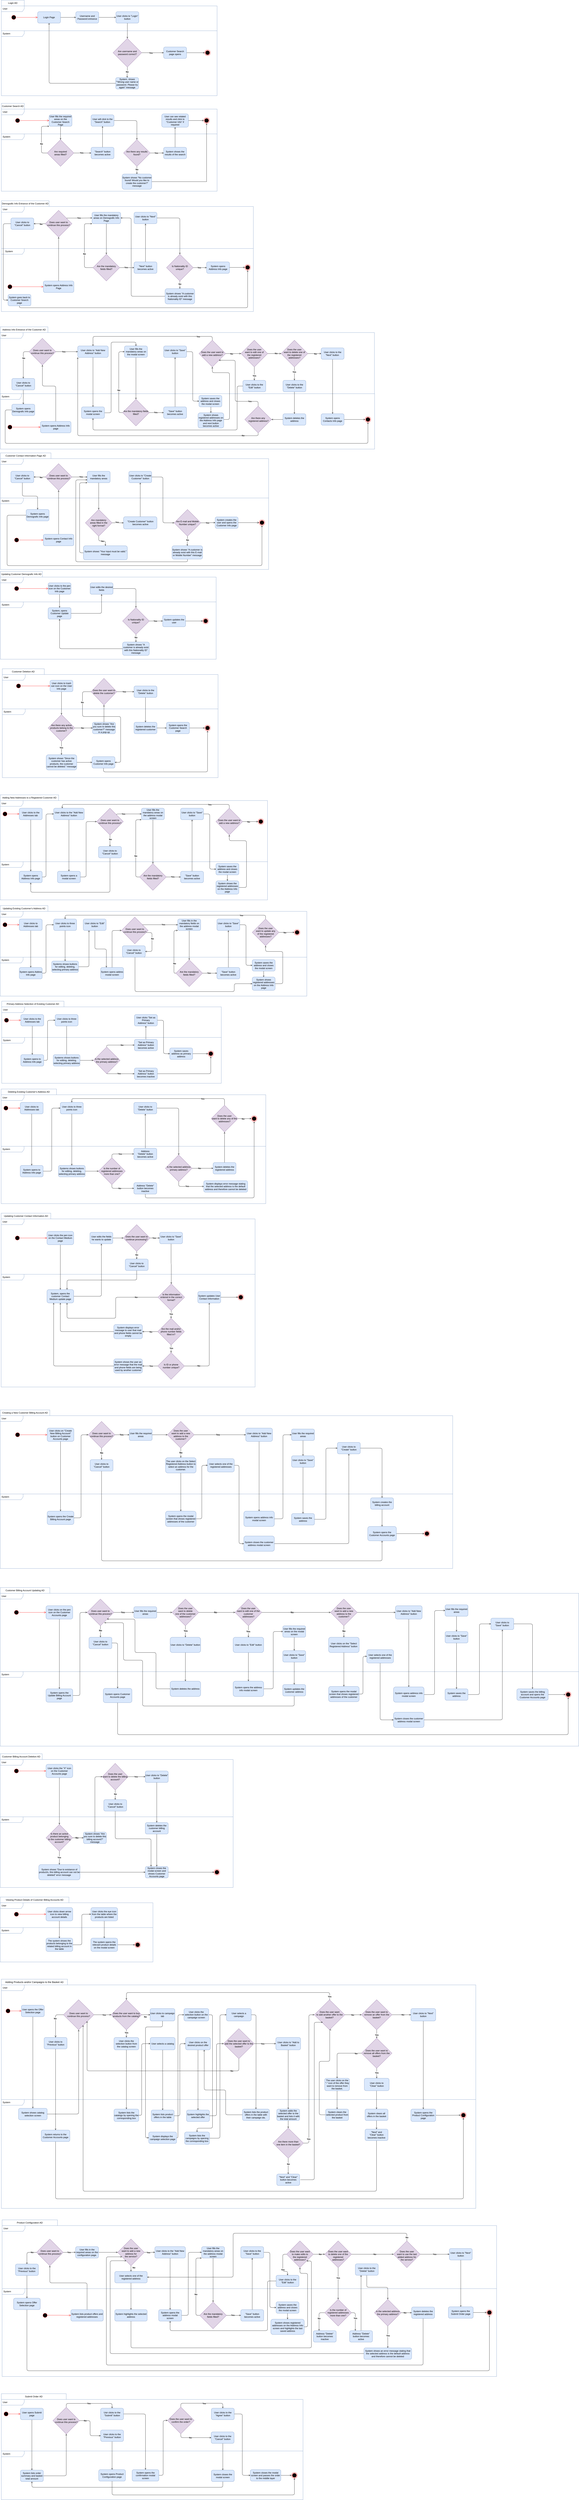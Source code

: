 <mxfile version="20.7.4" type="github">
  <diagram id="t61sBA5dFTruSkZOPS48" name="Page-1">
    <mxGraphModel dx="2390" dy="2278" grid="1" gridSize="10" guides="1" tooltips="1" connect="1" arrows="1" fold="1" page="1" pageScale="1" pageWidth="850" pageHeight="1100" math="0" shadow="0">
      <root>
        <mxCell id="0" />
        <mxCell id="1" parent="0" />
        <mxCell id="ity8I-JIIYc5jBsns8k_-1" value="System" style="shape=umlFrame;whiteSpace=wrap;html=1;width=120;height=30;boundedLbl=1;verticalAlign=middle;align=left;spacingLeft=5;fillColor=none;strokeColor=#6c8ebf;" parent="1" vertex="1">
          <mxGeometry x="20" y="-920" width="1130" height="340" as="geometry" />
        </mxCell>
        <mxCell id="ity8I-JIIYc5jBsns8k_-2" value="User" style="shape=umlFrame;whiteSpace=wrap;html=1;width=120;height=30;boundedLbl=1;verticalAlign=middle;align=left;spacingLeft=5;fillColor=none;strokeColor=#6c8ebf;" parent="1" vertex="1">
          <mxGeometry x="20" y="-1050" width="1130" height="130" as="geometry" />
        </mxCell>
        <mxCell id="ity8I-JIIYc5jBsns8k_-3" value="" style="ellipse;html=1;shape=startState;fillColor=#000000;strokeColor=#ff0000;" parent="1" vertex="1">
          <mxGeometry x="70" y="-1005" width="30" height="30" as="geometry" />
        </mxCell>
        <mxCell id="ity8I-JIIYc5jBsns8k_-4" value="" style="edgeStyle=orthogonalEdgeStyle;html=1;verticalAlign=bottom;endArrow=open;endSize=8;strokeColor=#ff0000;rounded=0;entryX=0;entryY=0.5;entryDx=0;entryDy=0;" parent="1" source="ity8I-JIIYc5jBsns8k_-3" target="ity8I-JIIYc5jBsns8k_-6" edge="1">
          <mxGeometry relative="1" as="geometry">
            <mxPoint x="85" y="-915" as="targetPoint" />
          </mxGeometry>
        </mxCell>
        <mxCell id="ity8I-JIIYc5jBsns8k_-5" value="" style="edgeStyle=orthogonalEdgeStyle;rounded=0;orthogonalLoop=1;jettySize=auto;html=1;endArrow=open;endFill=0;" parent="1" source="ity8I-JIIYc5jBsns8k_-6" target="ity8I-JIIYc5jBsns8k_-8" edge="1">
          <mxGeometry relative="1" as="geometry" />
        </mxCell>
        <mxCell id="ity8I-JIIYc5jBsns8k_-6" value="Login Page" style="whiteSpace=wrap;html=1;fillColor=#dae8fc;strokeColor=#6c8ebf;rounded=1;" parent="1" vertex="1">
          <mxGeometry x="210" y="-1020" width="120" height="60" as="geometry" />
        </mxCell>
        <mxCell id="ity8I-JIIYc5jBsns8k_-7" value="" style="edgeStyle=orthogonalEdgeStyle;rounded=0;orthogonalLoop=1;jettySize=auto;html=1;endArrow=open;endFill=0;exitX=0.5;exitY=1;exitDx=0;exitDy=0;" parent="1" source="DDBCcTheMZ2ltzlNUEpO-1" target="ity8I-JIIYc5jBsns8k_-13" edge="1">
          <mxGeometry relative="1" as="geometry" />
        </mxCell>
        <mxCell id="DDBCcTheMZ2ltzlNUEpO-2" style="edgeStyle=orthogonalEdgeStyle;rounded=0;orthogonalLoop=1;jettySize=auto;html=1;entryX=0;entryY=0.5;entryDx=0;entryDy=0;endArrow=open;endFill=0;" parent="1" source="ity8I-JIIYc5jBsns8k_-8" target="DDBCcTheMZ2ltzlNUEpO-1" edge="1">
          <mxGeometry relative="1" as="geometry" />
        </mxCell>
        <mxCell id="ity8I-JIIYc5jBsns8k_-8" value="Username and Password entrance" style="whiteSpace=wrap;html=1;fillColor=#dae8fc;strokeColor=#6c8ebf;rounded=1;" parent="1" vertex="1">
          <mxGeometry x="410" y="-1020" width="120" height="60" as="geometry" />
        </mxCell>
        <mxCell id="ity8I-JIIYc5jBsns8k_-9" value="" style="edgeStyle=orthogonalEdgeStyle;rounded=0;orthogonalLoop=1;jettySize=auto;html=1;endArrow=open;endFill=0;" parent="1" source="ity8I-JIIYc5jBsns8k_-13" target="ity8I-JIIYc5jBsns8k_-15" edge="1">
          <mxGeometry relative="1" as="geometry" />
        </mxCell>
        <mxCell id="ity8I-JIIYc5jBsns8k_-10" value="&lt;b&gt;Yes&lt;/b&gt;" style="edgeLabel;html=1;align=center;verticalAlign=middle;resizable=0;points=[];" parent="ity8I-JIIYc5jBsns8k_-9" vertex="1" connectable="0">
          <mxGeometry x="-0.171" y="-1" relative="1" as="geometry">
            <mxPoint as="offset" />
          </mxGeometry>
        </mxCell>
        <mxCell id="ity8I-JIIYc5jBsns8k_-11" value="" style="edgeStyle=orthogonalEdgeStyle;rounded=0;orthogonalLoop=1;jettySize=auto;html=1;endArrow=open;endFill=0;" parent="1" source="ity8I-JIIYc5jBsns8k_-13" target="ity8I-JIIYc5jBsns8k_-17" edge="1">
          <mxGeometry relative="1" as="geometry" />
        </mxCell>
        <mxCell id="ity8I-JIIYc5jBsns8k_-12" value="&lt;b&gt;No&lt;/b&gt;" style="edgeLabel;html=1;align=center;verticalAlign=middle;resizable=0;points=[];" parent="ity8I-JIIYc5jBsns8k_-11" vertex="1" connectable="0">
          <mxGeometry x="-0.101" y="-1" relative="1" as="geometry">
            <mxPoint as="offset" />
          </mxGeometry>
        </mxCell>
        <mxCell id="ity8I-JIIYc5jBsns8k_-13" value="Are username and password correct?" style="rhombus;whiteSpace=wrap;html=1;fillColor=#e1d5e7;strokeColor=#9673a6;" parent="1" vertex="1">
          <mxGeometry x="605" y="-880" width="150" height="150" as="geometry" />
        </mxCell>
        <mxCell id="ity8I-JIIYc5jBsns8k_-14" style="edgeStyle=orthogonalEdgeStyle;rounded=0;orthogonalLoop=1;jettySize=auto;html=1;entryX=0;entryY=0.5;entryDx=0;entryDy=0;endArrow=open;endFill=0;" parent="1" source="ity8I-JIIYc5jBsns8k_-15" target="ity8I-JIIYc5jBsns8k_-18" edge="1">
          <mxGeometry relative="1" as="geometry" />
        </mxCell>
        <mxCell id="ity8I-JIIYc5jBsns8k_-15" value="Customer Search page opens" style="whiteSpace=wrap;html=1;fillColor=#dae8fc;strokeColor=#6c8ebf;rounded=1;" parent="1" vertex="1">
          <mxGeometry x="870" y="-835" width="120" height="60" as="geometry" />
        </mxCell>
        <mxCell id="ity8I-JIIYc5jBsns8k_-16" style="edgeStyle=orthogonalEdgeStyle;rounded=1;orthogonalLoop=1;jettySize=auto;html=1;entryX=0.5;entryY=1;entryDx=0;entryDy=0;endArrow=open;endFill=0;" parent="1" source="ity8I-JIIYc5jBsns8k_-17" target="ity8I-JIIYc5jBsns8k_-6" edge="1">
          <mxGeometry relative="1" as="geometry" />
        </mxCell>
        <mxCell id="ity8I-JIIYc5jBsns8k_-17" value="System, shows &quot;“Wrong user name or password. Please try again” message" style="whiteSpace=wrap;html=1;fillColor=#dae8fc;strokeColor=#6c8ebf;rounded=1;" parent="1" vertex="1">
          <mxGeometry x="619" y="-675" width="120" height="60" as="geometry" />
        </mxCell>
        <mxCell id="ity8I-JIIYc5jBsns8k_-18" value="" style="ellipse;html=1;shape=endState;fillColor=#000000;strokeColor=#ff0000;" parent="1" vertex="1">
          <mxGeometry x="1085" y="-820" width="30" height="30" as="geometry" />
        </mxCell>
        <mxCell id="ity8I-JIIYc5jBsns8k_-19" value="Login AD" style="rounded=0;whiteSpace=wrap;html=1;fillColor=none;strokeColor=#6c8ebf;" parent="1" vertex="1">
          <mxGeometry x="20" y="-1080" width="120" height="30" as="geometry" />
        </mxCell>
        <mxCell id="ity8I-JIIYc5jBsns8k_-20" value="System" style="shape=umlFrame;whiteSpace=wrap;html=1;width=120;height=30;boundedLbl=1;verticalAlign=middle;align=left;spacingLeft=5;fillColor=none;strokeColor=#6c8ebf;" parent="1" vertex="1">
          <mxGeometry x="20" y="-380" width="1130" height="300" as="geometry" />
        </mxCell>
        <mxCell id="ity8I-JIIYc5jBsns8k_-21" value="User" style="shape=umlFrame;whiteSpace=wrap;html=1;width=120;height=30;boundedLbl=1;verticalAlign=middle;align=left;spacingLeft=5;fillColor=none;strokeColor=#6c8ebf;" parent="1" vertex="1">
          <mxGeometry x="20" y="-510" width="1130" height="130" as="geometry" />
        </mxCell>
        <mxCell id="ity8I-JIIYc5jBsns8k_-22" value="" style="edgeStyle=orthogonalEdgeStyle;rounded=1;orthogonalLoop=1;jettySize=auto;html=1;endArrow=open;endFill=0;" parent="1" source="ity8I-JIIYc5jBsns8k_-23" target="ity8I-JIIYc5jBsns8k_-28" edge="1">
          <mxGeometry relative="1" as="geometry" />
        </mxCell>
        <mxCell id="ity8I-JIIYc5jBsns8k_-23" value="User fills the required areas on the Customer Search Page" style="rounded=1;whiteSpace=wrap;html=1;fillStyle=auto;fillColor=#dae8fc;strokeColor=#6c8ebf;" parent="1" vertex="1">
          <mxGeometry x="270" y="-480" width="120" height="60" as="geometry" />
        </mxCell>
        <mxCell id="ity8I-JIIYc5jBsns8k_-24" value="" style="edgeStyle=orthogonalEdgeStyle;rounded=0;orthogonalLoop=1;jettySize=auto;html=1;endArrow=open;endFill=0;" parent="1" source="ity8I-JIIYc5jBsns8k_-28" target="ity8I-JIIYc5jBsns8k_-30" edge="1">
          <mxGeometry relative="1" as="geometry" />
        </mxCell>
        <mxCell id="ity8I-JIIYc5jBsns8k_-25" value="Yes" style="edgeLabel;html=1;align=center;verticalAlign=middle;resizable=0;points=[];fontStyle=1" parent="ity8I-JIIYc5jBsns8k_-24" vertex="1" connectable="0">
          <mxGeometry x="-0.119" y="1" relative="1" as="geometry">
            <mxPoint as="offset" />
          </mxGeometry>
        </mxCell>
        <mxCell id="ity8I-JIIYc5jBsns8k_-26" style="edgeStyle=orthogonalEdgeStyle;rounded=1;orthogonalLoop=1;jettySize=auto;html=1;entryX=0;entryY=1;entryDx=0;entryDy=0;endArrow=open;endFill=0;" parent="1" source="ity8I-JIIYc5jBsns8k_-28" target="ity8I-JIIYc5jBsns8k_-23" edge="1">
          <mxGeometry relative="1" as="geometry">
            <Array as="points">
              <mxPoint x="230" y="-280" />
              <mxPoint x="230" y="-420" />
            </Array>
          </mxGeometry>
        </mxCell>
        <mxCell id="ity8I-JIIYc5jBsns8k_-27" value="No" style="edgeLabel;html=1;align=center;verticalAlign=middle;resizable=0;points=[];fontStyle=1" parent="ity8I-JIIYc5jBsns8k_-26" vertex="1" connectable="0">
          <mxGeometry x="-0.255" relative="1" as="geometry">
            <mxPoint as="offset" />
          </mxGeometry>
        </mxCell>
        <mxCell id="ity8I-JIIYc5jBsns8k_-28" value="Are required &lt;br&gt;areas filled?" style="rhombus;whiteSpace=wrap;html=1;fillColor=#e1d5e7;rounded=0;fillStyle=auto;strokeColor=#9673a6;" parent="1" vertex="1">
          <mxGeometry x="260" y="-350" width="140" height="140" as="geometry" />
        </mxCell>
        <mxCell id="ity8I-JIIYc5jBsns8k_-29" value="" style="edgeStyle=orthogonalEdgeStyle;rounded=1;orthogonalLoop=1;jettySize=auto;html=1;endArrow=open;endFill=0;" parent="1" source="ity8I-JIIYc5jBsns8k_-30" target="ity8I-JIIYc5jBsns8k_-32" edge="1">
          <mxGeometry relative="1" as="geometry" />
        </mxCell>
        <mxCell id="ity8I-JIIYc5jBsns8k_-30" value="&quot;Search&quot; button becomes active" style="whiteSpace=wrap;html=1;fillColor=#dae8fc;rounded=1;fillStyle=auto;strokeColor=#6c8ebf;" parent="1" vertex="1">
          <mxGeometry x="490" y="-310" width="120" height="60" as="geometry" />
        </mxCell>
        <mxCell id="ity8I-JIIYc5jBsns8k_-31" style="edgeStyle=orthogonalEdgeStyle;rounded=1;orthogonalLoop=1;jettySize=auto;html=1;exitX=1;exitY=0.5;exitDx=0;exitDy=0;entryX=0.5;entryY=0;entryDx=0;entryDy=0;endArrow=open;endFill=0;" parent="1" source="ity8I-JIIYc5jBsns8k_-32" target="ity8I-JIIYc5jBsns8k_-41" edge="1">
          <mxGeometry relative="1" as="geometry" />
        </mxCell>
        <mxCell id="ity8I-JIIYc5jBsns8k_-32" value="User will click to the &quot;Search&quot; button&amp;nbsp;" style="whiteSpace=wrap;html=1;fillColor=#dae8fc;rounded=1;fillStyle=auto;strokeColor=#6c8ebf;" parent="1" vertex="1">
          <mxGeometry x="490" y="-480" width="120" height="60" as="geometry" />
        </mxCell>
        <mxCell id="ity8I-JIIYc5jBsns8k_-33" value="" style="edgeStyle=orthogonalEdgeStyle;rounded=1;orthogonalLoop=1;jettySize=auto;html=1;endArrow=open;endFill=0;" parent="1" source="ity8I-JIIYc5jBsns8k_-34" target="ity8I-JIIYc5jBsns8k_-36" edge="1">
          <mxGeometry relative="1" as="geometry" />
        </mxCell>
        <mxCell id="ity8I-JIIYc5jBsns8k_-34" value="System shows the results of the search" style="whiteSpace=wrap;html=1;fillColor=#dae8fc;rounded=1;fillStyle=auto;strokeColor=#6c8ebf;" parent="1" vertex="1">
          <mxGeometry x="870" y="-310" width="120" height="60" as="geometry" />
        </mxCell>
        <mxCell id="ity8I-JIIYc5jBsns8k_-35" style="edgeStyle=orthogonalEdgeStyle;rounded=1;orthogonalLoop=1;jettySize=auto;html=1;exitX=1;exitY=0.5;exitDx=0;exitDy=0;entryX=0;entryY=0.5;entryDx=0;entryDy=0;endArrow=open;endFill=0;" parent="1" source="ity8I-JIIYc5jBsns8k_-36" edge="1">
          <mxGeometry relative="1" as="geometry">
            <mxPoint x="1080" y="-450" as="targetPoint" />
          </mxGeometry>
        </mxCell>
        <mxCell id="ity8I-JIIYc5jBsns8k_-36" value="User can see related results and click to &quot;Customer Info&quot; if required" style="whiteSpace=wrap;html=1;fillColor=#dae8fc;rounded=1;fillStyle=auto;strokeColor=#6c8ebf;" parent="1" vertex="1">
          <mxGeometry x="860" y="-485" width="140" height="70" as="geometry" />
        </mxCell>
        <mxCell id="ity8I-JIIYc5jBsns8k_-37" style="edgeStyle=orthogonalEdgeStyle;rounded=0;orthogonalLoop=1;jettySize=auto;html=1;exitX=1;exitY=0.5;exitDx=0;exitDy=0;entryX=0;entryY=0.5;entryDx=0;entryDy=0;endArrow=open;endFill=0;" parent="1" source="ity8I-JIIYc5jBsns8k_-41" target="ity8I-JIIYc5jBsns8k_-34" edge="1">
          <mxGeometry relative="1" as="geometry" />
        </mxCell>
        <mxCell id="ity8I-JIIYc5jBsns8k_-38" value="Yes" style="edgeLabel;html=1;align=center;verticalAlign=middle;resizable=0;points=[];fontStyle=1" parent="ity8I-JIIYc5jBsns8k_-37" vertex="1" connectable="0">
          <mxGeometry x="-0.119" relative="1" as="geometry">
            <mxPoint as="offset" />
          </mxGeometry>
        </mxCell>
        <mxCell id="ity8I-JIIYc5jBsns8k_-39" value="" style="edgeStyle=orthogonalEdgeStyle;rounded=1;orthogonalLoop=1;jettySize=auto;html=1;endArrow=open;endFill=0;" parent="1" source="ity8I-JIIYc5jBsns8k_-41" target="ity8I-JIIYc5jBsns8k_-42" edge="1">
          <mxGeometry relative="1" as="geometry" />
        </mxCell>
        <mxCell id="ity8I-JIIYc5jBsns8k_-40" value="No" style="edgeLabel;html=1;align=center;verticalAlign=middle;resizable=0;points=[];fontStyle=1" parent="ity8I-JIIYc5jBsns8k_-39" vertex="1" connectable="0">
          <mxGeometry x="-0.215" relative="1" as="geometry">
            <mxPoint as="offset" />
          </mxGeometry>
        </mxCell>
        <mxCell id="ity8I-JIIYc5jBsns8k_-41" value="Are there any results found?" style="rhombus;whiteSpace=wrap;html=1;fillColor=#e1d5e7;rounded=0;fillStyle=auto;strokeColor=#9673a6;" parent="1" vertex="1">
          <mxGeometry x="660" y="-350" width="140" height="140" as="geometry" />
        </mxCell>
        <mxCell id="ity8I-JIIYc5jBsns8k_-842" style="edgeStyle=orthogonalEdgeStyle;rounded=0;orthogonalLoop=1;jettySize=auto;html=1;entryX=0.5;entryY=1;entryDx=0;entryDy=0;endArrow=open;endFill=0;" parent="1" source="ity8I-JIIYc5jBsns8k_-42" target="ity8I-JIIYc5jBsns8k_-45" edge="1">
          <mxGeometry relative="1" as="geometry" />
        </mxCell>
        <mxCell id="ity8I-JIIYc5jBsns8k_-42" value="System shows “No customer found! Would you like to create the customer?” message" style="whiteSpace=wrap;html=1;fillColor=#dae8fc;rounded=1;fillStyle=auto;strokeColor=#6c8ebf;glass=0;" parent="1" vertex="1">
          <mxGeometry x="652.5" y="-170" width="155" height="80" as="geometry" />
        </mxCell>
        <mxCell id="ity8I-JIIYc5jBsns8k_-43" value="" style="ellipse;html=1;shape=startState;fillColor=#000000;strokeColor=#ff0000;" parent="1" vertex="1">
          <mxGeometry x="90" y="-465" width="30" height="30" as="geometry" />
        </mxCell>
        <mxCell id="ity8I-JIIYc5jBsns8k_-44" value="" style="edgeStyle=orthogonalEdgeStyle;html=1;verticalAlign=bottom;endArrow=open;endSize=8;strokeColor=#ff0000;rounded=0;entryX=0;entryY=0.5;entryDx=0;entryDy=0;" parent="1" source="ity8I-JIIYc5jBsns8k_-43" target="ity8I-JIIYc5jBsns8k_-23" edge="1">
          <mxGeometry relative="1" as="geometry">
            <mxPoint x="125" y="-260" as="targetPoint" />
          </mxGeometry>
        </mxCell>
        <mxCell id="ity8I-JIIYc5jBsns8k_-45" value="" style="ellipse;html=1;shape=endState;fillColor=#000000;strokeColor=#ff0000;" parent="1" vertex="1">
          <mxGeometry x="1080" y="-465" width="30" height="30" as="geometry" />
        </mxCell>
        <mxCell id="ity8I-JIIYc5jBsns8k_-46" value="Customer Search AD" style="rounded=0;whiteSpace=wrap;html=1;fillColor=none;strokeColor=#6c8ebf;" parent="1" vertex="1">
          <mxGeometry x="20" y="-540" width="120" height="30" as="geometry" />
        </mxCell>
        <mxCell id="ity8I-JIIYc5jBsns8k_-47" value="&amp;nbsp; &amp;nbsp; System" style="shape=umlFrame;whiteSpace=wrap;html=1;width=120;height=30;boundedLbl=1;verticalAlign=middle;align=left;spacingLeft=5;fillColor=none;strokeColor=#6c8ebf;" parent="1" vertex="1">
          <mxGeometry x="20" y="220" width="1320" height="330" as="geometry" />
        </mxCell>
        <mxCell id="ity8I-JIIYc5jBsns8k_-48" value="User" style="shape=umlFrame;whiteSpace=wrap;html=1;width=120;height=30;boundedLbl=1;verticalAlign=middle;align=left;spacingLeft=5;fillColor=none;strokeColor=#6c8ebf;" parent="1" vertex="1">
          <mxGeometry x="20" width="1320" height="220" as="geometry" />
        </mxCell>
        <mxCell id="ity8I-JIIYc5jBsns8k_-49" value="" style="edgeStyle=orthogonalEdgeStyle;rounded=1;orthogonalLoop=1;jettySize=auto;html=1;endArrow=open;endFill=0;" parent="1" source="ity8I-JIIYc5jBsns8k_-50" target="ity8I-JIIYc5jBsns8k_-55" edge="1">
          <mxGeometry relative="1" as="geometry" />
        </mxCell>
        <mxCell id="ity8I-JIIYc5jBsns8k_-50" value="User fills the mandatory areas on Demografic Info Page" style="rounded=1;whiteSpace=wrap;html=1;fillStyle=auto;fillColor=#dae8fc;strokeColor=#6c8ebf;" parent="1" vertex="1">
          <mxGeometry x="495" y="30" width="150" height="60" as="geometry" />
        </mxCell>
        <mxCell id="ity8I-JIIYc5jBsns8k_-51" value="" style="edgeStyle=orthogonalEdgeStyle;rounded=0;orthogonalLoop=1;jettySize=auto;html=1;endArrow=open;endFill=0;" parent="1" source="ity8I-JIIYc5jBsns8k_-55" target="ity8I-JIIYc5jBsns8k_-57" edge="1">
          <mxGeometry relative="1" as="geometry" />
        </mxCell>
        <mxCell id="ity8I-JIIYc5jBsns8k_-52" value="Yes" style="edgeLabel;html=1;align=center;verticalAlign=middle;resizable=0;points=[];fontStyle=1" parent="ity8I-JIIYc5jBsns8k_-51" vertex="1" connectable="0">
          <mxGeometry x="-0.119" y="1" relative="1" as="geometry">
            <mxPoint as="offset" />
          </mxGeometry>
        </mxCell>
        <mxCell id="ity8I-JIIYc5jBsns8k_-53" style="edgeStyle=orthogonalEdgeStyle;rounded=1;orthogonalLoop=1;jettySize=auto;html=1;entryX=0;entryY=1;entryDx=0;entryDy=0;exitX=0;exitY=0.5;exitDx=0;exitDy=0;endArrow=open;endFill=0;" parent="1" source="ity8I-JIIYc5jBsns8k_-55" target="ity8I-JIIYc5jBsns8k_-50" edge="1">
          <mxGeometry relative="1" as="geometry">
            <Array as="points">
              <mxPoint x="455" y="320" />
              <mxPoint x="455" y="90" />
            </Array>
          </mxGeometry>
        </mxCell>
        <mxCell id="ity8I-JIIYc5jBsns8k_-54" value="No" style="edgeLabel;html=1;align=center;verticalAlign=middle;resizable=0;points=[];fontStyle=1" parent="ity8I-JIIYc5jBsns8k_-53" vertex="1" connectable="0">
          <mxGeometry x="-0.255" relative="1" as="geometry">
            <mxPoint as="offset" />
          </mxGeometry>
        </mxCell>
        <mxCell id="ity8I-JIIYc5jBsns8k_-55" value="Are the mandatory &lt;br&gt;fields filled?" style="rhombus;whiteSpace=wrap;html=1;fillColor=#e1d5e7;rounded=0;fillStyle=auto;strokeColor=#9673a6;" parent="1" vertex="1">
          <mxGeometry x="500" y="250" width="140" height="140" as="geometry" />
        </mxCell>
        <mxCell id="ity8I-JIIYc5jBsns8k_-56" value="" style="edgeStyle=orthogonalEdgeStyle;rounded=1;orthogonalLoop=1;jettySize=auto;html=1;endArrow=open;endFill=0;" parent="1" source="ity8I-JIIYc5jBsns8k_-57" target="ity8I-JIIYc5jBsns8k_-59" edge="1">
          <mxGeometry relative="1" as="geometry" />
        </mxCell>
        <mxCell id="ity8I-JIIYc5jBsns8k_-57" value="&quot;Next&quot; button becomes active" style="whiteSpace=wrap;html=1;fillColor=#dae8fc;rounded=1;fillStyle=auto;strokeColor=#6c8ebf;" parent="1" vertex="1">
          <mxGeometry x="715" y="290" width="120" height="60" as="geometry" />
        </mxCell>
        <mxCell id="ity8I-JIIYc5jBsns8k_-58" style="edgeStyle=orthogonalEdgeStyle;rounded=1;orthogonalLoop=1;jettySize=auto;html=1;exitX=1;exitY=0.5;exitDx=0;exitDy=0;entryX=0.5;entryY=0;entryDx=0;entryDy=0;endArrow=open;endFill=0;" parent="1" source="ity8I-JIIYc5jBsns8k_-59" target="ity8I-JIIYc5jBsns8k_-66" edge="1">
          <mxGeometry relative="1" as="geometry" />
        </mxCell>
        <mxCell id="ity8I-JIIYc5jBsns8k_-59" value="User clicks to &quot;Next&quot; button" style="whiteSpace=wrap;html=1;fillColor=#dae8fc;rounded=1;fillStyle=auto;strokeColor=#6c8ebf;" parent="1" vertex="1">
          <mxGeometry x="715" y="30" width="120" height="60" as="geometry" />
        </mxCell>
        <mxCell id="ity8I-JIIYc5jBsns8k_-60" value="System opens Address Info page" style="whiteSpace=wrap;html=1;fillColor=#dae8fc;rounded=1;fillStyle=auto;strokeColor=#6c8ebf;" parent="1" vertex="1">
          <mxGeometry x="1095" y="290" width="120" height="60" as="geometry" />
        </mxCell>
        <mxCell id="ity8I-JIIYc5jBsns8k_-61" style="edgeStyle=orthogonalEdgeStyle;rounded=1;orthogonalLoop=1;jettySize=auto;html=1;exitX=1;exitY=0.5;exitDx=0;exitDy=0;entryX=0;entryY=0.5;entryDx=0;entryDy=0;endArrow=open;endFill=0;" parent="1" edge="1">
          <mxGeometry relative="1" as="geometry">
            <mxPoint x="1295" y="319" as="targetPoint" />
            <mxPoint x="1215" y="319" as="sourcePoint" />
          </mxGeometry>
        </mxCell>
        <mxCell id="ity8I-JIIYc5jBsns8k_-62" style="edgeStyle=orthogonalEdgeStyle;rounded=0;orthogonalLoop=1;jettySize=auto;html=1;exitX=1;exitY=0.5;exitDx=0;exitDy=0;entryX=0;entryY=0.5;entryDx=0;entryDy=0;endArrow=open;endFill=0;" parent="1" source="ity8I-JIIYc5jBsns8k_-66" target="ity8I-JIIYc5jBsns8k_-60" edge="1">
          <mxGeometry relative="1" as="geometry" />
        </mxCell>
        <mxCell id="ity8I-JIIYc5jBsns8k_-63" value="Yes" style="edgeLabel;html=1;align=center;verticalAlign=middle;resizable=0;points=[];fontStyle=1" parent="ity8I-JIIYc5jBsns8k_-62" vertex="1" connectable="0">
          <mxGeometry x="-0.119" relative="1" as="geometry">
            <mxPoint as="offset" />
          </mxGeometry>
        </mxCell>
        <mxCell id="ity8I-JIIYc5jBsns8k_-64" value="" style="edgeStyle=orthogonalEdgeStyle;rounded=1;orthogonalLoop=1;jettySize=auto;html=1;endArrow=open;endFill=0;" parent="1" source="ity8I-JIIYc5jBsns8k_-66" target="ity8I-JIIYc5jBsns8k_-68" edge="1">
          <mxGeometry relative="1" as="geometry" />
        </mxCell>
        <mxCell id="ity8I-JIIYc5jBsns8k_-65" value="No" style="edgeLabel;html=1;align=center;verticalAlign=middle;resizable=0;points=[];fontStyle=1" parent="ity8I-JIIYc5jBsns8k_-64" vertex="1" connectable="0">
          <mxGeometry x="-0.215" relative="1" as="geometry">
            <mxPoint as="offset" />
          </mxGeometry>
        </mxCell>
        <mxCell id="ity8I-JIIYc5jBsns8k_-66" value="Is Nationality ID &lt;br&gt;unique?" style="rhombus;whiteSpace=wrap;html=1;fillColor=#e1d5e7;rounded=0;fillStyle=auto;strokeColor=#9673a6;" parent="1" vertex="1">
          <mxGeometry x="885" y="250" width="140" height="140" as="geometry" />
        </mxCell>
        <mxCell id="ity8I-JIIYc5jBsns8k_-67" style="edgeStyle=orthogonalEdgeStyle;rounded=1;orthogonalLoop=1;jettySize=auto;html=1;entryX=1;entryY=0.5;entryDx=0;entryDy=0;strokeWidth=1;endArrow=open;endFill=0;" parent="1" source="ity8I-JIIYc5jBsns8k_-68" target="ity8I-JIIYc5jBsns8k_-50" edge="1">
          <mxGeometry relative="1" as="geometry">
            <Array as="points">
              <mxPoint x="700" y="470" />
              <mxPoint x="700" y="60" />
            </Array>
          </mxGeometry>
        </mxCell>
        <mxCell id="ity8I-JIIYc5jBsns8k_-68" value="System shows &quot;A customer is already exist with this Nationality ID&quot; message" style="whiteSpace=wrap;html=1;fillColor=#dae8fc;rounded=1;fillStyle=auto;strokeColor=#6c8ebf;glass=0;" parent="1" vertex="1">
          <mxGeometry x="877.5" y="430" width="155" height="80" as="geometry" />
        </mxCell>
        <mxCell id="ity8I-JIIYc5jBsns8k_-69" value="" style="ellipse;html=1;shape=startState;fillColor=#000000;strokeColor=#ff0000;" parent="1" vertex="1">
          <mxGeometry x="50" y="405" width="30" height="30" as="geometry" />
        </mxCell>
        <mxCell id="ity8I-JIIYc5jBsns8k_-70" value="" style="edgeStyle=orthogonalEdgeStyle;html=1;verticalAlign=bottom;endArrow=open;endSize=8;strokeColor=#ff0000;rounded=0;exitX=0.91;exitY=0.503;exitDx=0;exitDy=0;exitPerimeter=0;entryX=0;entryY=0.5;entryDx=0;entryDy=0;" parent="1" source="ity8I-JIIYc5jBsns8k_-69" target="ity8I-JIIYc5jBsns8k_-415" edge="1">
          <mxGeometry relative="1" as="geometry">
            <mxPoint x="160" y="425" as="targetPoint" />
            <mxPoint x="70" y="425" as="sourcePoint" />
            <Array as="points">
              <mxPoint x="77" y="420" />
            </Array>
          </mxGeometry>
        </mxCell>
        <mxCell id="ity8I-JIIYc5jBsns8k_-71" value="" style="ellipse;html=1;shape=endState;fillColor=#000000;strokeColor=#ff0000;" parent="1" vertex="1">
          <mxGeometry x="1295" y="304" width="30" height="30" as="geometry" />
        </mxCell>
        <mxCell id="ity8I-JIIYc5jBsns8k_-72" value="Demografic Info Entrance of the Customer AD" style="rounded=0;whiteSpace=wrap;html=1;fillColor=none;strokeColor=#6c8ebf;" parent="1" vertex="1">
          <mxGeometry x="20" y="-30" width="250" height="30" as="geometry" />
        </mxCell>
        <mxCell id="ity8I-JIIYc5jBsns8k_-73" value="System" style="shape=umlFrame;whiteSpace=wrap;html=1;width=110;height=30;boundedLbl=1;verticalAlign=middle;align=left;spacingLeft=5;fillColor=none;strokeColor=#6c8ebf;" parent="1" vertex="1">
          <mxGeometry x="15" y="980" width="1960" height="290" as="geometry" />
        </mxCell>
        <mxCell id="ity8I-JIIYc5jBsns8k_-74" value="User" style="shape=umlFrame;whiteSpace=wrap;html=1;width=120;height=30;boundedLbl=1;verticalAlign=middle;align=left;spacingLeft=5;fillColor=none;strokeColor=#6c8ebf;" parent="1" vertex="1">
          <mxGeometry x="14" y="660" width="1960" height="320" as="geometry" />
        </mxCell>
        <mxCell id="ity8I-JIIYc5jBsns8k_-75" style="edgeStyle=orthogonalEdgeStyle;curved=1;rounded=0;orthogonalLoop=1;jettySize=auto;html=1;entryX=0.5;entryY=0;entryDx=0;entryDy=0;endArrow=open;endFill=0;" parent="1" source="ity8I-JIIYc5jBsns8k_-76" target="ity8I-JIIYc5jBsns8k_-83" edge="1">
          <mxGeometry relative="1" as="geometry" />
        </mxCell>
        <mxCell id="ity8I-JIIYc5jBsns8k_-76" value="User clicks to &quot;Add New Address&quot; button" style="rounded=1;whiteSpace=wrap;html=1;fillStyle=auto;fillColor=#dae8fc;strokeColor=#6c8ebf;" parent="1" vertex="1">
          <mxGeometry x="420" y="730" width="160" height="60" as="geometry" />
        </mxCell>
        <mxCell id="ity8I-JIIYc5jBsns8k_-77" style="edgeStyle=orthogonalEdgeStyle;rounded=1;orthogonalLoop=1;jettySize=auto;html=1;entryX=0;entryY=0.5;entryDx=0;entryDy=0;endArrow=open;endFill=0;" parent="1" source="ity8I-JIIYc5jBsns8k_-116" target="ity8I-JIIYc5jBsns8k_-80" edge="1">
          <mxGeometry relative="1" as="geometry">
            <mxPoint x="1925" y="1065" as="targetPoint" />
            <mxPoint x="1845" y="1065" as="sourcePoint" />
          </mxGeometry>
        </mxCell>
        <mxCell id="ity8I-JIIYc5jBsns8k_-78" value="" style="ellipse;html=1;shape=startState;fillColor=#000000;strokeColor=#ff0000;" parent="1" vertex="1">
          <mxGeometry x="50" y="1140" width="30" height="30" as="geometry" />
        </mxCell>
        <mxCell id="ity8I-JIIYc5jBsns8k_-79" value="" style="edgeStyle=orthogonalEdgeStyle;html=1;verticalAlign=bottom;endArrow=open;endSize=8;strokeColor=#ff0000;rounded=0;" parent="1" source="ity8I-JIIYc5jBsns8k_-78" edge="1">
          <mxGeometry relative="1" as="geometry">
            <mxPoint x="225" y="1155" as="targetPoint" />
          </mxGeometry>
        </mxCell>
        <mxCell id="ity8I-JIIYc5jBsns8k_-80" value="" style="ellipse;html=1;shape=endState;fillColor=#000000;strokeColor=#ff0000;" parent="1" vertex="1">
          <mxGeometry x="1925" y="1100" width="30" height="30" as="geometry" />
        </mxCell>
        <mxCell id="ity8I-JIIYc5jBsns8k_-81" value="Address Info Entrance of the Customer AD" style="rounded=0;whiteSpace=wrap;html=1;fillColor=none;strokeColor=#6c8ebf;" parent="1" vertex="1">
          <mxGeometry x="14" y="630" width="250" height="30" as="geometry" />
        </mxCell>
        <mxCell id="ity8I-JIIYc5jBsns8k_-82" style="edgeStyle=orthogonalEdgeStyle;rounded=1;orthogonalLoop=1;jettySize=auto;html=1;entryX=0.5;entryY=0;entryDx=0;entryDy=0;exitX=1;exitY=0.5;exitDx=0;exitDy=0;endArrow=open;endFill=0;" parent="1" source="ity8I-JIIYc5jBsns8k_-83" target="ity8I-JIIYc5jBsns8k_-85" edge="1">
          <mxGeometry relative="1" as="geometry">
            <Array as="points">
              <mxPoint x="595" y="1080" />
              <mxPoint x="595" y="710" />
              <mxPoint x="725" y="710" />
            </Array>
          </mxGeometry>
        </mxCell>
        <mxCell id="ity8I-JIIYc5jBsns8k_-83" value="System opens the modal screen" style="whiteSpace=wrap;html=1;fillColor=#dae8fc;rounded=1;fillStyle=auto;strokeColor=#6c8ebf;" parent="1" vertex="1">
          <mxGeometry x="440" y="1049" width="120" height="60" as="geometry" />
        </mxCell>
        <mxCell id="ity8I-JIIYc5jBsns8k_-84" style="edgeStyle=orthogonalEdgeStyle;rounded=1;orthogonalLoop=1;jettySize=auto;html=1;entryX=0.5;entryY=0;entryDx=0;entryDy=0;elbow=vertical;endArrow=open;endFill=0;" parent="1" source="ity8I-JIIYc5jBsns8k_-85" target="ity8I-JIIYc5jBsns8k_-86" edge="1">
          <mxGeometry relative="1" as="geometry" />
        </mxCell>
        <mxCell id="ity8I-JIIYc5jBsns8k_-85" value="User fills the mandatory areas on the modal screen" style="whiteSpace=wrap;html=1;fillColor=#dae8fc;rounded=1;fillStyle=auto;strokeColor=#6c8ebf;" parent="1" vertex="1">
          <mxGeometry x="665" y="730" width="120" height="60" as="geometry" />
        </mxCell>
        <mxCell id="ity8I-JIIYc5jBsns8k_-86" value="Are the mandatory fields filled?" style="rhombus;whiteSpace=wrap;html=1;fillColor=#e1d5e7;rounded=0;fillStyle=auto;strokeColor=#9673a6;" parent="1" vertex="1">
          <mxGeometry x="655" y="1009" width="140" height="140" as="geometry" />
        </mxCell>
        <mxCell id="ity8I-JIIYc5jBsns8k_-87" style="edgeStyle=orthogonalEdgeStyle;rounded=1;orthogonalLoop=1;jettySize=auto;html=1;exitX=0;exitY=0.5;exitDx=0;exitDy=0;endArrow=open;endFill=0;" parent="1" source="ity8I-JIIYc5jBsns8k_-86" target="ity8I-JIIYc5jBsns8k_-85" edge="1">
          <mxGeometry relative="1" as="geometry">
            <Array as="points">
              <mxPoint x="635" y="1079" />
              <mxPoint x="635" y="760" />
            </Array>
            <mxPoint x="665" y="900.0" as="sourcePoint" />
            <mxPoint x="660" y="760.0" as="targetPoint" />
          </mxGeometry>
        </mxCell>
        <mxCell id="ity8I-JIIYc5jBsns8k_-88" value="No" style="edgeLabel;html=1;align=center;verticalAlign=middle;resizable=0;points=[];fontStyle=1" parent="ity8I-JIIYc5jBsns8k_-87" vertex="1" connectable="0">
          <mxGeometry x="-0.255" relative="1" as="geometry">
            <mxPoint as="offset" />
          </mxGeometry>
        </mxCell>
        <mxCell id="ity8I-JIIYc5jBsns8k_-89" value="" style="edgeStyle=orthogonalEdgeStyle;rounded=0;orthogonalLoop=1;jettySize=auto;html=1;endArrow=open;endFill=0;exitX=1;exitY=0.5;exitDx=0;exitDy=0;" parent="1" source="ity8I-JIIYc5jBsns8k_-86" target="ity8I-JIIYc5jBsns8k_-92" edge="1">
          <mxGeometry relative="1" as="geometry">
            <mxPoint x="795" y="1079.0" as="sourcePoint" />
          </mxGeometry>
        </mxCell>
        <mxCell id="ity8I-JIIYc5jBsns8k_-90" value="Yes" style="edgeLabel;html=1;align=center;verticalAlign=middle;resizable=0;points=[];fontStyle=1" parent="ity8I-JIIYc5jBsns8k_-89" vertex="1" connectable="0">
          <mxGeometry x="-0.119" y="1" relative="1" as="geometry">
            <mxPoint as="offset" />
          </mxGeometry>
        </mxCell>
        <mxCell id="ity8I-JIIYc5jBsns8k_-91" style="edgeStyle=elbowEdgeStyle;rounded=1;orthogonalLoop=1;jettySize=auto;html=1;entryX=0.5;entryY=1;entryDx=0;entryDy=0;endArrow=open;endFill=0;" parent="1" source="ity8I-JIIYc5jBsns8k_-92" target="ity8I-JIIYc5jBsns8k_-94" edge="1">
          <mxGeometry relative="1" as="geometry" />
        </mxCell>
        <mxCell id="ity8I-JIIYc5jBsns8k_-92" value="&quot;Save&quot; button becomes active" style="whiteSpace=wrap;html=1;fillColor=#dae8fc;rounded=1;fillStyle=auto;strokeColor=#6c8ebf;" parent="1" vertex="1">
          <mxGeometry x="870" y="1049" width="120" height="60" as="geometry" />
        </mxCell>
        <mxCell id="ity8I-JIIYc5jBsns8k_-93" style="edgeStyle=elbowEdgeStyle;rounded=1;orthogonalLoop=1;jettySize=auto;html=1;endArrow=open;endFill=0;" parent="1" source="ity8I-JIIYc5jBsns8k_-94" target="ity8I-JIIYc5jBsns8k_-96" edge="1">
          <mxGeometry relative="1" as="geometry" />
        </mxCell>
        <mxCell id="ity8I-JIIYc5jBsns8k_-94" value="User clicks to &quot;Save&quot; button" style="whiteSpace=wrap;html=1;fillColor=#dae8fc;rounded=1;fillStyle=auto;strokeColor=#6c8ebf;" parent="1" vertex="1">
          <mxGeometry x="870" y="730" width="120" height="60" as="geometry" />
        </mxCell>
        <mxCell id="ity8I-JIIYc5jBsns8k_-95" style="edgeStyle=elbowEdgeStyle;rounded=1;orthogonalLoop=1;jettySize=auto;html=1;entryX=0.5;entryY=0;entryDx=0;entryDy=0;endArrow=open;endFill=0;" parent="1" source="ity8I-JIIYc5jBsns8k_-96" target="ity8I-JIIYc5jBsns8k_-98" edge="1">
          <mxGeometry relative="1" as="geometry" />
        </mxCell>
        <mxCell id="ity8I-JIIYc5jBsns8k_-96" value="System saves the address and closes the modal screen" style="whiteSpace=wrap;html=1;fillColor=#dae8fc;rounded=1;fillStyle=auto;strokeColor=#6c8ebf;" parent="1" vertex="1">
          <mxGeometry x="1055" y="989" width="120" height="60" as="geometry" />
        </mxCell>
        <mxCell id="ity8I-JIIYc5jBsns8k_-97" style="edgeStyle=orthogonalEdgeStyle;rounded=1;orthogonalLoop=1;jettySize=auto;html=1;entryX=0.5;entryY=1;entryDx=0;entryDy=0;endArrow=open;endFill=0;" parent="1" source="ity8I-JIIYc5jBsns8k_-98" target="ity8I-JIIYc5jBsns8k_-103" edge="1">
          <mxGeometry relative="1" as="geometry">
            <Array as="points">
              <mxPoint x="1215" y="1115" />
              <mxPoint x="1215" y="870" />
              <mxPoint x="1125" y="870" />
            </Array>
          </mxGeometry>
        </mxCell>
        <mxCell id="ity8I-JIIYc5jBsns8k_-98" value="System shows registered addresses on the Address Info page and next button becomes active" style="whiteSpace=wrap;html=1;fillColor=#dae8fc;rounded=1;fillStyle=auto;strokeColor=#6c8ebf;" parent="1" vertex="1">
          <mxGeometry x="1050" y="1080" width="135" height="80" as="geometry" />
        </mxCell>
        <mxCell id="ity8I-JIIYc5jBsns8k_-99" style="edgeStyle=orthogonalEdgeStyle;rounded=1;orthogonalLoop=1;jettySize=auto;html=1;entryX=0;entryY=0.5;entryDx=0;entryDy=0;elbow=vertical;endArrow=open;endFill=0;" parent="1" source="ity8I-JIIYc5jBsns8k_-103" target="ity8I-JIIYc5jBsns8k_-108" edge="1">
          <mxGeometry relative="1" as="geometry" />
        </mxCell>
        <mxCell id="ity8I-JIIYc5jBsns8k_-100" value="&lt;b&gt;No&lt;/b&gt;" style="edgeLabel;html=1;align=center;verticalAlign=middle;resizable=0;points=[];" parent="ity8I-JIIYc5jBsns8k_-99" vertex="1" connectable="0">
          <mxGeometry x="-0.24" y="-1" relative="1" as="geometry">
            <mxPoint as="offset" />
          </mxGeometry>
        </mxCell>
        <mxCell id="ity8I-JIIYc5jBsns8k_-101" style="edgeStyle=orthogonalEdgeStyle;rounded=1;orthogonalLoop=1;jettySize=auto;html=1;elbow=vertical;endArrow=open;endFill=0;" parent="1" source="ity8I-JIIYc5jBsns8k_-103" target="ity8I-JIIYc5jBsns8k_-76" edge="1">
          <mxGeometry relative="1" as="geometry">
            <Array as="points">
              <mxPoint x="1125" y="680" />
              <mxPoint x="500" y="680" />
            </Array>
          </mxGeometry>
        </mxCell>
        <mxCell id="ity8I-JIIYc5jBsns8k_-102" value="&lt;b&gt;Yes&lt;/b&gt;" style="edgeLabel;html=1;align=center;verticalAlign=middle;resizable=0;points=[];" parent="ity8I-JIIYc5jBsns8k_-101" vertex="1" connectable="0">
          <mxGeometry x="-0.73" y="1" relative="1" as="geometry">
            <mxPoint as="offset" />
          </mxGeometry>
        </mxCell>
        <mxCell id="ity8I-JIIYc5jBsns8k_-103" value="Does the user want to add a new address?" style="rhombus;whiteSpace=wrap;html=1;fillColor=#e1d5e7;rounded=0;fillStyle=auto;strokeColor=#9673a6;" parent="1" vertex="1">
          <mxGeometry x="1055" y="700" width="140" height="140" as="geometry" />
        </mxCell>
        <mxCell id="ity8I-JIIYc5jBsns8k_-104" style="edgeStyle=orthogonalEdgeStyle;rounded=1;orthogonalLoop=1;jettySize=auto;html=1;entryX=0;entryY=0.5;entryDx=0;entryDy=0;elbow=vertical;endArrow=open;endFill=0;" parent="1" source="ity8I-JIIYc5jBsns8k_-108" target="ity8I-JIIYc5jBsns8k_-113" edge="1">
          <mxGeometry relative="1" as="geometry" />
        </mxCell>
        <mxCell id="ity8I-JIIYc5jBsns8k_-105" value="&lt;b&gt;No&lt;/b&gt;" style="edgeLabel;html=1;align=center;verticalAlign=middle;resizable=0;points=[];" parent="ity8I-JIIYc5jBsns8k_-104" vertex="1" connectable="0">
          <mxGeometry x="0.241" y="1" relative="1" as="geometry">
            <mxPoint as="offset" />
          </mxGeometry>
        </mxCell>
        <mxCell id="ity8I-JIIYc5jBsns8k_-106" style="edgeStyle=orthogonalEdgeStyle;rounded=1;orthogonalLoop=1;jettySize=auto;html=1;entryX=0.5;entryY=0;entryDx=0;entryDy=0;elbow=vertical;endArrow=open;endFill=0;" parent="1" source="ity8I-JIIYc5jBsns8k_-108" target="ity8I-JIIYc5jBsns8k_-118" edge="1">
          <mxGeometry relative="1" as="geometry" />
        </mxCell>
        <mxCell id="ity8I-JIIYc5jBsns8k_-107" value="&lt;b&gt;Yes&lt;/b&gt;" style="edgeLabel;html=1;align=center;verticalAlign=middle;resizable=0;points=[];" parent="ity8I-JIIYc5jBsns8k_-106" vertex="1" connectable="0">
          <mxGeometry x="0.295" relative="1" as="geometry">
            <mxPoint as="offset" />
          </mxGeometry>
        </mxCell>
        <mxCell id="ity8I-JIIYc5jBsns8k_-108" value="Does the user &lt;br&gt;want to edit one of &lt;br&gt;the registered addresses?" style="rhombus;whiteSpace=wrap;html=1;fillColor=#e1d5e7;rounded=0;fillStyle=auto;strokeColor=#9673a6;" parent="1" vertex="1">
          <mxGeometry x="1275" y="700" width="140" height="140" as="geometry" />
        </mxCell>
        <mxCell id="ity8I-JIIYc5jBsns8k_-109" style="edgeStyle=orthogonalEdgeStyle;rounded=1;orthogonalLoop=1;jettySize=auto;html=1;entryX=0.5;entryY=0;entryDx=0;entryDy=0;elbow=vertical;endArrow=open;endFill=0;" parent="1" source="ity8I-JIIYc5jBsns8k_-113" target="ity8I-JIIYc5jBsns8k_-120" edge="1">
          <mxGeometry relative="1" as="geometry" />
        </mxCell>
        <mxCell id="ity8I-JIIYc5jBsns8k_-110" value="&lt;b&gt;Yes&lt;/b&gt;" style="edgeLabel;html=1;align=center;verticalAlign=middle;resizable=0;points=[];" parent="ity8I-JIIYc5jBsns8k_-109" vertex="1" connectable="0">
          <mxGeometry x="-0.273" y="-1" relative="1" as="geometry">
            <mxPoint as="offset" />
          </mxGeometry>
        </mxCell>
        <mxCell id="ity8I-JIIYc5jBsns8k_-111" style="edgeStyle=orthogonalEdgeStyle;rounded=1;orthogonalLoop=1;jettySize=auto;html=1;entryX=0;entryY=0.5;entryDx=0;entryDy=0;elbow=vertical;endArrow=open;endFill=0;" parent="1" source="ity8I-JIIYc5jBsns8k_-113" target="ity8I-JIIYc5jBsns8k_-115" edge="1">
          <mxGeometry relative="1" as="geometry" />
        </mxCell>
        <mxCell id="ity8I-JIIYc5jBsns8k_-112" value="&lt;b&gt;No&lt;/b&gt;" style="edgeLabel;html=1;align=center;verticalAlign=middle;resizable=0;points=[];" parent="ity8I-JIIYc5jBsns8k_-111" vertex="1" connectable="0">
          <mxGeometry x="0.135" y="-1" relative="1" as="geometry">
            <mxPoint as="offset" />
          </mxGeometry>
        </mxCell>
        <mxCell id="ity8I-JIIYc5jBsns8k_-113" value="Does the user&lt;br style=&quot;border-color: var(--border-color);&quot;&gt;want to delete one of&lt;br style=&quot;border-color: var(--border-color);&quot;&gt;the registered addresses?" style="rhombus;whiteSpace=wrap;html=1;fillColor=#e1d5e7;rounded=0;fillStyle=auto;strokeColor=#9673a6;" parent="1" vertex="1">
          <mxGeometry x="1485" y="700" width="140" height="140" as="geometry" />
        </mxCell>
        <mxCell id="ity8I-JIIYc5jBsns8k_-114" style="edgeStyle=orthogonalEdgeStyle;rounded=1;orthogonalLoop=1;jettySize=auto;html=1;entryX=0.5;entryY=0;entryDx=0;entryDy=0;elbow=vertical;endArrow=open;endFill=0;" parent="1" source="ity8I-JIIYc5jBsns8k_-115" target="ity8I-JIIYc5jBsns8k_-116" edge="1">
          <mxGeometry relative="1" as="geometry" />
        </mxCell>
        <mxCell id="ity8I-JIIYc5jBsns8k_-115" value="User clicks to the &quot;Next&quot; button&amp;nbsp;" style="whiteSpace=wrap;html=1;fillColor=#dae8fc;rounded=1;fillStyle=auto;strokeColor=#6c8ebf;" parent="1" vertex="1">
          <mxGeometry x="1695" y="740" width="120" height="60" as="geometry" />
        </mxCell>
        <mxCell id="ity8I-JIIYc5jBsns8k_-116" value="System opens Contacts Info page" style="whiteSpace=wrap;html=1;fillColor=#dae8fc;rounded=1;fillStyle=auto;strokeColor=#6c8ebf;" parent="1" vertex="1">
          <mxGeometry x="1695" y="1085" width="120" height="60" as="geometry" />
        </mxCell>
        <mxCell id="ity8I-JIIYc5jBsns8k_-117" style="edgeStyle=orthogonalEdgeStyle;rounded=1;orthogonalLoop=1;jettySize=auto;html=1;entryX=0.5;entryY=1;entryDx=0;entryDy=0;endArrow=open;endFill=0;" parent="1" source="ity8I-JIIYc5jBsns8k_-118" target="ity8I-JIIYc5jBsns8k_-83" edge="1">
          <mxGeometry relative="1" as="geometry">
            <Array as="points">
              <mxPoint x="1255" y="940" />
              <mxPoint x="1255" y="1170" />
              <mxPoint x="500" y="1170" />
            </Array>
          </mxGeometry>
        </mxCell>
        <mxCell id="ity8I-JIIYc5jBsns8k_-118" value="User clicks to the &quot;Edit&quot; button" style="whiteSpace=wrap;html=1;fillColor=#dae8fc;rounded=1;fillStyle=auto;strokeColor=#6c8ebf;" parent="1" vertex="1">
          <mxGeometry x="1285" y="910" width="120" height="60" as="geometry" />
        </mxCell>
        <mxCell id="ity8I-JIIYc5jBsns8k_-119" style="edgeStyle=orthogonalEdgeStyle;rounded=1;orthogonalLoop=1;jettySize=auto;html=1;entryX=0.5;entryY=0;entryDx=0;entryDy=0;elbow=vertical;endArrow=open;endFill=0;" parent="1" source="ity8I-JIIYc5jBsns8k_-120" target="ity8I-JIIYc5jBsns8k_-122" edge="1">
          <mxGeometry relative="1" as="geometry">
            <mxPoint x="1555" y="1030" as="targetPoint" />
          </mxGeometry>
        </mxCell>
        <mxCell id="ity8I-JIIYc5jBsns8k_-120" value="User clicks to the &quot;Delete&quot; button" style="whiteSpace=wrap;html=1;fillColor=#dae8fc;rounded=1;fillStyle=auto;strokeColor=#6c8ebf;" parent="1" vertex="1">
          <mxGeometry x="1495" y="910" width="120" height="60" as="geometry" />
        </mxCell>
        <mxCell id="ity8I-JIIYc5jBsns8k_-121" style="edgeStyle=orthogonalEdgeStyle;rounded=1;orthogonalLoop=1;jettySize=auto;html=1;entryX=1;entryY=0.5;entryDx=0;entryDy=0;elbow=vertical;endArrow=open;endFill=0;" parent="1" source="ity8I-JIIYc5jBsns8k_-122" target="ity8I-JIIYc5jBsns8k_-127" edge="1">
          <mxGeometry relative="1" as="geometry">
            <Array as="points">
              <mxPoint x="1555" y="1115" />
            </Array>
          </mxGeometry>
        </mxCell>
        <mxCell id="ity8I-JIIYc5jBsns8k_-122" value="System deletes the address" style="whiteSpace=wrap;html=1;fillColor=#dae8fc;rounded=1;fillStyle=auto;strokeColor=#6c8ebf;" parent="1" vertex="1">
          <mxGeometry x="1495" y="1085" width="120" height="60" as="geometry" />
        </mxCell>
        <mxCell id="ity8I-JIIYc5jBsns8k_-123" style="edgeStyle=orthogonalEdgeStyle;rounded=1;orthogonalLoop=1;jettySize=auto;html=1;entryX=1;entryY=1;entryDx=0;entryDy=0;elbow=vertical;endArrow=open;endFill=0;" parent="1" source="ity8I-JIIYc5jBsns8k_-127" target="ity8I-JIIYc5jBsns8k_-103" edge="1">
          <mxGeometry relative="1" as="geometry">
            <Array as="points">
              <mxPoint x="1365" y="1020" />
              <mxPoint x="1245" y="1020" />
              <mxPoint x="1245" y="805" />
            </Array>
          </mxGeometry>
        </mxCell>
        <mxCell id="ity8I-JIIYc5jBsns8k_-124" value="&lt;b&gt;Yes&lt;/b&gt;" style="edgeLabel;html=1;align=center;verticalAlign=middle;resizable=0;points=[];" parent="ity8I-JIIYc5jBsns8k_-123" vertex="1" connectable="0">
          <mxGeometry x="-0.691" relative="1" as="geometry">
            <mxPoint as="offset" />
          </mxGeometry>
        </mxCell>
        <mxCell id="ity8I-JIIYc5jBsns8k_-125" style="edgeStyle=orthogonalEdgeStyle;rounded=1;orthogonalLoop=1;jettySize=auto;html=1;elbow=vertical;entryX=0;entryY=1;entryDx=0;entryDy=0;endArrow=open;endFill=0;" parent="1" source="ity8I-JIIYc5jBsns8k_-127" target="ity8I-JIIYc5jBsns8k_-76" edge="1">
          <mxGeometry relative="1" as="geometry">
            <Array as="points">
              <mxPoint x="1365" y="1200" />
              <mxPoint x="420" y="1200" />
            </Array>
          </mxGeometry>
        </mxCell>
        <mxCell id="ity8I-JIIYc5jBsns8k_-126" value="&lt;b&gt;No&lt;/b&gt;" style="edgeLabel;html=1;align=center;verticalAlign=middle;resizable=0;points=[];" parent="ity8I-JIIYc5jBsns8k_-125" vertex="1" connectable="0">
          <mxGeometry x="-0.862" y="-1" relative="1" as="geometry">
            <mxPoint as="offset" />
          </mxGeometry>
        </mxCell>
        <mxCell id="ity8I-JIIYc5jBsns8k_-127" value="Are there any&lt;br&gt;&amp;nbsp;registered address?" style="rhombus;whiteSpace=wrap;html=1;fillColor=#e1d5e7;rounded=0;fillStyle=auto;strokeColor=#9673a6;" parent="1" vertex="1">
          <mxGeometry x="1295" y="1045" width="140" height="140" as="geometry" />
        </mxCell>
        <mxCell id="ity8I-JIIYc5jBsns8k_-404" style="edgeStyle=orthogonalEdgeStyle;rounded=1;orthogonalLoop=1;jettySize=auto;html=1;entryX=0.5;entryY=1;entryDx=0;entryDy=0;endArrow=open;endFill=0;" parent="1" source="ity8I-JIIYc5jBsns8k_-405" target="ity8I-JIIYc5jBsns8k_-410" edge="1">
          <mxGeometry relative="1" as="geometry">
            <Array as="points">
              <mxPoint x="305" y="940" />
              <mxPoint x="235" y="940" />
            </Array>
          </mxGeometry>
        </mxCell>
        <mxCell id="ity8I-JIIYc5jBsns8k_-405" value="System opens Address Info page" style="rounded=1;whiteSpace=wrap;html=1;fillStyle=auto;fillColor=#dae8fc;strokeColor=#6c8ebf;" parent="1" vertex="1">
          <mxGeometry x="225" y="1125" width="160" height="60" as="geometry" />
        </mxCell>
        <mxCell id="ity8I-JIIYc5jBsns8k_-406" style="edgeStyle=orthogonalEdgeStyle;rounded=1;orthogonalLoop=1;jettySize=auto;html=1;entryX=0.5;entryY=0;entryDx=0;entryDy=0;exitX=0;exitY=0.5;exitDx=0;exitDy=0;endArrow=open;endFill=0;" parent="1" source="ity8I-JIIYc5jBsns8k_-410" target="ity8I-JIIYc5jBsns8k_-412" edge="1">
          <mxGeometry relative="1" as="geometry">
            <Array as="points">
              <mxPoint x="135" y="760" />
            </Array>
          </mxGeometry>
        </mxCell>
        <mxCell id="ity8I-JIIYc5jBsns8k_-407" value="&lt;b&gt;No&lt;/b&gt;" style="edgeLabel;html=1;align=center;verticalAlign=middle;resizable=0;points=[];" parent="ity8I-JIIYc5jBsns8k_-406" vertex="1" connectable="0">
          <mxGeometry x="-0.245" y="2" relative="1" as="geometry">
            <mxPoint as="offset" />
          </mxGeometry>
        </mxCell>
        <mxCell id="ity8I-JIIYc5jBsns8k_-408" style="edgeStyle=orthogonalEdgeStyle;rounded=1;orthogonalLoop=1;jettySize=auto;html=1;entryX=0;entryY=0.5;entryDx=0;entryDy=0;endArrow=open;endFill=0;" parent="1" source="ity8I-JIIYc5jBsns8k_-410" target="ity8I-JIIYc5jBsns8k_-76" edge="1">
          <mxGeometry relative="1" as="geometry" />
        </mxCell>
        <mxCell id="ity8I-JIIYc5jBsns8k_-409" value="&lt;b&gt;Yes&lt;/b&gt;" style="edgeLabel;html=1;align=center;verticalAlign=middle;resizable=0;points=[];" parent="ity8I-JIIYc5jBsns8k_-408" vertex="1" connectable="0">
          <mxGeometry x="-0.299" relative="1" as="geometry">
            <mxPoint as="offset" />
          </mxGeometry>
        </mxCell>
        <mxCell id="ity8I-JIIYc5jBsns8k_-410" value="Does user want to continue this process?" style="rhombus;whiteSpace=wrap;html=1;fillColor=#e1d5e7;rounded=0;fillStyle=auto;strokeColor=#9673a6;" parent="1" vertex="1">
          <mxGeometry x="165" y="690" width="140" height="140" as="geometry" />
        </mxCell>
        <mxCell id="ity8I-JIIYc5jBsns8k_-411" style="edgeStyle=orthogonalEdgeStyle;rounded=1;orthogonalLoop=1;jettySize=auto;html=1;entryX=0.5;entryY=0;entryDx=0;entryDy=0;endArrow=open;endFill=0;" parent="1" source="ity8I-JIIYc5jBsns8k_-412" target="ity8I-JIIYc5jBsns8k_-413" edge="1">
          <mxGeometry relative="1" as="geometry" />
        </mxCell>
        <mxCell id="ity8I-JIIYc5jBsns8k_-412" value="User clicks to &quot;Cancel&quot; button" style="whiteSpace=wrap;html=1;fillColor=#dae8fc;rounded=1;fillStyle=auto;strokeColor=#6c8ebf;" parent="1" vertex="1">
          <mxGeometry x="75" y="900" width="120" height="60" as="geometry" />
        </mxCell>
        <mxCell id="awzyZMZFv4Vx0vO5Pr68-641" style="edgeStyle=orthogonalEdgeStyle;rounded=1;orthogonalLoop=1;jettySize=auto;html=1;entryX=0.5;entryY=1;entryDx=0;entryDy=0;endArrow=open;endFill=0;" parent="1" source="ity8I-JIIYc5jBsns8k_-413" target="ity8I-JIIYc5jBsns8k_-80" edge="1">
          <mxGeometry relative="1" as="geometry">
            <Array as="points">
              <mxPoint x="40" y="1065" />
              <mxPoint x="40" y="1240" />
              <mxPoint x="1940" y="1240" />
            </Array>
          </mxGeometry>
        </mxCell>
        <mxCell id="ity8I-JIIYc5jBsns8k_-413" value="System opens Demografic Info page" style="whiteSpace=wrap;html=1;fillColor=#dae8fc;rounded=1;fillStyle=auto;strokeColor=#6c8ebf;" parent="1" vertex="1">
          <mxGeometry x="75" y="1035" width="120" height="60" as="geometry" />
        </mxCell>
        <mxCell id="ity8I-JIIYc5jBsns8k_-414" style="edgeStyle=orthogonalEdgeStyle;rounded=1;orthogonalLoop=1;jettySize=auto;html=1;entryX=0.5;entryY=1;entryDx=0;entryDy=0;exitX=0.5;exitY=0;exitDx=0;exitDy=0;endArrow=open;endFill=0;" parent="1" source="ity8I-JIIYc5jBsns8k_-415" target="ity8I-JIIYc5jBsns8k_-420" edge="1">
          <mxGeometry relative="1" as="geometry">
            <Array as="points">
              <mxPoint x="320" y="430" />
              <mxPoint x="320" y="430" />
            </Array>
          </mxGeometry>
        </mxCell>
        <mxCell id="ity8I-JIIYc5jBsns8k_-415" value="System opens Address Info Page" style="rounded=1;whiteSpace=wrap;html=1;fillStyle=auto;fillColor=#dae8fc;strokeColor=#6c8ebf;" parent="1" vertex="1">
          <mxGeometry x="240" y="390" width="160" height="60" as="geometry" />
        </mxCell>
        <mxCell id="ity8I-JIIYc5jBsns8k_-416" style="edgeStyle=orthogonalEdgeStyle;rounded=1;orthogonalLoop=1;jettySize=auto;html=1;entryX=1;entryY=0.5;entryDx=0;entryDy=0;exitX=0;exitY=0.5;exitDx=0;exitDy=0;endArrow=open;endFill=0;" parent="1" source="ity8I-JIIYc5jBsns8k_-420" target="ity8I-JIIYc5jBsns8k_-422" edge="1">
          <mxGeometry relative="1" as="geometry">
            <Array as="points">
              <mxPoint x="230" y="90" />
              <mxPoint x="230" y="90" />
            </Array>
          </mxGeometry>
        </mxCell>
        <mxCell id="ity8I-JIIYc5jBsns8k_-417" value="&lt;b&gt;No&lt;/b&gt;" style="edgeLabel;html=1;align=center;verticalAlign=middle;resizable=0;points=[];" parent="ity8I-JIIYc5jBsns8k_-416" vertex="1" connectable="0">
          <mxGeometry x="-0.245" y="2" relative="1" as="geometry">
            <mxPoint as="offset" />
          </mxGeometry>
        </mxCell>
        <mxCell id="ity8I-JIIYc5jBsns8k_-418" style="edgeStyle=orthogonalEdgeStyle;rounded=1;orthogonalLoop=1;jettySize=auto;html=1;entryX=0;entryY=0.5;entryDx=0;entryDy=0;exitX=0.799;exitY=0.29;exitDx=0;exitDy=0;exitPerimeter=0;endArrow=open;endFill=0;" parent="1" source="ity8I-JIIYc5jBsns8k_-420" target="ity8I-JIIYc5jBsns8k_-50" edge="1">
          <mxGeometry relative="1" as="geometry" />
        </mxCell>
        <mxCell id="ity8I-JIIYc5jBsns8k_-419" value="&lt;b&gt;Yes&lt;/b&gt;" style="edgeLabel;html=1;align=center;verticalAlign=middle;resizable=0;points=[];" parent="ity8I-JIIYc5jBsns8k_-418" vertex="1" connectable="0">
          <mxGeometry x="0.447" y="1" relative="1" as="geometry">
            <mxPoint x="-33" y="1" as="offset" />
          </mxGeometry>
        </mxCell>
        <mxCell id="ity8I-JIIYc5jBsns8k_-420" value="Does user want to continue this process?" style="rhombus;whiteSpace=wrap;html=1;fillColor=#e1d5e7;rounded=0;fillStyle=auto;strokeColor=#9673a6;" parent="1" vertex="1">
          <mxGeometry x="250" y="20" width="140" height="140" as="geometry" />
        </mxCell>
        <mxCell id="ity8I-JIIYc5jBsns8k_-421" style="edgeStyle=orthogonalEdgeStyle;rounded=1;orthogonalLoop=1;jettySize=auto;html=1;entryX=0;entryY=0.5;entryDx=0;entryDy=0;endArrow=open;endFill=0;" parent="1" source="ity8I-JIIYc5jBsns8k_-422" target="ity8I-JIIYc5jBsns8k_-424" edge="1">
          <mxGeometry relative="1" as="geometry">
            <Array as="points">
              <mxPoint x="30" y="90" />
              <mxPoint x="30" y="490" />
            </Array>
          </mxGeometry>
        </mxCell>
        <mxCell id="ity8I-JIIYc5jBsns8k_-422" value="User clicks to &quot;Cancel&quot; button" style="whiteSpace=wrap;html=1;fillColor=#dae8fc;rounded=1;fillStyle=auto;strokeColor=#6c8ebf;" parent="1" vertex="1">
          <mxGeometry x="70" y="60" width="120" height="60" as="geometry" />
        </mxCell>
        <mxCell id="ity8I-JIIYc5jBsns8k_-423" style="edgeStyle=orthogonalEdgeStyle;rounded=1;orthogonalLoop=1;jettySize=auto;html=1;entryX=0.5;entryY=1;entryDx=0;entryDy=0;strokeWidth=1;endArrow=open;endFill=0;" parent="1" source="ity8I-JIIYc5jBsns8k_-424" target="ity8I-JIIYc5jBsns8k_-71" edge="1">
          <mxGeometry relative="1" as="geometry">
            <Array as="points">
              <mxPoint x="115" y="530" />
              <mxPoint x="1310" y="530" />
            </Array>
          </mxGeometry>
        </mxCell>
        <mxCell id="ity8I-JIIYc5jBsns8k_-424" value="System goes back to Customer Search page" style="whiteSpace=wrap;html=1;fillColor=#dae8fc;rounded=1;fillStyle=auto;strokeColor=#6c8ebf;" parent="1" vertex="1">
          <mxGeometry x="55" y="460" width="120" height="60" as="geometry" />
        </mxCell>
        <mxCell id="ity8I-JIIYc5jBsns8k_-425" value="System" style="shape=umlFrame;whiteSpace=wrap;html=1;width=120;height=30;boundedLbl=1;verticalAlign=middle;align=left;spacingLeft=5;fillColor=none;strokeColor=#6c8ebf;" parent="1" vertex="1">
          <mxGeometry x="15" y="1526" width="1405" height="374" as="geometry" />
        </mxCell>
        <mxCell id="ity8I-JIIYc5jBsns8k_-426" value="User" style="shape=umlFrame;whiteSpace=wrap;html=1;width=120;height=30;boundedLbl=1;verticalAlign=middle;align=left;spacingLeft=5;fillColor=none;strokeColor=#6c8ebf;" parent="1" vertex="1">
          <mxGeometry x="15" y="1320" width="1405" height="206" as="geometry" />
        </mxCell>
        <mxCell id="ity8I-JIIYc5jBsns8k_-427" value="" style="edgeStyle=orthogonalEdgeStyle;rounded=1;orthogonalLoop=1;jettySize=auto;html=1;endArrow=open;endFill=0;" parent="1" source="ity8I-JIIYc5jBsns8k_-428" target="ity8I-JIIYc5jBsns8k_-431" edge="1">
          <mxGeometry relative="1" as="geometry" />
        </mxCell>
        <mxCell id="ity8I-JIIYc5jBsns8k_-428" value="User fills the mandatory areas" style="rounded=1;whiteSpace=wrap;html=1;fillStyle=auto;fillColor=#dae8fc;strokeColor=#6c8ebf;" parent="1" vertex="1">
          <mxGeometry x="470" y="1386" width="120" height="60" as="geometry" />
        </mxCell>
        <mxCell id="ity8I-JIIYc5jBsns8k_-429" value="" style="edgeStyle=orthogonalEdgeStyle;rounded=0;orthogonalLoop=1;jettySize=auto;html=1;endArrow=open;endFill=0;entryX=0;entryY=0.5;entryDx=0;entryDy=0;" parent="1" source="ity8I-JIIYc5jBsns8k_-431" target="ity8I-JIIYc5jBsns8k_-440" edge="1">
          <mxGeometry relative="1" as="geometry">
            <mxPoint x="830" y="1631" as="targetPoint" />
          </mxGeometry>
        </mxCell>
        <mxCell id="ity8I-JIIYc5jBsns8k_-430" value="&lt;b&gt;Yes&lt;/b&gt;" style="edgeLabel;html=1;align=center;verticalAlign=middle;resizable=0;points=[];" parent="ity8I-JIIYc5jBsns8k_-429" vertex="1" connectable="0">
          <mxGeometry x="-0.148" y="3" relative="1" as="geometry">
            <mxPoint as="offset" />
          </mxGeometry>
        </mxCell>
        <mxCell id="ity8I-JIIYc5jBsns8k_-431" value="Are mandatory &lt;br&gt;areas filled in the &lt;br&gt;right format?" style="rhombus;whiteSpace=wrap;html=1;fillColor=#e1d5e7;rounded=0;fillStyle=auto;strokeColor=#9673a6;" parent="1" vertex="1">
          <mxGeometry x="460" y="1586" width="140" height="140" as="geometry" />
        </mxCell>
        <mxCell id="ity8I-JIIYc5jBsns8k_-432" value="System creates the user and opens the Customer Info page" style="whiteSpace=wrap;html=1;fillColor=#dae8fc;rounded=1;fillStyle=auto;strokeColor=#6c8ebf;" parent="1" vertex="1">
          <mxGeometry x="1140" y="1625" width="120" height="60" as="geometry" />
        </mxCell>
        <mxCell id="ity8I-JIIYc5jBsns8k_-433" style="edgeStyle=orthogonalEdgeStyle;rounded=0;orthogonalLoop=1;jettySize=auto;html=1;exitX=1;exitY=0.5;exitDx=0;exitDy=0;entryX=0;entryY=0.5;entryDx=0;entryDy=0;endArrow=open;endFill=0;" parent="1" source="ity8I-JIIYc5jBsns8k_-437" target="ity8I-JIIYc5jBsns8k_-432" edge="1">
          <mxGeometry relative="1" as="geometry" />
        </mxCell>
        <mxCell id="ity8I-JIIYc5jBsns8k_-434" value="Yes" style="edgeLabel;html=1;align=center;verticalAlign=middle;resizable=0;points=[];fontStyle=1" parent="ity8I-JIIYc5jBsns8k_-433" vertex="1" connectable="0">
          <mxGeometry x="-0.119" relative="1" as="geometry">
            <mxPoint as="offset" />
          </mxGeometry>
        </mxCell>
        <mxCell id="ity8I-JIIYc5jBsns8k_-435" value="" style="edgeStyle=orthogonalEdgeStyle;rounded=1;orthogonalLoop=1;jettySize=auto;html=1;endArrow=open;endFill=0;" parent="1" source="ity8I-JIIYc5jBsns8k_-437" target="ity8I-JIIYc5jBsns8k_-438" edge="1">
          <mxGeometry relative="1" as="geometry" />
        </mxCell>
        <mxCell id="ity8I-JIIYc5jBsns8k_-436" value="No" style="edgeLabel;html=1;align=center;verticalAlign=middle;resizable=0;points=[];fontStyle=1" parent="ity8I-JIIYc5jBsns8k_-435" vertex="1" connectable="0">
          <mxGeometry x="-0.215" relative="1" as="geometry">
            <mxPoint as="offset" />
          </mxGeometry>
        </mxCell>
        <mxCell id="ity8I-JIIYc5jBsns8k_-437" value="Are E-mail and Mobile Number unique?" style="rhombus;whiteSpace=wrap;html=1;fillColor=#e1d5e7;rounded=0;fillStyle=auto;strokeColor=#9673a6;" parent="1" vertex="1">
          <mxGeometry x="925" y="1586" width="140" height="140" as="geometry" />
        </mxCell>
        <mxCell id="ity8I-JIIYc5jBsns8k_-843" style="edgeStyle=orthogonalEdgeStyle;rounded=1;orthogonalLoop=1;jettySize=auto;html=1;entryX=0;entryY=0.75;entryDx=0;entryDy=0;endArrow=open;endFill=0;" parent="1" source="ity8I-JIIYc5jBsns8k_-438" target="ity8I-JIIYc5jBsns8k_-428" edge="1">
          <mxGeometry relative="1" as="geometry">
            <Array as="points">
              <mxPoint x="995" y="1860" />
              <mxPoint x="410" y="1860" />
              <mxPoint x="410" y="1431" />
            </Array>
          </mxGeometry>
        </mxCell>
        <mxCell id="ity8I-JIIYc5jBsns8k_-438" value="System shows&amp;nbsp;“A customer is already exist with this E-mail or Mobile Number” message" style="whiteSpace=wrap;html=1;fillColor=#dae8fc;rounded=1;fillStyle=auto;strokeColor=#6c8ebf;" parent="1" vertex="1">
          <mxGeometry x="914" y="1776" width="160" height="70" as="geometry" />
        </mxCell>
        <mxCell id="ity8I-JIIYc5jBsns8k_-439" style="edgeStyle=orthogonalEdgeStyle;rounded=0;orthogonalLoop=1;jettySize=auto;html=1;endArrow=open;endFill=0;" parent="1" source="ity8I-JIIYc5jBsns8k_-440" target="ity8I-JIIYc5jBsns8k_-448" edge="1">
          <mxGeometry relative="1" as="geometry" />
        </mxCell>
        <mxCell id="ity8I-JIIYc5jBsns8k_-440" value="&quot;Create Customer&quot; button &lt;br&gt;becomes active" style="html=1;fillColor=#dae8fc;strokeColor=#6c8ebf;rounded=1;" parent="1" vertex="1">
          <mxGeometry x="660" y="1624" width="175" height="64" as="geometry" />
        </mxCell>
        <mxCell id="ity8I-JIIYc5jBsns8k_-441" style="edgeStyle=orthogonalEdgeStyle;rounded=1;orthogonalLoop=1;jettySize=auto;html=1;entryX=0;entryY=1;entryDx=0;entryDy=0;endArrow=open;endFill=0;" parent="1" source="ity8I-JIIYc5jBsns8k_-442" target="ity8I-JIIYc5jBsns8k_-428" edge="1">
          <mxGeometry relative="1" as="geometry">
            <Array as="points">
              <mxPoint x="430" y="1813" />
              <mxPoint x="430" y="1446" />
            </Array>
          </mxGeometry>
        </mxCell>
        <mxCell id="ity8I-JIIYc5jBsns8k_-442" value="System shows &quot;Your input must be valid.&quot; &lt;br&gt;message" style="html=1;fillColor=#dae8fc;strokeColor=#6c8ebf;rounded=1;" parent="1" vertex="1">
          <mxGeometry x="450" y="1776" width="230" height="74" as="geometry" />
        </mxCell>
        <mxCell id="awzyZMZFv4Vx0vO5Pr68-642" style="edgeStyle=orthogonalEdgeStyle;rounded=1;orthogonalLoop=1;jettySize=auto;html=1;entryX=0.5;entryY=1;entryDx=0;entryDy=0;endArrow=open;endFill=0;exitX=0;exitY=0.5;exitDx=0;exitDy=0;" parent="1" source="ity8I-JIIYc5jBsns8k_-461" target="ity8I-JIIYc5jBsns8k_-445" edge="1">
          <mxGeometry relative="1" as="geometry">
            <Array as="points">
              <mxPoint x="50" y="1616" />
              <mxPoint x="50" y="1880" />
              <mxPoint x="1385" y="1880" />
            </Array>
          </mxGeometry>
        </mxCell>
        <mxCell id="ity8I-JIIYc5jBsns8k_-443" value="" style="ellipse;html=1;shape=startState;fillColor=#000000;strokeColor=#ff0000;" parent="1" vertex="1">
          <mxGeometry x="85" y="1731" width="30" height="30" as="geometry" />
        </mxCell>
        <mxCell id="ity8I-JIIYc5jBsns8k_-444" value="" style="edgeStyle=orthogonalEdgeStyle;html=1;verticalAlign=bottom;endArrow=open;endSize=8;strokeColor=#ff0000;rounded=0;entryX=0;entryY=0.5;entryDx=0;entryDy=0;" parent="1" source="ity8I-JIIYc5jBsns8k_-443" target="ity8I-JIIYc5jBsns8k_-453" edge="1">
          <mxGeometry relative="1" as="geometry">
            <mxPoint x="160" y="1746" as="targetPoint" />
          </mxGeometry>
        </mxCell>
        <mxCell id="ity8I-JIIYc5jBsns8k_-445" value="" style="ellipse;html=1;shape=endState;fillColor=#000000;strokeColor=#ff0000;" parent="1" vertex="1">
          <mxGeometry x="1370" y="1640" width="30" height="30" as="geometry" />
        </mxCell>
        <mxCell id="ity8I-JIIYc5jBsns8k_-446" value="" style="endArrow=open;startArrow=none;endFill=0;startFill=0;endSize=8;html=1;verticalAlign=bottom;labelBackgroundColor=none;strokeWidth=1;rounded=0;exitX=1;exitY=0.5;exitDx=0;exitDy=0;entryX=0;entryY=0.5;entryDx=0;entryDy=0;" parent="1" source="ity8I-JIIYc5jBsns8k_-432" target="ity8I-JIIYc5jBsns8k_-445" edge="1">
          <mxGeometry width="160" relative="1" as="geometry">
            <mxPoint x="1020" y="1664" as="sourcePoint" />
            <mxPoint x="1180" y="1664" as="targetPoint" />
          </mxGeometry>
        </mxCell>
        <mxCell id="ity8I-JIIYc5jBsns8k_-447" style="edgeStyle=orthogonalEdgeStyle;rounded=1;orthogonalLoop=1;jettySize=auto;html=1;entryX=0;entryY=0.5;entryDx=0;entryDy=0;endArrow=open;endFill=0;" parent="1" source="ity8I-JIIYc5jBsns8k_-448" target="ity8I-JIIYc5jBsns8k_-437" edge="1">
          <mxGeometry relative="1" as="geometry" />
        </mxCell>
        <mxCell id="ity8I-JIIYc5jBsns8k_-448" value="User clicks to &quot;Create Customer&quot; button" style="rounded=1;whiteSpace=wrap;html=1;fillStyle=auto;fillColor=#dae8fc;strokeColor=#6c8ebf;" parent="1" vertex="1">
          <mxGeometry x="687.5" y="1386" width="120" height="60" as="geometry" />
        </mxCell>
        <mxCell id="ity8I-JIIYc5jBsns8k_-449" value="" style="edgeStyle=orthogonalEdgeStyle;rounded=1;orthogonalLoop=1;jettySize=auto;html=1;endArrow=open;endFill=0;entryX=0.5;entryY=0;entryDx=0;entryDy=0;" parent="1" source="ity8I-JIIYc5jBsns8k_-431" target="ity8I-JIIYc5jBsns8k_-442" edge="1">
          <mxGeometry relative="1" as="geometry">
            <mxPoint x="610" y="1660" as="sourcePoint" />
            <mxPoint x="637.64" y="1484.46" as="targetPoint" />
          </mxGeometry>
        </mxCell>
        <mxCell id="ity8I-JIIYc5jBsns8k_-450" value="&lt;b&gt;No&lt;/b&gt;" style="edgeLabel;html=1;align=center;verticalAlign=middle;resizable=0;points=[];" parent="ity8I-JIIYc5jBsns8k_-449" vertex="1" connectable="0">
          <mxGeometry x="0.059" y="-1" relative="1" as="geometry">
            <mxPoint as="offset" />
          </mxGeometry>
        </mxCell>
        <mxCell id="ity8I-JIIYc5jBsns8k_-451" value="&lt;span style=&quot;text-align: left;&quot;&gt;Customer Contact Information Page&amp;nbsp;&lt;/span&gt;AD" style="rounded=0;whiteSpace=wrap;html=1;fillColor=none;strokeColor=#6c8ebf;" parent="1" vertex="1">
          <mxGeometry x="15" y="1290" width="265" height="30" as="geometry" />
        </mxCell>
        <mxCell id="ity8I-JIIYc5jBsns8k_-452" style="edgeStyle=orthogonalEdgeStyle;rounded=1;orthogonalLoop=1;jettySize=auto;html=1;entryX=0.5;entryY=1;entryDx=0;entryDy=0;exitX=0.5;exitY=0;exitDx=0;exitDy=0;endArrow=open;endFill=0;" parent="1" source="ity8I-JIIYc5jBsns8k_-453" target="ity8I-JIIYc5jBsns8k_-458" edge="1">
          <mxGeometry relative="1" as="geometry">
            <Array as="points">
              <mxPoint x="320" y="1756" />
              <mxPoint x="320" y="1756" />
            </Array>
          </mxGeometry>
        </mxCell>
        <mxCell id="ity8I-JIIYc5jBsns8k_-453" value="System opens Contact Info page" style="rounded=1;whiteSpace=wrap;html=1;fillStyle=auto;fillColor=#dae8fc;strokeColor=#6c8ebf;" parent="1" vertex="1">
          <mxGeometry x="240" y="1716" width="160" height="60" as="geometry" />
        </mxCell>
        <mxCell id="ity8I-JIIYc5jBsns8k_-454" style="edgeStyle=orthogonalEdgeStyle;rounded=1;orthogonalLoop=1;jettySize=auto;html=1;entryX=1;entryY=0.5;entryDx=0;entryDy=0;exitX=0;exitY=0.5;exitDx=0;exitDy=0;endArrow=open;endFill=0;" parent="1" source="ity8I-JIIYc5jBsns8k_-458" target="ity8I-JIIYc5jBsns8k_-460" edge="1">
          <mxGeometry relative="1" as="geometry">
            <Array as="points">
              <mxPoint x="230" y="1416" />
              <mxPoint x="230" y="1416" />
            </Array>
          </mxGeometry>
        </mxCell>
        <mxCell id="ity8I-JIIYc5jBsns8k_-455" value="&lt;b&gt;No&lt;/b&gt;" style="edgeLabel;html=1;align=center;verticalAlign=middle;resizable=0;points=[];" parent="ity8I-JIIYc5jBsns8k_-454" vertex="1" connectable="0">
          <mxGeometry x="-0.245" y="2" relative="1" as="geometry">
            <mxPoint as="offset" />
          </mxGeometry>
        </mxCell>
        <mxCell id="ity8I-JIIYc5jBsns8k_-456" style="edgeStyle=orthogonalEdgeStyle;rounded=1;orthogonalLoop=1;jettySize=auto;html=1;entryX=0;entryY=0.5;entryDx=0;entryDy=0;endArrow=open;endFill=0;" parent="1" source="ity8I-JIIYc5jBsns8k_-458" target="ity8I-JIIYc5jBsns8k_-428" edge="1">
          <mxGeometry relative="1" as="geometry" />
        </mxCell>
        <mxCell id="ity8I-JIIYc5jBsns8k_-457" value="&lt;b&gt;Yes&lt;/b&gt;" style="edgeLabel;html=1;align=center;verticalAlign=middle;resizable=0;points=[];" parent="ity8I-JIIYc5jBsns8k_-456" vertex="1" connectable="0">
          <mxGeometry x="0.172" y="1" relative="1" as="geometry">
            <mxPoint as="offset" />
          </mxGeometry>
        </mxCell>
        <mxCell id="ity8I-JIIYc5jBsns8k_-458" value="Does user want to continue this process?" style="rhombus;whiteSpace=wrap;html=1;fillColor=#e1d5e7;rounded=0;fillStyle=auto;strokeColor=#9673a6;" parent="1" vertex="1">
          <mxGeometry x="250" y="1346" width="140" height="140" as="geometry" />
        </mxCell>
        <mxCell id="ity8I-JIIYc5jBsns8k_-459" style="edgeStyle=orthogonalEdgeStyle;rounded=1;orthogonalLoop=1;jettySize=auto;html=1;entryX=0.5;entryY=0;entryDx=0;entryDy=0;endArrow=open;endFill=0;" parent="1" source="ity8I-JIIYc5jBsns8k_-460" target="ity8I-JIIYc5jBsns8k_-461" edge="1">
          <mxGeometry relative="1" as="geometry" />
        </mxCell>
        <mxCell id="ity8I-JIIYc5jBsns8k_-460" value="User clicks to &quot;Cancel&quot; button" style="whiteSpace=wrap;html=1;fillColor=#dae8fc;rounded=1;fillStyle=auto;strokeColor=#6c8ebf;" parent="1" vertex="1">
          <mxGeometry x="70" y="1386" width="120" height="60" as="geometry" />
        </mxCell>
        <mxCell id="ity8I-JIIYc5jBsns8k_-461" value="System opens Demografic Info page" style="whiteSpace=wrap;html=1;fillColor=#dae8fc;rounded=1;fillStyle=auto;strokeColor=#6c8ebf;" parent="1" vertex="1">
          <mxGeometry x="150" y="1586" width="120" height="60" as="geometry" />
        </mxCell>
        <mxCell id="ity8I-JIIYc5jBsns8k_-590" value="System" style="shape=umlFrame;whiteSpace=wrap;html=1;width=120;height=30;boundedLbl=1;verticalAlign=middle;align=left;spacingLeft=5;fillColor=none;strokeColor=#6c8ebf;" parent="1" vertex="1">
          <mxGeometry x="15" y="2070" width="1130" height="300" as="geometry" />
        </mxCell>
        <mxCell id="ity8I-JIIYc5jBsns8k_-591" value="Updating Customer Demografic Info AD" style="rounded=0;whiteSpace=wrap;html=1;fillColor=none;strokeColor=#6c8ebf;" parent="1" vertex="1">
          <mxGeometry x="15" y="1910" width="220" height="30" as="geometry" />
        </mxCell>
        <mxCell id="ity8I-JIIYc5jBsns8k_-592" value="User" style="shape=umlFrame;whiteSpace=wrap;html=1;width=120;height=30;boundedLbl=1;verticalAlign=middle;align=left;spacingLeft=5;fillColor=none;strokeColor=#6c8ebf;" parent="1" vertex="1">
          <mxGeometry x="15" y="1940" width="1130" height="130" as="geometry" />
        </mxCell>
        <mxCell id="ity8I-JIIYc5jBsns8k_-593" value="" style="edgeStyle=orthogonalEdgeStyle;rounded=1;orthogonalLoop=1;jettySize=auto;html=1;endArrow=open;endFill=0;" parent="1" source="ity8I-JIIYc5jBsns8k_-594" edge="1">
          <mxGeometry relative="1" as="geometry">
            <mxPoint x="325" y="2100" as="targetPoint" />
          </mxGeometry>
        </mxCell>
        <mxCell id="ity8I-JIIYc5jBsns8k_-594" value="User clicks to the pen icon on the Customer Info page" style="rounded=1;whiteSpace=wrap;html=1;fillStyle=auto;fillColor=#dae8fc;strokeColor=#6c8ebf;" parent="1" vertex="1">
          <mxGeometry x="265" y="1970" width="120" height="60" as="geometry" />
        </mxCell>
        <mxCell id="ity8I-JIIYc5jBsns8k_-595" style="edgeStyle=orthogonalEdgeStyle;rounded=1;orthogonalLoop=1;jettySize=auto;html=1;exitX=1;exitY=0.5;exitDx=0;exitDy=0;entryX=0.5;entryY=1;entryDx=0;entryDy=0;endArrow=open;endFill=0;" parent="1" source="ity8I-JIIYc5jBsns8k_-596" target="ity8I-JIIYc5jBsns8k_-598" edge="1">
          <mxGeometry relative="1" as="geometry" />
        </mxCell>
        <mxCell id="ity8I-JIIYc5jBsns8k_-596" value="System, opens Customer Update page" style="whiteSpace=wrap;html=1;fillColor=#dae8fc;rounded=1;fillStyle=auto;strokeColor=#6c8ebf;" parent="1" vertex="1">
          <mxGeometry x="265" y="2100" width="120" height="60" as="geometry" />
        </mxCell>
        <mxCell id="ity8I-JIIYc5jBsns8k_-597" style="edgeStyle=orthogonalEdgeStyle;rounded=1;orthogonalLoop=1;jettySize=auto;html=1;exitX=1;exitY=0.5;exitDx=0;exitDy=0;entryX=0.5;entryY=0;entryDx=0;entryDy=0;endArrow=open;endFill=0;" parent="1" source="ity8I-JIIYc5jBsns8k_-598" target="ity8I-JIIYc5jBsns8k_-605" edge="1">
          <mxGeometry relative="1" as="geometry" />
        </mxCell>
        <mxCell id="ity8I-JIIYc5jBsns8k_-598" value="User edits the desired fields" style="whiteSpace=wrap;html=1;fillColor=#dae8fc;rounded=1;fillStyle=auto;strokeColor=#6c8ebf;" parent="1" vertex="1">
          <mxGeometry x="485" y="1970" width="120" height="60" as="geometry" />
        </mxCell>
        <mxCell id="ity8I-JIIYc5jBsns8k_-599" value="System updates the user" style="whiteSpace=wrap;html=1;fillColor=#dae8fc;rounded=1;fillStyle=auto;strokeColor=#6c8ebf;" parent="1" vertex="1">
          <mxGeometry x="865" y="2140" width="120" height="60" as="geometry" />
        </mxCell>
        <mxCell id="ity8I-JIIYc5jBsns8k_-600" style="edgeStyle=orthogonalEdgeStyle;rounded=1;orthogonalLoop=1;jettySize=auto;html=1;exitX=1;exitY=0.5;exitDx=0;exitDy=0;entryX=0;entryY=0.5;entryDx=0;entryDy=0;endArrow=open;endFill=0;" parent="1" edge="1">
          <mxGeometry relative="1" as="geometry">
            <mxPoint x="1075" y="2170" as="targetPoint" />
            <mxPoint x="985" y="2170" as="sourcePoint" />
          </mxGeometry>
        </mxCell>
        <mxCell id="ity8I-JIIYc5jBsns8k_-601" style="edgeStyle=orthogonalEdgeStyle;rounded=0;orthogonalLoop=1;jettySize=auto;html=1;exitX=1;exitY=0.5;exitDx=0;exitDy=0;entryX=0;entryY=0.5;entryDx=0;entryDy=0;endArrow=open;endFill=0;" parent="1" source="ity8I-JIIYc5jBsns8k_-605" target="ity8I-JIIYc5jBsns8k_-599" edge="1">
          <mxGeometry relative="1" as="geometry" />
        </mxCell>
        <mxCell id="ity8I-JIIYc5jBsns8k_-602" value="Yes" style="edgeLabel;html=1;align=center;verticalAlign=middle;resizable=0;points=[];fontStyle=1" parent="ity8I-JIIYc5jBsns8k_-601" vertex="1" connectable="0">
          <mxGeometry x="-0.119" relative="1" as="geometry">
            <mxPoint as="offset" />
          </mxGeometry>
        </mxCell>
        <mxCell id="ity8I-JIIYc5jBsns8k_-603" value="" style="edgeStyle=orthogonalEdgeStyle;rounded=1;orthogonalLoop=1;jettySize=auto;html=1;endArrow=open;endFill=0;" parent="1" source="ity8I-JIIYc5jBsns8k_-605" target="ity8I-JIIYc5jBsns8k_-607" edge="1">
          <mxGeometry relative="1" as="geometry" />
        </mxCell>
        <mxCell id="ity8I-JIIYc5jBsns8k_-604" value="No" style="edgeLabel;html=1;align=center;verticalAlign=middle;resizable=0;points=[];fontStyle=1" parent="ity8I-JIIYc5jBsns8k_-603" vertex="1" connectable="0">
          <mxGeometry x="-0.215" relative="1" as="geometry">
            <mxPoint as="offset" />
          </mxGeometry>
        </mxCell>
        <mxCell id="ity8I-JIIYc5jBsns8k_-605" value="Is Nationality ID&lt;br style=&quot;border-color: var(--border-color);&quot;&gt;unique?" style="rhombus;whiteSpace=wrap;html=1;fillColor=#e1d5e7;rounded=0;fillStyle=auto;strokeColor=#9673a6;" parent="1" vertex="1">
          <mxGeometry x="655" y="2100" width="140" height="140" as="geometry" />
        </mxCell>
        <mxCell id="ity8I-JIIYc5jBsns8k_-606" style="edgeStyle=orthogonalEdgeStyle;rounded=1;orthogonalLoop=1;jettySize=auto;html=1;exitX=0;exitY=0.5;exitDx=0;exitDy=0;entryX=0.5;entryY=1;entryDx=0;entryDy=0;endArrow=open;endFill=0;" parent="1" source="ity8I-JIIYc5jBsns8k_-607" target="ity8I-JIIYc5jBsns8k_-596" edge="1">
          <mxGeometry relative="1" as="geometry" />
        </mxCell>
        <mxCell id="ity8I-JIIYc5jBsns8k_-607" value="System shows &quot;A customer is already exist with this Nationality ID&quot; message" style="whiteSpace=wrap;html=1;fillColor=#dae8fc;rounded=1;fillStyle=auto;strokeColor=#6c8ebf;glass=0;" parent="1" vertex="1">
          <mxGeometry x="655" y="2280" width="140" height="70" as="geometry" />
        </mxCell>
        <mxCell id="ity8I-JIIYc5jBsns8k_-608" value="" style="ellipse;html=1;shape=startState;fillColor=#000000;strokeColor=#ff0000;" parent="1" vertex="1">
          <mxGeometry x="85" y="1985" width="30" height="30" as="geometry" />
        </mxCell>
        <mxCell id="ity8I-JIIYc5jBsns8k_-609" value="" style="edgeStyle=orthogonalEdgeStyle;html=1;verticalAlign=bottom;endArrow=open;endSize=8;strokeColor=#ff0000;rounded=0;entryX=0;entryY=0.5;entryDx=0;entryDy=0;" parent="1" source="ity8I-JIIYc5jBsns8k_-608" target="ity8I-JIIYc5jBsns8k_-594" edge="1">
          <mxGeometry relative="1" as="geometry">
            <mxPoint x="120" y="2190" as="targetPoint" />
          </mxGeometry>
        </mxCell>
        <mxCell id="ity8I-JIIYc5jBsns8k_-610" value="" style="ellipse;html=1;shape=endState;fillColor=#000000;strokeColor=#ff0000;" parent="1" vertex="1">
          <mxGeometry x="1075" y="2155" width="30" height="30" as="geometry" />
        </mxCell>
        <mxCell id="awzyZMZFv4Vx0vO5Pr68-1" value="System" style="shape=umlFrame;whiteSpace=wrap;html=1;width=120;height=30;boundedLbl=1;verticalAlign=middle;align=left;spacingLeft=5;fillColor=none;strokeColor=#6c8ebf;" parent="1" vertex="1">
          <mxGeometry x="14" y="3430" width="1400" height="200" as="geometry" />
        </mxCell>
        <mxCell id="awzyZMZFv4Vx0vO5Pr68-2" value="User" style="shape=umlFrame;whiteSpace=wrap;html=1;width=120;height=30;boundedLbl=1;verticalAlign=middle;align=left;spacingLeft=5;fillColor=none;strokeColor=#6c8ebf;" parent="1" vertex="1">
          <mxGeometry x="14" y="3110" width="1400" height="320" as="geometry" />
        </mxCell>
        <mxCell id="awzyZMZFv4Vx0vO5Pr68-3" style="edgeStyle=orthogonalEdgeStyle;rounded=1;orthogonalLoop=1;jettySize=auto;html=1;entryX=0.5;entryY=0;entryDx=0;entryDy=0;endArrow=open;endFill=0;" parent="1" source="awzyZMZFv4Vx0vO5Pr68-4" target="awzyZMZFv4Vx0vO5Pr68-10" edge="1">
          <mxGeometry relative="1" as="geometry" />
        </mxCell>
        <mxCell id="awzyZMZFv4Vx0vO5Pr68-4" value="User clicks to the &quot;Add New Address&quot; button" style="rounded=1;whiteSpace=wrap;html=1;fillStyle=auto;fillColor=#dae8fc;strokeColor=#6c8ebf;" parent="1" vertex="1">
          <mxGeometry x="294" y="3150" width="160" height="60" as="geometry" />
        </mxCell>
        <mxCell id="awzyZMZFv4Vx0vO5Pr68-5" value="" style="ellipse;html=1;shape=startState;fillColor=#000000;strokeColor=#ff0000;" parent="1" vertex="1">
          <mxGeometry x="24" y="3165" width="30" height="30" as="geometry" />
        </mxCell>
        <mxCell id="awzyZMZFv4Vx0vO5Pr68-6" value="" style="edgeStyle=orthogonalEdgeStyle;html=1;verticalAlign=bottom;endArrow=open;endSize=8;strokeColor=#ff0000;rounded=0;entryX=0;entryY=0.5;entryDx=0;entryDy=0;" parent="1" source="awzyZMZFv4Vx0vO5Pr68-5" target="awzyZMZFv4Vx0vO5Pr68-32" edge="1">
          <mxGeometry relative="1" as="geometry">
            <mxPoint x="119" y="3370" as="targetPoint" />
          </mxGeometry>
        </mxCell>
        <mxCell id="awzyZMZFv4Vx0vO5Pr68-7" value="" style="ellipse;html=1;shape=endState;fillColor=#000000;strokeColor=#ff0000;" parent="1" vertex="1">
          <mxGeometry x="1363.92" y="3205" width="30" height="30" as="geometry" />
        </mxCell>
        <mxCell id="awzyZMZFv4Vx0vO5Pr68-8" value="Adding New Addresses to a Registered Customer AD" style="rounded=0;whiteSpace=wrap;html=1;fillColor=none;strokeColor=#6c8ebf;" parent="1" vertex="1">
          <mxGeometry x="14" y="3080" width="306" height="30" as="geometry" />
        </mxCell>
        <mxCell id="awzyZMZFv4Vx0vO5Pr68-9" style="edgeStyle=orthogonalEdgeStyle;rounded=1;orthogonalLoop=1;jettySize=auto;html=1;entryX=0;entryY=0.5;entryDx=0;entryDy=0;exitX=1;exitY=0.5;exitDx=0;exitDy=0;endArrow=open;endFill=0;" parent="1" source="awzyZMZFv4Vx0vO5Pr68-10" target="awzyZMZFv4Vx0vO5Pr68-273" edge="1">
          <mxGeometry relative="1" as="geometry">
            <Array as="points">
              <mxPoint x="464" y="3510" />
              <mxPoint x="464" y="3220" />
            </Array>
          </mxGeometry>
        </mxCell>
        <mxCell id="awzyZMZFv4Vx0vO5Pr68-10" value="System opens a modal screen" style="whiteSpace=wrap;html=1;fillColor=#dae8fc;rounded=1;fillStyle=auto;strokeColor=#6c8ebf;" parent="1" vertex="1">
          <mxGeometry x="314" y="3480" width="120" height="60" as="geometry" />
        </mxCell>
        <mxCell id="awzyZMZFv4Vx0vO5Pr68-11" style="edgeStyle=orthogonalEdgeStyle;rounded=1;orthogonalLoop=1;jettySize=auto;html=1;entryX=0.5;entryY=0;entryDx=0;entryDy=0;elbow=vertical;endArrow=open;endFill=0;" parent="1" source="awzyZMZFv4Vx0vO5Pr68-12" target="awzyZMZFv4Vx0vO5Pr68-13" edge="1">
          <mxGeometry relative="1" as="geometry" />
        </mxCell>
        <mxCell id="awzyZMZFv4Vx0vO5Pr68-12" value="User fills the mandatory areas on the address modal screen" style="whiteSpace=wrap;html=1;fillColor=#dae8fc;rounded=1;fillStyle=auto;strokeColor=#6c8ebf;" parent="1" vertex="1">
          <mxGeometry x="753.92" y="3150" width="120" height="60" as="geometry" />
        </mxCell>
        <mxCell id="awzyZMZFv4Vx0vO5Pr68-13" value="Are the mandatory &lt;br&gt;fields filled?" style="rhombus;whiteSpace=wrap;html=1;fillColor=#e1d5e7;rounded=0;fillStyle=auto;strokeColor=#9673a6;" parent="1" vertex="1">
          <mxGeometry x="743.92" y="3440" width="140" height="140" as="geometry" />
        </mxCell>
        <mxCell id="awzyZMZFv4Vx0vO5Pr68-14" style="edgeStyle=orthogonalEdgeStyle;rounded=1;orthogonalLoop=1;jettySize=auto;html=1;exitX=0;exitY=0.5;exitDx=0;exitDy=0;endArrow=open;endFill=0;" parent="1" source="awzyZMZFv4Vx0vO5Pr68-13" target="awzyZMZFv4Vx0vO5Pr68-12" edge="1">
          <mxGeometry relative="1" as="geometry">
            <Array as="points">
              <mxPoint x="724" y="3510" />
              <mxPoint x="724" y="3210" />
            </Array>
            <mxPoint x="753.92" y="3350" as="sourcePoint" />
            <mxPoint x="748.92" y="3210" as="targetPoint" />
          </mxGeometry>
        </mxCell>
        <mxCell id="awzyZMZFv4Vx0vO5Pr68-15" value="No" style="edgeLabel;html=1;align=center;verticalAlign=middle;resizable=0;points=[];fontStyle=1" parent="awzyZMZFv4Vx0vO5Pr68-14" vertex="1" connectable="0">
          <mxGeometry x="-0.255" relative="1" as="geometry">
            <mxPoint as="offset" />
          </mxGeometry>
        </mxCell>
        <mxCell id="awzyZMZFv4Vx0vO5Pr68-16" value="" style="edgeStyle=orthogonalEdgeStyle;rounded=0;orthogonalLoop=1;jettySize=auto;html=1;endArrow=open;endFill=0;exitX=1;exitY=0.5;exitDx=0;exitDy=0;" parent="1" source="awzyZMZFv4Vx0vO5Pr68-13" target="awzyZMZFv4Vx0vO5Pr68-19" edge="1">
          <mxGeometry relative="1" as="geometry">
            <mxPoint x="883.92" y="3529.0" as="sourcePoint" />
          </mxGeometry>
        </mxCell>
        <mxCell id="awzyZMZFv4Vx0vO5Pr68-17" value="Yes" style="edgeLabel;html=1;align=center;verticalAlign=middle;resizable=0;points=[];fontStyle=1" parent="awzyZMZFv4Vx0vO5Pr68-16" vertex="1" connectable="0">
          <mxGeometry x="-0.119" y="1" relative="1" as="geometry">
            <mxPoint as="offset" />
          </mxGeometry>
        </mxCell>
        <mxCell id="awzyZMZFv4Vx0vO5Pr68-18" style="edgeStyle=elbowEdgeStyle;rounded=1;orthogonalLoop=1;jettySize=auto;html=1;entryX=0.5;entryY=1;entryDx=0;entryDy=0;endArrow=open;endFill=0;" parent="1" source="awzyZMZFv4Vx0vO5Pr68-19" target="awzyZMZFv4Vx0vO5Pr68-21" edge="1">
          <mxGeometry relative="1" as="geometry" />
        </mxCell>
        <mxCell id="awzyZMZFv4Vx0vO5Pr68-19" value="&quot;Save&quot; button becomes active" style="whiteSpace=wrap;html=1;fillColor=#dae8fc;rounded=1;fillStyle=auto;strokeColor=#6c8ebf;" parent="1" vertex="1">
          <mxGeometry x="958.92" y="3480" width="120" height="60" as="geometry" />
        </mxCell>
        <mxCell id="awzyZMZFv4Vx0vO5Pr68-20" style="edgeStyle=elbowEdgeStyle;rounded=1;orthogonalLoop=1;jettySize=auto;html=1;endArrow=open;endFill=0;" parent="1" source="awzyZMZFv4Vx0vO5Pr68-21" target="awzyZMZFv4Vx0vO5Pr68-23" edge="1">
          <mxGeometry relative="1" as="geometry" />
        </mxCell>
        <mxCell id="awzyZMZFv4Vx0vO5Pr68-21" value="User clicks to &quot;Save&quot; button" style="whiteSpace=wrap;html=1;fillColor=#dae8fc;rounded=1;fillStyle=auto;strokeColor=#6c8ebf;" parent="1" vertex="1">
          <mxGeometry x="958.92" y="3150" width="120" height="60" as="geometry" />
        </mxCell>
        <mxCell id="awzyZMZFv4Vx0vO5Pr68-22" style="edgeStyle=elbowEdgeStyle;rounded=1;orthogonalLoop=1;jettySize=auto;html=1;entryX=0.5;entryY=0;entryDx=0;entryDy=0;endArrow=open;endFill=0;" parent="1" source="awzyZMZFv4Vx0vO5Pr68-23" target="awzyZMZFv4Vx0vO5Pr68-25" edge="1">
          <mxGeometry relative="1" as="geometry" />
        </mxCell>
        <mxCell id="awzyZMZFv4Vx0vO5Pr68-23" value="System saves the address and closes the modal screen" style="whiteSpace=wrap;html=1;fillColor=#dae8fc;rounded=1;fillStyle=auto;strokeColor=#6c8ebf;" parent="1" vertex="1">
          <mxGeometry x="1143.92" y="3439" width="120" height="60" as="geometry" />
        </mxCell>
        <mxCell id="awzyZMZFv4Vx0vO5Pr68-24" style="edgeStyle=orthogonalEdgeStyle;rounded=1;orthogonalLoop=1;jettySize=auto;html=1;entryX=0.5;entryY=1;entryDx=0;entryDy=0;endArrow=open;endFill=0;" parent="1" source="awzyZMZFv4Vx0vO5Pr68-25" target="awzyZMZFv4Vx0vO5Pr68-30" edge="1">
          <mxGeometry relative="1" as="geometry">
            <Array as="points">
              <mxPoint x="1303.92" y="3565" />
              <mxPoint x="1303.92" y="3320" />
              <mxPoint x="1213.92" y="3320" />
            </Array>
          </mxGeometry>
        </mxCell>
        <mxCell id="awzyZMZFv4Vx0vO5Pr68-25" value="System shows the registered addresses on the Address Info page" style="whiteSpace=wrap;html=1;fillColor=#dae8fc;rounded=1;fillStyle=auto;strokeColor=#6c8ebf;" parent="1" vertex="1">
          <mxGeometry x="1143.92" y="3530" width="120" height="70" as="geometry" />
        </mxCell>
        <mxCell id="awzyZMZFv4Vx0vO5Pr68-26" style="edgeStyle=orthogonalEdgeStyle;rounded=1;orthogonalLoop=1;jettySize=auto;html=1;entryX=0;entryY=0.5;entryDx=0;entryDy=0;elbow=vertical;endArrow=open;endFill=0;" parent="1" source="awzyZMZFv4Vx0vO5Pr68-30" edge="1">
          <mxGeometry relative="1" as="geometry">
            <mxPoint x="1363.92" y="3220" as="targetPoint" />
          </mxGeometry>
        </mxCell>
        <mxCell id="awzyZMZFv4Vx0vO5Pr68-27" value="&lt;b&gt;No&lt;/b&gt;" style="edgeLabel;html=1;align=center;verticalAlign=middle;resizable=0;points=[];" parent="awzyZMZFv4Vx0vO5Pr68-26" vertex="1" connectable="0">
          <mxGeometry x="-0.24" y="-1" relative="1" as="geometry">
            <mxPoint as="offset" />
          </mxGeometry>
        </mxCell>
        <mxCell id="awzyZMZFv4Vx0vO5Pr68-28" style="edgeStyle=orthogonalEdgeStyle;rounded=1;orthogonalLoop=1;jettySize=auto;html=1;elbow=vertical;endArrow=open;endFill=0;" parent="1" source="awzyZMZFv4Vx0vO5Pr68-30" target="awzyZMZFv4Vx0vO5Pr68-4" edge="1">
          <mxGeometry relative="1" as="geometry">
            <Array as="points">
              <mxPoint x="1214" y="3130" />
              <mxPoint x="339" y="3130" />
            </Array>
          </mxGeometry>
        </mxCell>
        <mxCell id="awzyZMZFv4Vx0vO5Pr68-29" value="&lt;b&gt;Yes&lt;/b&gt;" style="edgeLabel;html=1;align=center;verticalAlign=middle;resizable=0;points=[];" parent="awzyZMZFv4Vx0vO5Pr68-28" vertex="1" connectable="0">
          <mxGeometry x="-0.73" y="1" relative="1" as="geometry">
            <mxPoint as="offset" />
          </mxGeometry>
        </mxCell>
        <mxCell id="awzyZMZFv4Vx0vO5Pr68-30" value="Does the user want to add a new address?" style="rhombus;whiteSpace=wrap;html=1;fillColor=#e1d5e7;rounded=0;fillStyle=auto;strokeColor=#9673a6;" parent="1" vertex="1">
          <mxGeometry x="1143.92" y="3150" width="140" height="140" as="geometry" />
        </mxCell>
        <mxCell id="awzyZMZFv4Vx0vO5Pr68-31" style="edgeStyle=orthogonalEdgeStyle;rounded=1;orthogonalLoop=1;jettySize=auto;html=1;entryX=0.5;entryY=0;entryDx=0;entryDy=0;endArrow=open;endFill=0;" parent="1" source="awzyZMZFv4Vx0vO5Pr68-32" target="awzyZMZFv4Vx0vO5Pr68-34" edge="1">
          <mxGeometry relative="1" as="geometry" />
        </mxCell>
        <mxCell id="awzyZMZFv4Vx0vO5Pr68-32" value="User clicks to the Addresses tab&amp;nbsp;" style="rounded=1;whiteSpace=wrap;html=1;fillStyle=auto;fillColor=#dae8fc;strokeColor=#6c8ebf;" parent="1" vertex="1">
          <mxGeometry x="114" y="3150" width="120" height="60" as="geometry" />
        </mxCell>
        <mxCell id="awzyZMZFv4Vx0vO5Pr68-33" style="edgeStyle=orthogonalEdgeStyle;rounded=1;orthogonalLoop=1;jettySize=auto;html=1;entryX=0;entryY=0.5;entryDx=0;entryDy=0;endArrow=open;endFill=0;" parent="1" source="awzyZMZFv4Vx0vO5Pr68-34" target="awzyZMZFv4Vx0vO5Pr68-4" edge="1">
          <mxGeometry relative="1" as="geometry">
            <Array as="points">
              <mxPoint x="254" y="3510" />
              <mxPoint x="254" y="3180" />
            </Array>
          </mxGeometry>
        </mxCell>
        <mxCell id="awzyZMZFv4Vx0vO5Pr68-34" value="System opens Address Info page" style="whiteSpace=wrap;html=1;fillColor=#dae8fc;rounded=1;fillStyle=auto;strokeColor=#6c8ebf;" parent="1" vertex="1">
          <mxGeometry x="114" y="3480" width="120" height="60" as="geometry" />
        </mxCell>
        <mxCell id="awzyZMZFv4Vx0vO5Pr68-35" value="System" style="shape=umlFrame;whiteSpace=wrap;html=1;width=120;height=30;boundedLbl=1;verticalAlign=middle;align=left;spacingLeft=5;fillColor=none;strokeColor=#6c8ebf;" parent="1" vertex="1">
          <mxGeometry x="14" y="3930" width="1606" height="203.64" as="geometry" />
        </mxCell>
        <mxCell id="awzyZMZFv4Vx0vO5Pr68-36" value="User" style="shape=umlFrame;whiteSpace=wrap;html=1;width=120;height=30;boundedLbl=1;verticalAlign=middle;align=left;spacingLeft=5;fillColor=none;strokeColor=#6c8ebf;" parent="1" vertex="1">
          <mxGeometry x="14" y="3690" width="1606" height="240" as="geometry" />
        </mxCell>
        <mxCell id="awzyZMZFv4Vx0vO5Pr68-38" value="" style="ellipse;html=1;shape=startState;fillColor=#000000;strokeColor=#ff0000;" parent="1" vertex="1">
          <mxGeometry x="24" y="3745" width="30" height="30" as="geometry" />
        </mxCell>
        <mxCell id="awzyZMZFv4Vx0vO5Pr68-39" value="" style="edgeStyle=orthogonalEdgeStyle;html=1;verticalAlign=bottom;endArrow=open;endSize=8;strokeColor=#ff0000;rounded=0;entryX=0;entryY=0.5;entryDx=0;entryDy=0;" parent="1" source="awzyZMZFv4Vx0vO5Pr68-38" target="awzyZMZFv4Vx0vO5Pr68-65" edge="1">
          <mxGeometry relative="1" as="geometry">
            <mxPoint x="119" y="3950" as="targetPoint" />
          </mxGeometry>
        </mxCell>
        <mxCell id="awzyZMZFv4Vx0vO5Pr68-40" value="" style="ellipse;html=1;shape=endState;fillColor=#000000;strokeColor=#ff0000;" parent="1" vertex="1">
          <mxGeometry x="1554" y="3785" width="30" height="30" as="geometry" />
        </mxCell>
        <mxCell id="awzyZMZFv4Vx0vO5Pr68-41" value="Updating Existing Customer&#39;s Address AD" style="rounded=0;whiteSpace=wrap;html=1;fillColor=none;strokeColor=#6c8ebf;" parent="1" vertex="1">
          <mxGeometry x="14" y="3660" width="250" height="30" as="geometry" />
        </mxCell>
        <mxCell id="awzyZMZFv4Vx0vO5Pr68-42" style="edgeStyle=orthogonalEdgeStyle;rounded=1;orthogonalLoop=1;jettySize=auto;html=1;entryX=0;entryY=0.5;entryDx=0;entryDy=0;exitX=0.5;exitY=0;exitDx=0;exitDy=0;endArrow=open;endFill=0;" parent="1" source="awzyZMZFv4Vx0vO5Pr68-43" target="awzyZMZFv4Vx0vO5Pr68-266" edge="1">
          <mxGeometry relative="1" as="geometry">
            <Array as="points">
              <mxPoint x="600" y="3790" />
            </Array>
          </mxGeometry>
        </mxCell>
        <mxCell id="awzyZMZFv4Vx0vO5Pr68-43" value="System opens addres modal screen" style="whiteSpace=wrap;html=1;fillColor=#dae8fc;rounded=1;fillStyle=auto;strokeColor=#6c8ebf;" parent="1" vertex="1">
          <mxGeometry x="540" y="3983.64" width="120" height="60" as="geometry" />
        </mxCell>
        <mxCell id="awzyZMZFv4Vx0vO5Pr68-44" style="edgeStyle=orthogonalEdgeStyle;rounded=1;orthogonalLoop=1;jettySize=auto;html=1;entryX=0.5;entryY=0;entryDx=0;entryDy=0;elbow=vertical;endArrow=open;endFill=0;" parent="1" source="awzyZMZFv4Vx0vO5Pr68-45" target="awzyZMZFv4Vx0vO5Pr68-46" edge="1">
          <mxGeometry relative="1" as="geometry" />
        </mxCell>
        <mxCell id="awzyZMZFv4Vx0vO5Pr68-45" value="User fills in the mandatory fields on the address modal screen" style="whiteSpace=wrap;html=1;fillColor=#dae8fc;rounded=1;fillStyle=auto;strokeColor=#6c8ebf;" parent="1" vertex="1">
          <mxGeometry x="944" y="3730" width="120" height="60" as="geometry" />
        </mxCell>
        <mxCell id="awzyZMZFv4Vx0vO5Pr68-46" value="Are the mandatory &lt;br&gt;fields filled?" style="rhombus;whiteSpace=wrap;html=1;fillColor=#e1d5e7;rounded=0;fillStyle=auto;strokeColor=#9673a6;" parent="1" vertex="1">
          <mxGeometry x="934" y="3943.64" width="140" height="140" as="geometry" />
        </mxCell>
        <mxCell id="awzyZMZFv4Vx0vO5Pr68-47" style="edgeStyle=orthogonalEdgeStyle;rounded=1;orthogonalLoop=1;jettySize=auto;html=1;exitX=0;exitY=0.5;exitDx=0;exitDy=0;endArrow=open;endFill=0;" parent="1" source="awzyZMZFv4Vx0vO5Pr68-46" target="awzyZMZFv4Vx0vO5Pr68-45" edge="1">
          <mxGeometry relative="1" as="geometry">
            <Array as="points">
              <mxPoint x="924" y="4014" />
              <mxPoint x="924" y="3790" />
            </Array>
            <mxPoint x="944" y="3930" as="sourcePoint" />
            <mxPoint x="939" y="3790" as="targetPoint" />
          </mxGeometry>
        </mxCell>
        <mxCell id="awzyZMZFv4Vx0vO5Pr68-48" value="&lt;b&gt;No&lt;/b&gt;" style="edgeLabel;html=1;align=center;verticalAlign=middle;resizable=0;points=[];" parent="awzyZMZFv4Vx0vO5Pr68-47" vertex="1" connectable="0">
          <mxGeometry x="-0.517" y="-3" relative="1" as="geometry">
            <mxPoint as="offset" />
          </mxGeometry>
        </mxCell>
        <mxCell id="awzyZMZFv4Vx0vO5Pr68-49" value="" style="edgeStyle=orthogonalEdgeStyle;rounded=0;orthogonalLoop=1;jettySize=auto;html=1;endArrow=open;endFill=0;exitX=1;exitY=0.5;exitDx=0;exitDy=0;" parent="1" source="awzyZMZFv4Vx0vO5Pr68-46" target="awzyZMZFv4Vx0vO5Pr68-52" edge="1">
          <mxGeometry relative="1" as="geometry">
            <mxPoint x="1074" y="4032.64" as="sourcePoint" />
          </mxGeometry>
        </mxCell>
        <mxCell id="awzyZMZFv4Vx0vO5Pr68-50" value="Yes" style="edgeLabel;html=1;align=center;verticalAlign=middle;resizable=0;points=[];fontStyle=1" parent="awzyZMZFv4Vx0vO5Pr68-49" vertex="1" connectable="0">
          <mxGeometry x="-0.119" y="1" relative="1" as="geometry">
            <mxPoint as="offset" />
          </mxGeometry>
        </mxCell>
        <mxCell id="awzyZMZFv4Vx0vO5Pr68-51" style="edgeStyle=elbowEdgeStyle;rounded=1;orthogonalLoop=1;jettySize=auto;html=1;entryX=0.5;entryY=1;entryDx=0;entryDy=0;endArrow=open;endFill=0;" parent="1" source="awzyZMZFv4Vx0vO5Pr68-52" target="awzyZMZFv4Vx0vO5Pr68-54" edge="1">
          <mxGeometry relative="1" as="geometry" />
        </mxCell>
        <mxCell id="awzyZMZFv4Vx0vO5Pr68-52" value="&quot;Save&quot; button becomes active" style="whiteSpace=wrap;html=1;fillColor=#dae8fc;rounded=1;fillStyle=auto;strokeColor=#6c8ebf;" parent="1" vertex="1">
          <mxGeometry x="1149" y="3983.64" width="120" height="60" as="geometry" />
        </mxCell>
        <mxCell id="awzyZMZFv4Vx0vO5Pr68-53" style="edgeStyle=elbowEdgeStyle;rounded=1;orthogonalLoop=1;jettySize=auto;html=1;endArrow=open;endFill=0;" parent="1" source="awzyZMZFv4Vx0vO5Pr68-54" target="awzyZMZFv4Vx0vO5Pr68-56" edge="1">
          <mxGeometry relative="1" as="geometry" />
        </mxCell>
        <mxCell id="awzyZMZFv4Vx0vO5Pr68-54" value="User clicks to &quot;Save&quot; button" style="whiteSpace=wrap;html=1;fillColor=#dae8fc;rounded=1;fillStyle=auto;strokeColor=#6c8ebf;" parent="1" vertex="1">
          <mxGeometry x="1149" y="3730" width="120" height="60" as="geometry" />
        </mxCell>
        <mxCell id="awzyZMZFv4Vx0vO5Pr68-55" style="edgeStyle=elbowEdgeStyle;rounded=1;orthogonalLoop=1;jettySize=auto;html=1;entryX=0.5;entryY=0;entryDx=0;entryDy=0;endArrow=open;endFill=0;" parent="1" source="awzyZMZFv4Vx0vO5Pr68-56" target="awzyZMZFv4Vx0vO5Pr68-58" edge="1">
          <mxGeometry relative="1" as="geometry" />
        </mxCell>
        <mxCell id="awzyZMZFv4Vx0vO5Pr68-56" value="System saves the address and closes the modal screen" style="whiteSpace=wrap;html=1;fillColor=#dae8fc;rounded=1;fillStyle=auto;strokeColor=#6c8ebf;" parent="1" vertex="1">
          <mxGeometry x="1334" y="3942.64" width="120" height="60" as="geometry" />
        </mxCell>
        <mxCell id="awzyZMZFv4Vx0vO5Pr68-57" style="edgeStyle=orthogonalEdgeStyle;rounded=1;orthogonalLoop=1;jettySize=auto;html=1;entryX=0.5;entryY=1;entryDx=0;entryDy=0;endArrow=open;endFill=0;" parent="1" source="awzyZMZFv4Vx0vO5Pr68-58" target="awzyZMZFv4Vx0vO5Pr68-63" edge="1">
          <mxGeometry relative="1" as="geometry">
            <Array as="points">
              <mxPoint x="1494" y="4069" />
              <mxPoint x="1494" y="3900" />
              <mxPoint x="1404" y="3900" />
            </Array>
          </mxGeometry>
        </mxCell>
        <mxCell id="awzyZMZFv4Vx0vO5Pr68-58" value="System shows registered addresses on the Address Info page" style="whiteSpace=wrap;html=1;fillColor=#dae8fc;rounded=1;fillStyle=auto;strokeColor=#6c8ebf;" parent="1" vertex="1">
          <mxGeometry x="1334" y="4033.64" width="120" height="70" as="geometry" />
        </mxCell>
        <mxCell id="awzyZMZFv4Vx0vO5Pr68-59" style="edgeStyle=orthogonalEdgeStyle;rounded=1;orthogonalLoop=1;jettySize=auto;html=1;entryX=0;entryY=0.5;entryDx=0;entryDy=0;elbow=vertical;endArrow=open;endFill=0;" parent="1" source="awzyZMZFv4Vx0vO5Pr68-63" edge="1">
          <mxGeometry relative="1" as="geometry">
            <mxPoint x="1554" y="3800" as="targetPoint" />
          </mxGeometry>
        </mxCell>
        <mxCell id="awzyZMZFv4Vx0vO5Pr68-60" value="&lt;b&gt;No&lt;/b&gt;" style="edgeLabel;html=1;align=center;verticalAlign=middle;resizable=0;points=[];" parent="awzyZMZFv4Vx0vO5Pr68-59" vertex="1" connectable="0">
          <mxGeometry x="-0.24" y="-1" relative="1" as="geometry">
            <mxPoint as="offset" />
          </mxGeometry>
        </mxCell>
        <mxCell id="awzyZMZFv4Vx0vO5Pr68-61" style="edgeStyle=orthogonalEdgeStyle;rounded=1;orthogonalLoop=1;jettySize=auto;html=1;elbow=vertical;entryX=0.5;entryY=0;entryDx=0;entryDy=0;endArrow=open;endFill=0;" parent="1" source="awzyZMZFv4Vx0vO5Pr68-63" target="awzyZMZFv4Vx0vO5Pr68-68" edge="1">
          <mxGeometry relative="1" as="geometry">
            <Array as="points">
              <mxPoint x="1404" y="3710" />
              <mxPoint x="354" y="3710" />
            </Array>
            <mxPoint x="339" y="3730" as="targetPoint" />
          </mxGeometry>
        </mxCell>
        <mxCell id="awzyZMZFv4Vx0vO5Pr68-62" value="&lt;b&gt;Yes&lt;/b&gt;" style="edgeLabel;html=1;align=center;verticalAlign=middle;resizable=0;points=[];" parent="awzyZMZFv4Vx0vO5Pr68-61" vertex="1" connectable="0">
          <mxGeometry x="-0.73" y="1" relative="1" as="geometry">
            <mxPoint as="offset" />
          </mxGeometry>
        </mxCell>
        <mxCell id="awzyZMZFv4Vx0vO5Pr68-63" value="Does the user &lt;br&gt;want to update any &lt;br&gt;of the registered addresses?" style="rhombus;whiteSpace=wrap;html=1;fillColor=#e1d5e7;rounded=0;fillStyle=auto;strokeColor=#9673a6;" parent="1" vertex="1">
          <mxGeometry x="1334" y="3730" width="140" height="140" as="geometry" />
        </mxCell>
        <mxCell id="awzyZMZFv4Vx0vO5Pr68-64" style="edgeStyle=orthogonalEdgeStyle;rounded=1;orthogonalLoop=1;jettySize=auto;html=1;entryX=0.5;entryY=0;entryDx=0;entryDy=0;endArrow=open;endFill=0;" parent="1" source="awzyZMZFv4Vx0vO5Pr68-65" target="awzyZMZFv4Vx0vO5Pr68-67" edge="1">
          <mxGeometry relative="1" as="geometry" />
        </mxCell>
        <mxCell id="awzyZMZFv4Vx0vO5Pr68-65" value="User clicks to Addresses tab" style="rounded=1;whiteSpace=wrap;html=1;fillStyle=auto;fillColor=#dae8fc;strokeColor=#6c8ebf;" parent="1" vertex="1">
          <mxGeometry x="114" y="3730" width="120" height="60" as="geometry" />
        </mxCell>
        <mxCell id="awzyZMZFv4Vx0vO5Pr68-66" style="edgeStyle=orthogonalEdgeStyle;rounded=1;orthogonalLoop=1;jettySize=auto;html=1;entryX=0;entryY=0.5;entryDx=0;entryDy=0;exitX=1;exitY=0.5;exitDx=0;exitDy=0;endArrow=open;endFill=0;" parent="1" source="awzyZMZFv4Vx0vO5Pr68-67" edge="1">
          <mxGeometry relative="1" as="geometry">
            <Array as="points">
              <mxPoint x="254" y="4014" />
              <mxPoint x="254" y="3760" />
            </Array>
            <mxPoint x="294.0" y="3760" as="targetPoint" />
          </mxGeometry>
        </mxCell>
        <mxCell id="awzyZMZFv4Vx0vO5Pr68-67" value="System opens Addres Info page" style="whiteSpace=wrap;html=1;fillColor=#dae8fc;rounded=1;fillStyle=auto;strokeColor=#6c8ebf;" parent="1" vertex="1">
          <mxGeometry x="114" y="3983.64" width="120" height="60" as="geometry" />
        </mxCell>
        <mxCell id="Z5zp1aG1m_IkPNdGQyM1-116" style="edgeStyle=orthogonalEdgeStyle;rounded=0;orthogonalLoop=1;jettySize=auto;html=1;entryX=0.5;entryY=0;entryDx=0;entryDy=0;endArrow=open;endFill=0;" parent="1" source="awzyZMZFv4Vx0vO5Pr68-68" target="Z5zp1aG1m_IkPNdGQyM1-114" edge="1">
          <mxGeometry relative="1" as="geometry" />
        </mxCell>
        <mxCell id="awzyZMZFv4Vx0vO5Pr68-68" value="User clicks to three points icon" style="whiteSpace=wrap;html=1;fillColor=#dae8fc;rounded=1;fillStyle=auto;strokeColor=#6c8ebf;" parent="1" vertex="1">
          <mxGeometry x="294" y="3730" width="120" height="60" as="geometry" />
        </mxCell>
        <mxCell id="awzyZMZFv4Vx0vO5Pr68-262" style="edgeStyle=orthogonalEdgeStyle;rounded=1;orthogonalLoop=1;jettySize=auto;html=1;entryX=1;entryY=0.5;entryDx=0;entryDy=0;endArrow=open;endFill=0;" parent="1" source="awzyZMZFv4Vx0vO5Pr68-266" target="awzyZMZFv4Vx0vO5Pr68-268" edge="1">
          <mxGeometry relative="1" as="geometry">
            <Array as="points">
              <mxPoint x="809" y="3801" />
              <mxPoint x="809" y="3900" />
            </Array>
          </mxGeometry>
        </mxCell>
        <mxCell id="awzyZMZFv4Vx0vO5Pr68-263" value="&lt;b&gt;No&lt;/b&gt;" style="edgeLabel;html=1;align=center;verticalAlign=middle;resizable=0;points=[];" parent="awzyZMZFv4Vx0vO5Pr68-262" vertex="1" connectable="0">
          <mxGeometry x="-0.245" y="2" relative="1" as="geometry">
            <mxPoint as="offset" />
          </mxGeometry>
        </mxCell>
        <mxCell id="awzyZMZFv4Vx0vO5Pr68-264" style="edgeStyle=orthogonalEdgeStyle;rounded=1;orthogonalLoop=1;jettySize=auto;html=1;exitX=1;exitY=0;exitDx=0;exitDy=0;endArrow=open;endFill=0;" parent="1" edge="1">
          <mxGeometry relative="1" as="geometry">
            <mxPoint x="754.0" y="3760" as="sourcePoint" />
            <mxPoint x="944.0" y="3760" as="targetPoint" />
            <Array as="points">
              <mxPoint x="944" y="3760" />
            </Array>
          </mxGeometry>
        </mxCell>
        <mxCell id="awzyZMZFv4Vx0vO5Pr68-265" value="&lt;b&gt;Yes&lt;/b&gt;" style="edgeLabel;html=1;align=center;verticalAlign=middle;resizable=0;points=[];" parent="awzyZMZFv4Vx0vO5Pr68-264" vertex="1" connectable="0">
          <mxGeometry x="0.195" y="1" relative="1" as="geometry">
            <mxPoint as="offset" />
          </mxGeometry>
        </mxCell>
        <mxCell id="awzyZMZFv4Vx0vO5Pr68-266" value="Does user want to continue this process?" style="rhombus;whiteSpace=wrap;html=1;fillColor=#e1d5e7;rounded=0;fillStyle=auto;strokeColor=#9673a6;" parent="1" vertex="1">
          <mxGeometry x="649" y="3720" width="140" height="140" as="geometry" />
        </mxCell>
        <mxCell id="awzyZMZFv4Vx0vO5Pr68-267" style="edgeStyle=orthogonalEdgeStyle;rounded=1;orthogonalLoop=1;jettySize=auto;html=1;entryX=0;entryY=0.5;entryDx=0;entryDy=0;endArrow=open;endFill=0;" parent="1" source="awzyZMZFv4Vx0vO5Pr68-268" target="awzyZMZFv4Vx0vO5Pr68-58" edge="1">
          <mxGeometry relative="1" as="geometry">
            <Array as="points">
              <mxPoint x="720" y="4110" />
              <mxPoint x="1240" y="4110" />
              <mxPoint x="1240" y="4069" />
            </Array>
          </mxGeometry>
        </mxCell>
        <mxCell id="awzyZMZFv4Vx0vO5Pr68-268" value="User clicks to &quot;Cancel&quot; button" style="whiteSpace=wrap;html=1;fillColor=#dae8fc;rounded=1;fillStyle=auto;strokeColor=#6c8ebf;" parent="1" vertex="1">
          <mxGeometry x="654" y="3870" width="120" height="60" as="geometry" />
        </mxCell>
        <mxCell id="awzyZMZFv4Vx0vO5Pr68-269" style="edgeStyle=orthogonalEdgeStyle;rounded=1;orthogonalLoop=1;jettySize=auto;html=1;entryX=0.5;entryY=0;entryDx=0;entryDy=0;endArrow=open;endFill=0;" parent="1" source="awzyZMZFv4Vx0vO5Pr68-273" target="awzyZMZFv4Vx0vO5Pr68-275" edge="1">
          <mxGeometry relative="1" as="geometry">
            <Array as="points">
              <mxPoint x="589" y="3350" />
            </Array>
          </mxGeometry>
        </mxCell>
        <mxCell id="awzyZMZFv4Vx0vO5Pr68-270" value="&lt;b&gt;No&lt;/b&gt;" style="edgeLabel;html=1;align=center;verticalAlign=middle;resizable=0;points=[];" parent="awzyZMZFv4Vx0vO5Pr68-269" vertex="1" connectable="0">
          <mxGeometry x="-0.245" y="2" relative="1" as="geometry">
            <mxPoint as="offset" />
          </mxGeometry>
        </mxCell>
        <mxCell id="awzyZMZFv4Vx0vO5Pr68-271" style="edgeStyle=orthogonalEdgeStyle;rounded=1;orthogonalLoop=1;jettySize=auto;html=1;entryX=0;entryY=0.5;entryDx=0;entryDy=0;exitX=1;exitY=0;exitDx=0;exitDy=0;endArrow=open;endFill=0;" parent="1" source="awzyZMZFv4Vx0vO5Pr68-273" target="awzyZMZFv4Vx0vO5Pr68-12" edge="1">
          <mxGeometry relative="1" as="geometry">
            <Array as="points">
              <mxPoint x="624" y="3180" />
            </Array>
          </mxGeometry>
        </mxCell>
        <mxCell id="awzyZMZFv4Vx0vO5Pr68-272" value="&lt;b&gt;Yes&lt;/b&gt;" style="edgeLabel;html=1;align=center;verticalAlign=middle;resizable=0;points=[];" parent="awzyZMZFv4Vx0vO5Pr68-271" vertex="1" connectable="0">
          <mxGeometry x="-0.414" relative="1" as="geometry">
            <mxPoint as="offset" />
          </mxGeometry>
        </mxCell>
        <mxCell id="awzyZMZFv4Vx0vO5Pr68-273" value="Does user want to continue this process?" style="rhombus;whiteSpace=wrap;html=1;fillColor=#e1d5e7;rounded=0;fillStyle=auto;strokeColor=#9673a6;" parent="1" vertex="1">
          <mxGeometry x="519" y="3150" width="140" height="140" as="geometry" />
        </mxCell>
        <mxCell id="awzyZMZFv4Vx0vO5Pr68-274" style="edgeStyle=orthogonalEdgeStyle;rounded=1;orthogonalLoop=1;jettySize=auto;html=1;entryX=0.5;entryY=1;entryDx=0;entryDy=0;exitX=0.5;exitY=1;exitDx=0;exitDy=0;endArrow=open;endFill=0;" parent="1" source="awzyZMZFv4Vx0vO5Pr68-275" target="awzyZMZFv4Vx0vO5Pr68-34" edge="1">
          <mxGeometry relative="1" as="geometry">
            <Array as="points">
              <mxPoint x="589" y="3590" />
              <mxPoint x="174" y="3590" />
            </Array>
          </mxGeometry>
        </mxCell>
        <mxCell id="awzyZMZFv4Vx0vO5Pr68-275" value="User clicks to &quot;Cancel&quot; button" style="whiteSpace=wrap;html=1;fillColor=#dae8fc;rounded=1;fillStyle=auto;strokeColor=#6c8ebf;" parent="1" vertex="1">
          <mxGeometry x="529" y="3350" width="120" height="60" as="geometry" />
        </mxCell>
        <mxCell id="awzyZMZFv4Vx0vO5Pr68-298" value="System" style="shape=umlFrame;whiteSpace=wrap;html=1;width=120;height=30;boundedLbl=1;verticalAlign=middle;align=left;spacingLeft=5;fillColor=none;strokeColor=#6c8ebf;" parent="1" vertex="1">
          <mxGeometry x="20" y="11750" width="1580" height="255" as="geometry" />
        </mxCell>
        <mxCell id="awzyZMZFv4Vx0vO5Pr68-299" value="User" style="shape=umlFrame;whiteSpace=wrap;html=1;width=120;height=30;boundedLbl=1;verticalAlign=middle;align=left;spacingLeft=5;fillColor=none;strokeColor=#6c8ebf;" parent="1" vertex="1">
          <mxGeometry x="20" y="11480" width="1580" height="270" as="geometry" />
        </mxCell>
        <mxCell id="awzyZMZFv4Vx0vO5Pr68-300" value="" style="ellipse;html=1;shape=startState;fillColor=#000000;strokeColor=#ff0000;" parent="1" vertex="1">
          <mxGeometry x="30" y="11541" width="30" height="30" as="geometry" />
        </mxCell>
        <mxCell id="awzyZMZFv4Vx0vO5Pr68-301" value="" style="edgeStyle=orthogonalEdgeStyle;html=1;verticalAlign=bottom;endArrow=open;endSize=8;strokeColor=#ff0000;rounded=0;entryX=0;entryY=0.5;entryDx=0;entryDy=0;" parent="1" source="awzyZMZFv4Vx0vO5Pr68-300" target="awzyZMZFv4Vx0vO5Pr68-304" edge="1">
          <mxGeometry relative="1" as="geometry">
            <mxPoint x="125" y="11740" as="targetPoint" />
          </mxGeometry>
        </mxCell>
        <mxCell id="awzyZMZFv4Vx0vO5Pr68-302" value="&lt;font style=&quot;font-size: 12px;&quot;&gt;&lt;span style=&quot;text-align: left;&quot;&gt;Submit Order&lt;/span&gt;&amp;nbsp;AD&lt;/font&gt;" style="rounded=0;whiteSpace=wrap;html=1;fillColor=none;strokeColor=#6c8ebf;" parent="1" vertex="1">
          <mxGeometry x="20" y="11450" width="340" height="30" as="geometry" />
        </mxCell>
        <mxCell id="awzyZMZFv4Vx0vO5Pr68-303" style="edgeStyle=orthogonalEdgeStyle;rounded=1;orthogonalLoop=1;jettySize=auto;html=1;entryX=0.5;entryY=0;entryDx=0;entryDy=0;endArrow=open;endFill=0;" parent="1" source="awzyZMZFv4Vx0vO5Pr68-304" target="awzyZMZFv4Vx0vO5Pr68-306" edge="1">
          <mxGeometry relative="1" as="geometry" />
        </mxCell>
        <mxCell id="awzyZMZFv4Vx0vO5Pr68-304" value="User opens Submit page" style="rounded=1;whiteSpace=wrap;html=1;fillStyle=auto;fillColor=#dae8fc;strokeColor=#6c8ebf;" parent="1" vertex="1">
          <mxGeometry x="120" y="11526" width="120" height="60" as="geometry" />
        </mxCell>
        <mxCell id="awzyZMZFv4Vx0vO5Pr68-305" style="edgeStyle=orthogonalEdgeStyle;rounded=1;orthogonalLoop=1;jettySize=auto;html=1;entryX=0.5;entryY=1;entryDx=0;entryDy=0;endArrow=open;endFill=0;" parent="1" source="awzyZMZFv4Vx0vO5Pr68-306" target="awzyZMZFv4Vx0vO5Pr68-329" edge="1">
          <mxGeometry relative="1" as="geometry" />
        </mxCell>
        <mxCell id="awzyZMZFv4Vx0vO5Pr68-306" value="System lists order summary and basket total amount" style="whiteSpace=wrap;html=1;fillColor=#dae8fc;rounded=1;fillStyle=auto;strokeColor=#6c8ebf;" parent="1" vertex="1">
          <mxGeometry x="120" y="11850" width="120" height="60" as="geometry" />
        </mxCell>
        <mxCell id="awzyZMZFv4Vx0vO5Pr68-307" value="System opens the confirmation modal screen" style="whiteSpace=wrap;html=1;fillColor=#dae8fc;rounded=1;fillStyle=auto;strokeColor=#6c8ebf;" parent="1" vertex="1">
          <mxGeometry x="705" y="11847.5" width="140" height="60" as="geometry" />
        </mxCell>
        <mxCell id="awzyZMZFv4Vx0vO5Pr68-308" value="" style="ellipse;html=1;shape=endState;fillColor=#000000;strokeColor=#ff0000;" parent="1" vertex="1">
          <mxGeometry x="1540" y="11862.5" width="30" height="30" as="geometry" />
        </mxCell>
        <mxCell id="awzyZMZFv4Vx0vO5Pr68-309" style="edgeStyle=orthogonalEdgeStyle;rounded=1;orthogonalLoop=1;jettySize=auto;html=1;entryX=0;entryY=0.5;entryDx=0;entryDy=0;elbow=vertical;exitX=1;exitY=0.5;exitDx=0;exitDy=0;endArrow=open;endFill=0;" parent="1" source="awzyZMZFv4Vx0vO5Pr68-322" target="awzyZMZFv4Vx0vO5Pr68-308" edge="1">
          <mxGeometry relative="1" as="geometry">
            <mxPoint x="1460" y="11890" as="targetPoint" />
            <mxPoint x="1420" y="11860" as="sourcePoint" />
          </mxGeometry>
        </mxCell>
        <mxCell id="awzyZMZFv4Vx0vO5Pr68-310" value="Usir clicks to the &quot;Submit&quot; button" style="whiteSpace=wrap;html=1;fillColor=#dae8fc;rounded=1;fillStyle=auto;strokeColor=#6c8ebf;" parent="1" vertex="1">
          <mxGeometry x="540" y="11526" width="120" height="60" as="geometry" />
        </mxCell>
        <mxCell id="awzyZMZFv4Vx0vO5Pr68-311" style="edgeStyle=orthogonalEdgeStyle;rounded=1;orthogonalLoop=1;jettySize=auto;html=1;entryX=0.5;entryY=0;entryDx=0;entryDy=0;endArrow=open;endFill=0;" parent="1" source="awzyZMZFv4Vx0vO5Pr68-310" target="awzyZMZFv4Vx0vO5Pr68-307" edge="1">
          <mxGeometry relative="1" as="geometry">
            <mxPoint x="600" y="11860" as="targetPoint" />
          </mxGeometry>
        </mxCell>
        <mxCell id="awzyZMZFv4Vx0vO5Pr68-312" style="edgeStyle=orthogonalEdgeStyle;rounded=1;orthogonalLoop=1;jettySize=auto;html=1;entryX=0;entryY=0.5;entryDx=0;entryDy=0;exitX=1;exitY=0.5;exitDx=0;exitDy=0;endArrow=open;endFill=0;" parent="1" source="awzyZMZFv4Vx0vO5Pr68-307" target="awzyZMZFv4Vx0vO5Pr68-317" edge="1">
          <mxGeometry relative="1" as="geometry">
            <mxPoint x="670" y="11890" as="sourcePoint" />
          </mxGeometry>
        </mxCell>
        <mxCell id="awzyZMZFv4Vx0vO5Pr68-313" style="edgeStyle=orthogonalEdgeStyle;rounded=1;orthogonalLoop=1;jettySize=auto;html=1;entryX=0.5;entryY=0;entryDx=0;entryDy=0;exitX=0.5;exitY=0;exitDx=0;exitDy=0;endArrow=open;endFill=0;" parent="1" source="awzyZMZFv4Vx0vO5Pr68-317" target="awzyZMZFv4Vx0vO5Pr68-319" edge="1">
          <mxGeometry relative="1" as="geometry" />
        </mxCell>
        <mxCell id="awzyZMZFv4Vx0vO5Pr68-314" value="&lt;b&gt;Yes&lt;/b&gt;" style="edgeLabel;html=1;align=center;verticalAlign=middle;resizable=0;points=[];" parent="awzyZMZFv4Vx0vO5Pr68-313" vertex="1" connectable="0">
          <mxGeometry x="0.101" y="-3" relative="1" as="geometry">
            <mxPoint x="-5" y="-2" as="offset" />
          </mxGeometry>
        </mxCell>
        <mxCell id="awzyZMZFv4Vx0vO5Pr68-315" style="edgeStyle=orthogonalEdgeStyle;rounded=1;orthogonalLoop=1;jettySize=auto;html=1;exitX=0.5;exitY=1;exitDx=0;exitDy=0;endArrow=open;endFill=0;" parent="1" source="awzyZMZFv4Vx0vO5Pr68-317" target="awzyZMZFv4Vx0vO5Pr68-321" edge="1">
          <mxGeometry relative="1" as="geometry" />
        </mxCell>
        <mxCell id="awzyZMZFv4Vx0vO5Pr68-316" value="&lt;b&gt;No&lt;/b&gt;" style="edgeLabel;html=1;align=center;verticalAlign=middle;resizable=0;points=[];" parent="awzyZMZFv4Vx0vO5Pr68-315" vertex="1" connectable="0">
          <mxGeometry x="-0.217" relative="1" as="geometry">
            <mxPoint as="offset" />
          </mxGeometry>
        </mxCell>
        <mxCell id="awzyZMZFv4Vx0vO5Pr68-317" value="Does the user want to confirm the order?" style="rhombus;whiteSpace=wrap;html=1;fillColor=#e1d5e7;rounded=0;fillStyle=auto;strokeColor=#9673a6;" parent="1" vertex="1">
          <mxGeometry x="890" y="11520" width="140" height="140" as="geometry" />
        </mxCell>
        <mxCell id="awzyZMZFv4Vx0vO5Pr68-318" style="edgeStyle=orthogonalEdgeStyle;rounded=1;orthogonalLoop=1;jettySize=auto;html=1;entryX=0;entryY=0.5;entryDx=0;entryDy=0;endArrow=open;endFill=0;" parent="1" source="awzyZMZFv4Vx0vO5Pr68-319" target="awzyZMZFv4Vx0vO5Pr68-322" edge="1">
          <mxGeometry relative="1" as="geometry" />
        </mxCell>
        <mxCell id="awzyZMZFv4Vx0vO5Pr68-319" value="User clicks to the &quot;Agree&quot; button" style="whiteSpace=wrap;html=1;fillColor=#dae8fc;rounded=1;fillStyle=auto;strokeColor=#6c8ebf;" parent="1" vertex="1">
          <mxGeometry x="1120" y="11526" width="120" height="60" as="geometry" />
        </mxCell>
        <mxCell id="awzyZMZFv4Vx0vO5Pr68-320" style="edgeStyle=orthogonalEdgeStyle;rounded=1;orthogonalLoop=1;jettySize=auto;html=1;entryX=0.5;entryY=0;entryDx=0;entryDy=0;endArrow=open;endFill=0;" parent="1" source="awzyZMZFv4Vx0vO5Pr68-321" target="awzyZMZFv4Vx0vO5Pr68-324" edge="1">
          <mxGeometry relative="1" as="geometry">
            <Array as="points">
              <mxPoint x="1180" y="11800" />
              <mxPoint x="1180" y="11800" />
            </Array>
          </mxGeometry>
        </mxCell>
        <mxCell id="awzyZMZFv4Vx0vO5Pr68-321" value="User clicks to the &quot;Cancel&quot; button" style="whiteSpace=wrap;html=1;fillColor=#dae8fc;rounded=1;fillStyle=auto;strokeColor=#6c8ebf;" parent="1" vertex="1">
          <mxGeometry x="1119" y="11650" width="120" height="60" as="geometry" />
        </mxCell>
        <mxCell id="awzyZMZFv4Vx0vO5Pr68-322" value="System closes the modal screen and passes the order to the middle layer" style="whiteSpace=wrap;html=1;fillColor=#dae8fc;rounded=1;fillStyle=auto;strokeColor=#6c8ebf;" parent="1" vertex="1">
          <mxGeometry x="1324" y="11847.5" width="160" height="60" as="geometry" />
        </mxCell>
        <mxCell id="awzyZMZFv4Vx0vO5Pr68-323" style="edgeStyle=orthogonalEdgeStyle;rounded=1;orthogonalLoop=1;jettySize=auto;html=1;entryX=0.5;entryY=1;entryDx=0;entryDy=0;endArrow=open;endFill=0;" parent="1" source="awzyZMZFv4Vx0vO5Pr68-324" target="awzyZMZFv4Vx0vO5Pr68-306" edge="1">
          <mxGeometry relative="1" as="geometry">
            <Array as="points">
              <mxPoint x="1180" y="11940" />
              <mxPoint x="180" y="11940" />
            </Array>
          </mxGeometry>
        </mxCell>
        <mxCell id="awzyZMZFv4Vx0vO5Pr68-324" value="System closes the modal screen" style="whiteSpace=wrap;html=1;fillColor=#dae8fc;rounded=1;fillStyle=auto;strokeColor=#6c8ebf;" parent="1" vertex="1">
          <mxGeometry x="1120" y="11850" width="120" height="60" as="geometry" />
        </mxCell>
        <mxCell id="awzyZMZFv4Vx0vO5Pr68-325" style="edgeStyle=orthogonalEdgeStyle;rounded=1;orthogonalLoop=1;jettySize=auto;html=1;entryX=0.5;entryY=0;entryDx=0;entryDy=0;exitX=0.5;exitY=0;exitDx=0;exitDy=0;endArrow=open;endFill=0;" parent="1" source="awzyZMZFv4Vx0vO5Pr68-329" target="awzyZMZFv4Vx0vO5Pr68-310" edge="1">
          <mxGeometry relative="1" as="geometry" />
        </mxCell>
        <mxCell id="awzyZMZFv4Vx0vO5Pr68-326" value="&lt;b&gt;Yes&lt;/b&gt;" style="edgeLabel;html=1;align=center;verticalAlign=middle;resizable=0;points=[];" parent="awzyZMZFv4Vx0vO5Pr68-325" vertex="1" connectable="0">
          <mxGeometry x="-0.074" y="-3" relative="1" as="geometry">
            <mxPoint x="6" y="-3" as="offset" />
          </mxGeometry>
        </mxCell>
        <mxCell id="awzyZMZFv4Vx0vO5Pr68-327" style="edgeStyle=orthogonalEdgeStyle;rounded=1;orthogonalLoop=1;jettySize=auto;html=1;entryX=0;entryY=0.5;entryDx=0;entryDy=0;exitX=1;exitY=0.5;exitDx=0;exitDy=0;endArrow=open;endFill=0;" parent="1" source="awzyZMZFv4Vx0vO5Pr68-329" target="awzyZMZFv4Vx0vO5Pr68-331" edge="1">
          <mxGeometry relative="1" as="geometry" />
        </mxCell>
        <mxCell id="awzyZMZFv4Vx0vO5Pr68-328" value="&lt;b&gt;No&lt;/b&gt;" style="edgeLabel;html=1;align=center;verticalAlign=middle;resizable=0;points=[];" parent="awzyZMZFv4Vx0vO5Pr68-327" vertex="1" connectable="0">
          <mxGeometry x="-0.411" y="-3" relative="1" as="geometry">
            <mxPoint x="-23" y="-1" as="offset" />
          </mxGeometry>
        </mxCell>
        <mxCell id="awzyZMZFv4Vx0vO5Pr68-329" value="Does user want to continue this process?" style="rhombus;whiteSpace=wrap;html=1;fillColor=#e1d5e7;rounded=0;fillStyle=auto;strokeColor=#9673a6;" parent="1" vertex="1">
          <mxGeometry x="290" y="11521" width="140" height="140" as="geometry" />
        </mxCell>
        <mxCell id="awzyZMZFv4Vx0vO5Pr68-330" style="edgeStyle=orthogonalEdgeStyle;rounded=1;orthogonalLoop=1;jettySize=auto;html=1;entryX=0.5;entryY=0;entryDx=0;entryDy=0;endArrow=open;endFill=0;" parent="1" source="awzyZMZFv4Vx0vO5Pr68-331" target="awzyZMZFv4Vx0vO5Pr68-333" edge="1">
          <mxGeometry relative="1" as="geometry" />
        </mxCell>
        <mxCell id="awzyZMZFv4Vx0vO5Pr68-331" value="User clicks to the &quot;Previous&quot; button" style="whiteSpace=wrap;html=1;fillColor=#dae8fc;rounded=1;fillStyle=auto;strokeColor=#6c8ebf;" parent="1" vertex="1">
          <mxGeometry x="540" y="11640" width="120" height="60" as="geometry" />
        </mxCell>
        <mxCell id="awzyZMZFv4Vx0vO5Pr68-332" style="edgeStyle=orthogonalEdgeStyle;rounded=1;orthogonalLoop=1;jettySize=auto;html=1;entryX=0.5;entryY=1;entryDx=0;entryDy=0;endArrow=open;endFill=0;exitX=0.5;exitY=1;exitDx=0;exitDy=0;" parent="1" source="awzyZMZFv4Vx0vO5Pr68-333" target="awzyZMZFv4Vx0vO5Pr68-308" edge="1">
          <mxGeometry relative="1" as="geometry">
            <Array as="points">
              <mxPoint x="600" y="11980" />
              <mxPoint x="1555" y="11980" />
            </Array>
          </mxGeometry>
        </mxCell>
        <mxCell id="awzyZMZFv4Vx0vO5Pr68-333" value="System opens Product Configuration page" style="whiteSpace=wrap;html=1;fillColor=#dae8fc;rounded=1;fillStyle=auto;strokeColor=#6c8ebf;" parent="1" vertex="1">
          <mxGeometry x="530" y="11847.5" width="140" height="60" as="geometry" />
        </mxCell>
        <mxCell id="awzyZMZFv4Vx0vO5Pr68-405" value="System" style="shape=umlFrame;whiteSpace=wrap;html=1;width=120;height=30;boundedLbl=1;verticalAlign=middle;align=left;spacingLeft=5;fillColor=none;strokeColor=#6c8ebf;" parent="1" vertex="1">
          <mxGeometry x="25" y="2630" width="1130" height="360" as="geometry" />
        </mxCell>
        <mxCell id="awzyZMZFv4Vx0vO5Pr68-406" value="Customer Deletion AD" style="rounded=0;whiteSpace=wrap;html=1;fillColor=none;strokeColor=#6c8ebf;" parent="1" vertex="1">
          <mxGeometry x="25" y="2420" width="220" height="30" as="geometry" />
        </mxCell>
        <mxCell id="awzyZMZFv4Vx0vO5Pr68-407" value="User" style="shape=umlFrame;whiteSpace=wrap;html=1;width=120;height=30;boundedLbl=1;verticalAlign=middle;align=left;spacingLeft=5;fillColor=none;strokeColor=#6c8ebf;" parent="1" vertex="1">
          <mxGeometry x="25" y="2450" width="1130" height="180" as="geometry" />
        </mxCell>
        <mxCell id="awzyZMZFv4Vx0vO5Pr68-408" value="" style="edgeStyle=orthogonalEdgeStyle;rounded=1;orthogonalLoop=1;jettySize=auto;html=1;endArrow=open;endFill=0;entryX=0.5;entryY=0;entryDx=0;entryDy=0;" parent="1" source="awzyZMZFv4Vx0vO5Pr68-409" target="awzyZMZFv4Vx0vO5Pr68-422" edge="1">
          <mxGeometry relative="1" as="geometry">
            <mxPoint x="335" y="2610" as="targetPoint" />
          </mxGeometry>
        </mxCell>
        <mxCell id="awzyZMZFv4Vx0vO5Pr68-409" value="User clicks to trash can icon on the User Info page" style="rounded=1;whiteSpace=wrap;html=1;fillStyle=auto;fillColor=#dae8fc;strokeColor=#6c8ebf;" parent="1" vertex="1">
          <mxGeometry x="275" y="2480" width="120" height="60" as="geometry" />
        </mxCell>
        <mxCell id="awzyZMZFv4Vx0vO5Pr68-410" style="edgeStyle=orthogonalEdgeStyle;rounded=1;orthogonalLoop=1;jettySize=auto;html=1;exitX=0.5;exitY=1;exitDx=0;exitDy=0;entryX=0.5;entryY=0;entryDx=0;entryDy=0;endArrow=open;endFill=0;" parent="1" source="awzyZMZFv4Vx0vO5Pr68-411" target="awzyZMZFv4Vx0vO5Pr68-413" edge="1">
          <mxGeometry relative="1" as="geometry" />
        </mxCell>
        <mxCell id="awzyZMZFv4Vx0vO5Pr68-411" value="User clicks to the &quot;Delete&quot; button" style="whiteSpace=wrap;html=1;fillColor=#dae8fc;rounded=1;fillStyle=auto;strokeColor=#6c8ebf;" parent="1" vertex="1">
          <mxGeometry x="715" y="2510" width="120" height="60" as="geometry" />
        </mxCell>
        <mxCell id="awzyZMZFv4Vx0vO5Pr68-412" style="edgeStyle=orthogonalEdgeStyle;rounded=1;orthogonalLoop=1;jettySize=auto;html=1;exitX=1;exitY=0.5;exitDx=0;exitDy=0;entryX=0;entryY=0.5;entryDx=0;entryDy=0;endArrow=open;endFill=0;" parent="1" source="awzyZMZFv4Vx0vO5Pr68-413" target="awzyZMZFv4Vx0vO5Pr68-425" edge="1">
          <mxGeometry relative="1" as="geometry" />
        </mxCell>
        <mxCell id="awzyZMZFv4Vx0vO5Pr68-413" value="System deletes the registered customer" style="whiteSpace=wrap;html=1;fillColor=#dae8fc;rounded=1;fillStyle=auto;strokeColor=#6c8ebf;" parent="1" vertex="1">
          <mxGeometry x="715" y="2700" width="120" height="60" as="geometry" />
        </mxCell>
        <mxCell id="awzyZMZFv4Vx0vO5Pr68-414" style="edgeStyle=orthogonalEdgeStyle;rounded=1;orthogonalLoop=1;jettySize=auto;html=1;exitX=1;exitY=0.5;exitDx=0;exitDy=0;entryX=0;entryY=0.5;entryDx=0;entryDy=0;endArrow=open;endFill=0;" parent="1" edge="1">
          <mxGeometry relative="1" as="geometry">
            <mxPoint x="1085" y="2730" as="targetPoint" />
            <mxPoint x="995" y="2730" as="sourcePoint" />
          </mxGeometry>
        </mxCell>
        <mxCell id="awzyZMZFv4Vx0vO5Pr68-415" value="" style="ellipse;html=1;shape=startState;fillColor=#000000;strokeColor=#ff0000;" parent="1" vertex="1">
          <mxGeometry x="95" y="2495" width="30" height="30" as="geometry" />
        </mxCell>
        <mxCell id="awzyZMZFv4Vx0vO5Pr68-416" value="" style="edgeStyle=orthogonalEdgeStyle;html=1;verticalAlign=bottom;endArrow=open;endSize=8;strokeColor=#ff0000;rounded=0;entryX=0;entryY=0.5;entryDx=0;entryDy=0;" parent="1" source="awzyZMZFv4Vx0vO5Pr68-415" target="awzyZMZFv4Vx0vO5Pr68-409" edge="1">
          <mxGeometry relative="1" as="geometry">
            <mxPoint x="130" y="2700" as="targetPoint" />
          </mxGeometry>
        </mxCell>
        <mxCell id="awzyZMZFv4Vx0vO5Pr68-417" value="" style="ellipse;html=1;shape=endState;fillColor=#000000;strokeColor=#ff0000;" parent="1" vertex="1">
          <mxGeometry x="1085" y="2715" width="30" height="30" as="geometry" />
        </mxCell>
        <mxCell id="awzyZMZFv4Vx0vO5Pr68-418" style="edgeStyle=orthogonalEdgeStyle;rounded=1;orthogonalLoop=1;jettySize=auto;html=1;exitX=1;exitY=0.5;exitDx=0;exitDy=0;entryX=0;entryY=0.5;entryDx=0;entryDy=0;endArrow=open;endFill=0;" parent="1" source="awzyZMZFv4Vx0vO5Pr68-422" target="awzyZMZFv4Vx0vO5Pr68-424" edge="1">
          <mxGeometry relative="1" as="geometry" />
        </mxCell>
        <mxCell id="awzyZMZFv4Vx0vO5Pr68-419" value="No" style="edgeLabel;html=1;align=center;verticalAlign=middle;resizable=0;points=[];fontStyle=1" parent="awzyZMZFv4Vx0vO5Pr68-418" vertex="1" connectable="0">
          <mxGeometry x="-0.139" relative="1" as="geometry">
            <mxPoint as="offset" />
          </mxGeometry>
        </mxCell>
        <mxCell id="awzyZMZFv4Vx0vO5Pr68-420" style="edgeStyle=orthogonalEdgeStyle;rounded=1;orthogonalLoop=1;jettySize=auto;html=1;exitX=0.5;exitY=1;exitDx=0;exitDy=0;entryX=0.5;entryY=0;entryDx=0;entryDy=0;endArrow=open;endFill=0;" parent="1" source="awzyZMZFv4Vx0vO5Pr68-422" target="awzyZMZFv4Vx0vO5Pr68-427" edge="1">
          <mxGeometry relative="1" as="geometry" />
        </mxCell>
        <mxCell id="awzyZMZFv4Vx0vO5Pr68-421" value="&lt;b&gt;Yes&lt;/b&gt;" style="edgeLabel;html=1;align=center;verticalAlign=middle;resizable=0;points=[];" parent="awzyZMZFv4Vx0vO5Pr68-420" vertex="1" connectable="0">
          <mxGeometry x="-0.07" y="-1" relative="1" as="geometry">
            <mxPoint as="offset" />
          </mxGeometry>
        </mxCell>
        <mxCell id="awzyZMZFv4Vx0vO5Pr68-422" value="Are there any active products belong to the customer?" style="rhombus;whiteSpace=wrap;html=1;fillColor=#e1d5e7;rounded=0;fillStyle=auto;strokeColor=#9673a6;" parent="1" vertex="1">
          <mxGeometry x="265" y="2660" width="140" height="140" as="geometry" />
        </mxCell>
        <mxCell id="awzyZMZFv4Vx0vO5Pr68-423" style="edgeStyle=orthogonalEdgeStyle;rounded=1;orthogonalLoop=1;jettySize=auto;html=1;exitX=0.5;exitY=0;exitDx=0;exitDy=0;entryX=0.5;entryY=1;entryDx=0;entryDy=0;endArrow=open;endFill=0;" parent="1" source="awzyZMZFv4Vx0vO5Pr68-424" target="awzyZMZFv4Vx0vO5Pr68-432" edge="1">
          <mxGeometry relative="1" as="geometry" />
        </mxCell>
        <mxCell id="awzyZMZFv4Vx0vO5Pr68-424" value="System shows &quot;Are you sure to delete this customer?&quot; message in a pop-up" style="whiteSpace=wrap;html=1;fillColor=#dae8fc;rounded=1;fillStyle=auto;strokeColor=#6c8ebf;" parent="1" vertex="1">
          <mxGeometry x="497.5" y="2700" width="120" height="60" as="geometry" />
        </mxCell>
        <mxCell id="awzyZMZFv4Vx0vO5Pr68-425" value="System opens the Customer Search page" style="whiteSpace=wrap;html=1;fillColor=#dae8fc;rounded=1;fillStyle=auto;strokeColor=#6c8ebf;" parent="1" vertex="1">
          <mxGeometry x="885" y="2700" width="120" height="60" as="geometry" />
        </mxCell>
        <mxCell id="awzyZMZFv4Vx0vO5Pr68-426" style="edgeStyle=orthogonalEdgeStyle;rounded=1;orthogonalLoop=1;jettySize=auto;html=1;exitX=1;exitY=0.5;exitDx=0;exitDy=0;entryX=0;entryY=0.5;entryDx=0;entryDy=0;endArrow=open;endFill=0;" parent="1" source="awzyZMZFv4Vx0vO5Pr68-427" target="awzyZMZFv4Vx0vO5Pr68-433" edge="1">
          <mxGeometry relative="1" as="geometry" />
        </mxCell>
        <mxCell id="awzyZMZFv4Vx0vO5Pr68-427" value="System shows &quot;Since the customer has active products, the customer cannot be deleted.&quot; message" style="whiteSpace=wrap;html=1;fillColor=#dae8fc;rounded=1;fillStyle=auto;strokeColor=#6c8ebf;" parent="1" vertex="1">
          <mxGeometry x="255" y="2870" width="160" height="80" as="geometry" />
        </mxCell>
        <mxCell id="awzyZMZFv4Vx0vO5Pr68-428" style="edgeStyle=orthogonalEdgeStyle;rounded=1;orthogonalLoop=1;jettySize=auto;html=1;exitX=1;exitY=0.5;exitDx=0;exitDy=0;entryX=0;entryY=0.5;entryDx=0;entryDy=0;endArrow=open;endFill=0;" parent="1" source="awzyZMZFv4Vx0vO5Pr68-432" target="awzyZMZFv4Vx0vO5Pr68-411" edge="1">
          <mxGeometry relative="1" as="geometry">
            <Array as="points">
              <mxPoint x="645" y="2540" />
              <mxPoint x="645" y="2540" />
            </Array>
          </mxGeometry>
        </mxCell>
        <mxCell id="awzyZMZFv4Vx0vO5Pr68-429" value="Yes" style="edgeLabel;html=1;align=center;verticalAlign=middle;resizable=0;points=[];fontStyle=1" parent="awzyZMZFv4Vx0vO5Pr68-428" vertex="1" connectable="0">
          <mxGeometry x="-0.157" relative="1" as="geometry">
            <mxPoint as="offset" />
          </mxGeometry>
        </mxCell>
        <mxCell id="awzyZMZFv4Vx0vO5Pr68-430" style="edgeStyle=orthogonalEdgeStyle;rounded=1;orthogonalLoop=1;jettySize=auto;html=1;exitX=0;exitY=0.5;exitDx=0;exitDy=0;entryX=1;entryY=0.5;entryDx=0;entryDy=0;endArrow=open;endFill=0;" parent="1" source="awzyZMZFv4Vx0vO5Pr68-432" target="awzyZMZFv4Vx0vO5Pr68-433" edge="1">
          <mxGeometry relative="1" as="geometry">
            <Array as="points">
              <mxPoint x="445" y="2540" />
              <mxPoint x="445" y="2670" />
              <mxPoint x="645" y="2670" />
              <mxPoint x="645" y="2910" />
            </Array>
          </mxGeometry>
        </mxCell>
        <mxCell id="awzyZMZFv4Vx0vO5Pr68-431" value="No" style="edgeLabel;html=1;align=center;verticalAlign=middle;resizable=0;points=[];fontStyle=1" parent="awzyZMZFv4Vx0vO5Pr68-430" vertex="1" connectable="0">
          <mxGeometry x="-0.688" y="-1" relative="1" as="geometry">
            <mxPoint as="offset" />
          </mxGeometry>
        </mxCell>
        <mxCell id="awzyZMZFv4Vx0vO5Pr68-432" value="Does the user want to delete the customer?" style="rhombus;whiteSpace=wrap;html=1;fillColor=#e1d5e7;rounded=0;fillStyle=auto;strokeColor=#9673a6;" parent="1" vertex="1">
          <mxGeometry x="490" y="2470" width="135" height="140" as="geometry" />
        </mxCell>
        <mxCell id="DDBCcTheMZ2ltzlNUEpO-3" style="edgeStyle=orthogonalEdgeStyle;rounded=1;orthogonalLoop=1;jettySize=auto;html=1;entryX=0.5;entryY=1;entryDx=0;entryDy=0;endArrow=open;endFill=0;" parent="1" source="awzyZMZFv4Vx0vO5Pr68-433" target="awzyZMZFv4Vx0vO5Pr68-417" edge="1">
          <mxGeometry relative="1" as="geometry">
            <Array as="points">
              <mxPoint x="555" y="2960" />
              <mxPoint x="1100" y="2960" />
            </Array>
          </mxGeometry>
        </mxCell>
        <mxCell id="awzyZMZFv4Vx0vO5Pr68-433" value="System opens Customer Info page" style="whiteSpace=wrap;html=1;fillColor=#dae8fc;rounded=1;fillStyle=auto;strokeColor=#6c8ebf;" parent="1" vertex="1">
          <mxGeometry x="495" y="2880" width="120" height="60" as="geometry" />
        </mxCell>
        <mxCell id="o9h5J3CHoq-6uBr2ZFFi-2" value="System" style="shape=umlFrame;whiteSpace=wrap;html=1;width=120;height=30;boundedLbl=1;verticalAlign=middle;align=left;spacingLeft=5;fillColor=none;strokeColor=#6c8ebf;" parent="1" vertex="1">
          <mxGeometry x="24" y="10900" width="2590" height="460" as="geometry" />
        </mxCell>
        <mxCell id="o9h5J3CHoq-6uBr2ZFFi-3" value="User" style="shape=umlFrame;whiteSpace=wrap;html=1;width=120;height=30;boundedLbl=1;verticalAlign=middle;align=left;spacingLeft=5;fillColor=none;strokeColor=#6c8ebf;" parent="1" vertex="1">
          <mxGeometry x="24" y="10570" width="2590" height="330" as="geometry" />
        </mxCell>
        <mxCell id="o9h5J3CHoq-6uBr2ZFFi-4" value="" style="ellipse;html=1;shape=startState;fillColor=#000000;strokeColor=#ff0000;" parent="1" vertex="1">
          <mxGeometry x="234" y="11025" width="30" height="30" as="geometry" />
        </mxCell>
        <mxCell id="o9h5J3CHoq-6uBr2ZFFi-5" value="" style="edgeStyle=orthogonalEdgeStyle;html=1;verticalAlign=bottom;endArrow=open;endSize=8;strokeColor=#ff0000;rounded=0;entryX=0;entryY=0.5;entryDx=0;entryDy=0;exitX=0.858;exitY=0.469;exitDx=0;exitDy=0;exitPerimeter=0;" parent="1" source="o9h5J3CHoq-6uBr2ZFFi-4" target="o9h5J3CHoq-6uBr2ZFFi-8" edge="1">
          <mxGeometry relative="1" as="geometry">
            <mxPoint x="139" y="11030" as="targetPoint" />
          </mxGeometry>
        </mxCell>
        <mxCell id="o9h5J3CHoq-6uBr2ZFFi-6" value="Product Configuration AD" style="rounded=0;whiteSpace=wrap;html=1;fillColor=none;strokeColor=#6c8ebf;" parent="1" vertex="1">
          <mxGeometry x="24" y="10540" width="290" height="30" as="geometry" />
        </mxCell>
        <mxCell id="o9h5J3CHoq-6uBr2ZFFi-7" style="edgeStyle=orthogonalEdgeStyle;rounded=1;orthogonalLoop=1;jettySize=auto;html=1;entryX=0.5;entryY=1;entryDx=0;entryDy=0;exitX=0.5;exitY=0;exitDx=0;exitDy=0;endArrow=open;endFill=0;" parent="1" source="o9h5J3CHoq-6uBr2ZFFi-8" target="o9h5J3CHoq-6uBr2ZFFi-116" edge="1">
          <mxGeometry relative="1" as="geometry">
            <Array as="points">
              <mxPoint x="469" y="10870" />
              <mxPoint x="274" y="10870" />
            </Array>
          </mxGeometry>
        </mxCell>
        <mxCell id="o9h5J3CHoq-6uBr2ZFFi-8" value="System lists product offers and registered addresses" style="whiteSpace=wrap;html=1;fillColor=#dae8fc;rounded=1;fillStyle=auto;strokeColor=#6c8ebf;" parent="1" vertex="1">
          <mxGeometry x="384" y="11010" width="170" height="60" as="geometry" />
        </mxCell>
        <mxCell id="o9h5J3CHoq-6uBr2ZFFi-9" style="edgeStyle=orthogonalEdgeStyle;rounded=1;orthogonalLoop=1;jettySize=auto;html=1;entryX=0;entryY=0.5;entryDx=0;entryDy=0;endArrow=open;endFill=0;" parent="1" source="o9h5J3CHoq-6uBr2ZFFi-10" target="o9h5J3CHoq-6uBr2ZFFi-15" edge="1">
          <mxGeometry relative="1" as="geometry" />
        </mxCell>
        <mxCell id="o9h5J3CHoq-6uBr2ZFFi-10" value="User fills in the required areas on the configuration page." style="whiteSpace=wrap;html=1;fillColor=#dae8fc;rounded=1;fillStyle=auto;strokeColor=#6c8ebf;" parent="1" vertex="1">
          <mxGeometry x="409" y="10680" width="120" height="60" as="geometry" />
        </mxCell>
        <mxCell id="o9h5J3CHoq-6uBr2ZFFi-11" style="edgeStyle=orthogonalEdgeStyle;rounded=1;orthogonalLoop=1;jettySize=auto;html=1;entryX=0;entryY=0.5;entryDx=0;entryDy=0;endArrow=open;endFill=0;" parent="1" source="o9h5J3CHoq-6uBr2ZFFi-15" target="o9h5J3CHoq-6uBr2ZFFi-24" edge="1">
          <mxGeometry relative="1" as="geometry" />
        </mxCell>
        <mxCell id="o9h5J3CHoq-6uBr2ZFFi-12" value="&lt;b&gt;Yes&lt;/b&gt;" style="edgeLabel;html=1;align=center;verticalAlign=middle;resizable=0;points=[];" parent="o9h5J3CHoq-6uBr2ZFFi-11" vertex="1" connectable="0">
          <mxGeometry x="0.321" y="-1" relative="1" as="geometry">
            <mxPoint x="-16" as="offset" />
          </mxGeometry>
        </mxCell>
        <mxCell id="o9h5J3CHoq-6uBr2ZFFi-13" style="edgeStyle=orthogonalEdgeStyle;rounded=1;orthogonalLoop=1;jettySize=auto;html=1;entryX=0.5;entryY=0;entryDx=0;entryDy=0;endArrow=open;endFill=0;" parent="1" source="o9h5J3CHoq-6uBr2ZFFi-15" target="o9h5J3CHoq-6uBr2ZFFi-76" edge="1">
          <mxGeometry relative="1" as="geometry" />
        </mxCell>
        <mxCell id="o9h5J3CHoq-6uBr2ZFFi-14" value="&lt;b&gt;No&lt;/b&gt;" style="edgeLabel;html=1;align=center;verticalAlign=middle;resizable=0;points=[];" parent="o9h5J3CHoq-6uBr2ZFFi-13" vertex="1" connectable="0">
          <mxGeometry x="-0.768" relative="1" as="geometry">
            <mxPoint x="15" y="4" as="offset" />
          </mxGeometry>
        </mxCell>
        <mxCell id="o9h5J3CHoq-6uBr2ZFFi-15" value="Does the user &lt;br&gt;want to add a new address for &lt;br&gt;the service?" style="rhombus;whiteSpace=wrap;html=1;fillColor=#e1d5e7;rounded=0;fillStyle=auto;strokeColor=#9673a6;" parent="1" vertex="1">
          <mxGeometry x="629" y="10640" width="140" height="140" as="geometry" />
        </mxCell>
        <mxCell id="o9h5J3CHoq-6uBr2ZFFi-16" style="edgeStyle=orthogonalEdgeStyle;rounded=1;orthogonalLoop=1;jettySize=auto;html=1;entryX=0.5;entryY=0;entryDx=0;entryDy=0;elbow=vertical;exitX=0;exitY=0.5;exitDx=0;exitDy=0;endArrow=open;endFill=0;" parent="1" source="o9h5J3CHoq-6uBr2ZFFi-20" target="o9h5J3CHoq-6uBr2ZFFi-22" edge="1">
          <mxGeometry relative="1" as="geometry" />
        </mxCell>
        <mxCell id="o9h5J3CHoq-6uBr2ZFFi-17" value="&lt;b&gt;Yes&lt;/b&gt;" style="edgeLabel;html=1;align=center;verticalAlign=middle;resizable=0;points=[];" parent="o9h5J3CHoq-6uBr2ZFFi-16" vertex="1" connectable="0">
          <mxGeometry x="0.295" relative="1" as="geometry">
            <mxPoint as="offset" />
          </mxGeometry>
        </mxCell>
        <mxCell id="o9h5J3CHoq-6uBr2ZFFi-18" style="edgeStyle=orthogonalEdgeStyle;rounded=1;orthogonalLoop=1;jettySize=auto;html=1;entryX=0;entryY=0.5;entryDx=0;entryDy=0;endArrow=open;endFill=0;" parent="1" source="o9h5J3CHoq-6uBr2ZFFi-20" target="o9h5J3CHoq-6uBr2ZFFi-66" edge="1">
          <mxGeometry relative="1" as="geometry" />
        </mxCell>
        <mxCell id="o9h5J3CHoq-6uBr2ZFFi-19" value="&lt;b&gt;No&lt;/b&gt;" style="edgeLabel;html=1;align=center;verticalAlign=middle;resizable=0;points=[];" parent="o9h5J3CHoq-6uBr2ZFFi-18" vertex="1" connectable="0">
          <mxGeometry x="0.192" relative="1" as="geometry">
            <mxPoint as="offset" />
          </mxGeometry>
        </mxCell>
        <mxCell id="o9h5J3CHoq-6uBr2ZFFi-20" value="&lt;br&gt;Does the user want &lt;br&gt;to make edits to &lt;br&gt;the registered addresses?" style="rhombus;whiteSpace=wrap;html=1;fillColor=#e1d5e7;rounded=0;fillStyle=auto;strokeColor=#9673a6;" parent="1" vertex="1">
          <mxGeometry x="1514" y="10650" width="140" height="140" as="geometry" />
        </mxCell>
        <mxCell id="o9h5J3CHoq-6uBr2ZFFi-21" style="edgeStyle=orthogonalEdgeStyle;rounded=1;orthogonalLoop=1;jettySize=auto;html=1;entryX=0.5;entryY=1;entryDx=0;entryDy=0;endArrow=open;endFill=0;" parent="1" source="o9h5J3CHoq-6uBr2ZFFi-22" target="o9h5J3CHoq-6uBr2ZFFi-26" edge="1">
          <mxGeometry relative="1" as="geometry">
            <Array as="points">
              <mxPoint x="1414" y="10860" />
              <mxPoint x="1414" y="11120" />
              <mxPoint x="904" y="11120" />
            </Array>
          </mxGeometry>
        </mxCell>
        <mxCell id="o9h5J3CHoq-6uBr2ZFFi-22" value="User clicks to the &quot;Edit&quot; button" style="whiteSpace=wrap;html=1;fillColor=#dae8fc;rounded=1;fillStyle=auto;strokeColor=#6c8ebf;" parent="1" vertex="1">
          <mxGeometry x="1459" y="10830" width="120" height="60" as="geometry" />
        </mxCell>
        <mxCell id="o9h5J3CHoq-6uBr2ZFFi-23" style="edgeStyle=orthogonalEdgeStyle;curved=1;rounded=0;orthogonalLoop=1;jettySize=auto;html=1;entryX=0.5;entryY=0;entryDx=0;entryDy=0;endArrow=open;endFill=0;" parent="1" source="o9h5J3CHoq-6uBr2ZFFi-24" target="o9h5J3CHoq-6uBr2ZFFi-26" edge="1">
          <mxGeometry relative="1" as="geometry" />
        </mxCell>
        <mxCell id="o9h5J3CHoq-6uBr2ZFFi-24" value="User clicks to the &quot;Add New Address&quot; button" style="rounded=1;whiteSpace=wrap;html=1;fillStyle=auto;fillColor=#dae8fc;strokeColor=#6c8ebf;" parent="1" vertex="1">
          <mxGeometry x="824" y="10680" width="160" height="60" as="geometry" />
        </mxCell>
        <mxCell id="o9h5J3CHoq-6uBr2ZFFi-25" style="edgeStyle=orthogonalEdgeStyle;rounded=1;orthogonalLoop=1;jettySize=auto;html=1;entryX=0;entryY=0.5;entryDx=0;entryDy=0;exitX=1;exitY=0.5;exitDx=0;exitDy=0;endArrow=open;endFill=0;" parent="1" source="o9h5J3CHoq-6uBr2ZFFi-26" target="o9h5J3CHoq-6uBr2ZFFi-28" edge="1">
          <mxGeometry relative="1" as="geometry">
            <Array as="points">
              <mxPoint x="999" y="11040" />
              <mxPoint x="999" y="10710" />
            </Array>
          </mxGeometry>
        </mxCell>
        <mxCell id="o9h5J3CHoq-6uBr2ZFFi-26" value="System opens the address modal screen" style="whiteSpace=wrap;html=1;fillColor=#dae8fc;rounded=1;fillStyle=auto;strokeColor=#6c8ebf;" parent="1" vertex="1">
          <mxGeometry x="844" y="11010" width="120" height="60" as="geometry" />
        </mxCell>
        <mxCell id="o9h5J3CHoq-6uBr2ZFFi-27" style="edgeStyle=orthogonalEdgeStyle;rounded=1;orthogonalLoop=1;jettySize=auto;html=1;entryX=0.5;entryY=0;entryDx=0;entryDy=0;elbow=vertical;endArrow=open;endFill=0;" parent="1" source="o9h5J3CHoq-6uBr2ZFFi-28" target="o9h5J3CHoq-6uBr2ZFFi-29" edge="1">
          <mxGeometry relative="1" as="geometry" />
        </mxCell>
        <mxCell id="o9h5J3CHoq-6uBr2ZFFi-28" value="User fills the mandatory areas on the address modal screen" style="whiteSpace=wrap;html=1;fillColor=#dae8fc;rounded=1;fillStyle=auto;strokeColor=#6c8ebf;" parent="1" vertex="1">
          <mxGeometry x="1069" y="10680" width="120" height="60" as="geometry" />
        </mxCell>
        <mxCell id="o9h5J3CHoq-6uBr2ZFFi-29" value="Are the mandatory &lt;br&gt;fields filled?" style="rhombus;whiteSpace=wrap;html=1;fillColor=#e1d5e7;rounded=0;fillStyle=auto;strokeColor=#9673a6;" parent="1" vertex="1">
          <mxGeometry x="1059" y="10970" width="140" height="140" as="geometry" />
        </mxCell>
        <mxCell id="o9h5J3CHoq-6uBr2ZFFi-30" style="edgeStyle=orthogonalEdgeStyle;rounded=1;orthogonalLoop=1;jettySize=auto;html=1;exitX=0;exitY=0.5;exitDx=0;exitDy=0;endArrow=open;endFill=0;" parent="1" source="o9h5J3CHoq-6uBr2ZFFi-29" target="o9h5J3CHoq-6uBr2ZFFi-28" edge="1">
          <mxGeometry relative="1" as="geometry">
            <Array as="points">
              <mxPoint x="1039" y="11040" />
              <mxPoint x="1039" y="10740" />
            </Array>
            <mxPoint x="1069" y="10880" as="sourcePoint" />
            <mxPoint x="1064" y="10740" as="targetPoint" />
          </mxGeometry>
        </mxCell>
        <mxCell id="o9h5J3CHoq-6uBr2ZFFi-31" value="No" style="edgeLabel;html=1;align=center;verticalAlign=middle;resizable=0;points=[];fontStyle=1" parent="o9h5J3CHoq-6uBr2ZFFi-30" vertex="1" connectable="0">
          <mxGeometry x="-0.255" relative="1" as="geometry">
            <mxPoint as="offset" />
          </mxGeometry>
        </mxCell>
        <mxCell id="o9h5J3CHoq-6uBr2ZFFi-32" value="" style="edgeStyle=orthogonalEdgeStyle;rounded=0;orthogonalLoop=1;jettySize=auto;html=1;endArrow=open;endFill=0;exitX=1;exitY=0.5;exitDx=0;exitDy=0;" parent="1" source="o9h5J3CHoq-6uBr2ZFFi-29" target="o9h5J3CHoq-6uBr2ZFFi-35" edge="1">
          <mxGeometry relative="1" as="geometry">
            <mxPoint x="1199" y="11059" as="sourcePoint" />
          </mxGeometry>
        </mxCell>
        <mxCell id="o9h5J3CHoq-6uBr2ZFFi-33" value="Yes" style="edgeLabel;html=1;align=center;verticalAlign=middle;resizable=0;points=[];fontStyle=1" parent="o9h5J3CHoq-6uBr2ZFFi-32" vertex="1" connectable="0">
          <mxGeometry x="-0.119" y="1" relative="1" as="geometry">
            <mxPoint as="offset" />
          </mxGeometry>
        </mxCell>
        <mxCell id="o9h5J3CHoq-6uBr2ZFFi-34" style="edgeStyle=elbowEdgeStyle;rounded=1;orthogonalLoop=1;jettySize=auto;html=1;entryX=0.5;entryY=1;entryDx=0;entryDy=0;endArrow=open;endFill=0;" parent="1" source="o9h5J3CHoq-6uBr2ZFFi-35" target="o9h5J3CHoq-6uBr2ZFFi-37" edge="1">
          <mxGeometry relative="1" as="geometry" />
        </mxCell>
        <mxCell id="o9h5J3CHoq-6uBr2ZFFi-35" value="&quot;Save&quot; button becomes active" style="whiteSpace=wrap;html=1;fillColor=#dae8fc;rounded=1;fillStyle=auto;strokeColor=#6c8ebf;" parent="1" vertex="1">
          <mxGeometry x="1274" y="11010" width="120" height="60" as="geometry" />
        </mxCell>
        <mxCell id="o9h5J3CHoq-6uBr2ZFFi-36" style="edgeStyle=elbowEdgeStyle;rounded=1;orthogonalLoop=1;jettySize=auto;html=1;endArrow=open;endFill=0;" parent="1" source="o9h5J3CHoq-6uBr2ZFFi-37" target="o9h5J3CHoq-6uBr2ZFFi-39" edge="1">
          <mxGeometry relative="1" as="geometry" />
        </mxCell>
        <mxCell id="o9h5J3CHoq-6uBr2ZFFi-37" value="User clicks to the &quot;Save&quot;&amp;nbsp;button" style="whiteSpace=wrap;html=1;fillColor=#dae8fc;rounded=1;fillStyle=auto;strokeColor=#6c8ebf;" parent="1" vertex="1">
          <mxGeometry x="1274" y="10680" width="120" height="60" as="geometry" />
        </mxCell>
        <mxCell id="o9h5J3CHoq-6uBr2ZFFi-38" style="edgeStyle=elbowEdgeStyle;rounded=1;orthogonalLoop=1;jettySize=auto;html=1;entryX=0.5;entryY=0;entryDx=0;entryDy=0;endArrow=open;endFill=0;" parent="1" source="o9h5J3CHoq-6uBr2ZFFi-39" target="o9h5J3CHoq-6uBr2ZFFi-41" edge="1">
          <mxGeometry relative="1" as="geometry" />
        </mxCell>
        <mxCell id="o9h5J3CHoq-6uBr2ZFFi-39" value="System saves the address and closes the modal screen" style="whiteSpace=wrap;html=1;fillColor=#dae8fc;rounded=1;fillStyle=auto;strokeColor=#6c8ebf;" parent="1" vertex="1">
          <mxGeometry x="1459" y="10969" width="120" height="60" as="geometry" />
        </mxCell>
        <mxCell id="o9h5J3CHoq-6uBr2ZFFi-40" style="edgeStyle=orthogonalEdgeStyle;rounded=1;orthogonalLoop=1;jettySize=auto;html=1;entryX=0.5;entryY=1;entryDx=0;entryDy=0;endArrow=open;endFill=0;" parent="1" source="o9h5J3CHoq-6uBr2ZFFi-41" target="o9h5J3CHoq-6uBr2ZFFi-20" edge="1">
          <mxGeometry relative="1" as="geometry">
            <Array as="points">
              <mxPoint x="1624" y="11100" />
              <mxPoint x="1624" y="10820" />
              <mxPoint x="1584" y="10820" />
            </Array>
          </mxGeometry>
        </mxCell>
        <mxCell id="o9h5J3CHoq-6uBr2ZFFi-41" value="System shows registered addresses on the Address Info screen and highlights the last saved address" style="whiteSpace=wrap;html=1;fillColor=#dae8fc;rounded=1;fillStyle=auto;strokeColor=#6c8ebf;" parent="1" vertex="1">
          <mxGeometry x="1431.5" y="11060" width="175" height="80" as="geometry" />
        </mxCell>
        <mxCell id="o9h5J3CHoq-6uBr2ZFFi-42" style="edgeStyle=orthogonalEdgeStyle;rounded=1;orthogonalLoop=1;jettySize=auto;html=1;entryX=0;entryY=0.5;entryDx=0;entryDy=0;exitX=1;exitY=0.5;exitDx=0;exitDy=0;endArrow=open;endFill=0;" parent="1" source="o9h5J3CHoq-6uBr2ZFFi-44" target="o9h5J3CHoq-6uBr2ZFFi-50" edge="1">
          <mxGeometry relative="1" as="geometry" />
        </mxCell>
        <mxCell id="o9h5J3CHoq-6uBr2ZFFi-43" value="&lt;b&gt;No&lt;/b&gt;" style="edgeLabel;html=1;align=center;verticalAlign=middle;resizable=0;points=[];" parent="o9h5J3CHoq-6uBr2ZFFi-42" vertex="1" connectable="0">
          <mxGeometry x="-0.291" relative="1" as="geometry">
            <mxPoint as="offset" />
          </mxGeometry>
        </mxCell>
        <mxCell id="o9h5J3CHoq-6uBr2ZFFi-44" value="Is the selected address the primary address?" style="rhombus;whiteSpace=wrap;html=1;fillColor=#e1d5e7;rounded=0;fillStyle=auto;strokeColor=#9673a6;" parent="1" vertex="1">
          <mxGeometry x="1974" y="10956" width="140" height="140" as="geometry" />
        </mxCell>
        <mxCell id="o9h5J3CHoq-6uBr2ZFFi-45" value="" style="edgeStyle=orthogonalEdgeStyle;rounded=1;orthogonalLoop=1;jettySize=auto;html=1;endArrow=open;endFill=0;exitX=0.5;exitY=1;exitDx=0;exitDy=0;entryX=0.5;entryY=0;entryDx=0;entryDy=0;" parent="1" source="o9h5J3CHoq-6uBr2ZFFi-44" target="o9h5J3CHoq-6uBr2ZFFi-47" edge="1">
          <mxGeometry relative="1" as="geometry">
            <mxPoint x="2184" y="11060" as="sourcePoint" />
            <Array as="points">
              <mxPoint x="2044" y="11121" />
              <mxPoint x="2044" y="11121" />
            </Array>
          </mxGeometry>
        </mxCell>
        <mxCell id="o9h5J3CHoq-6uBr2ZFFi-46" value="Yes" style="edgeLabel;html=1;align=center;verticalAlign=middle;resizable=0;points=[];fontStyle=1" parent="o9h5J3CHoq-6uBr2ZFFi-45" vertex="1" connectable="0">
          <mxGeometry x="-0.119" y="1" relative="1" as="geometry">
            <mxPoint as="offset" />
          </mxGeometry>
        </mxCell>
        <mxCell id="DDBCcTheMZ2ltzlNUEpO-6" style="edgeStyle=orthogonalEdgeStyle;rounded=1;orthogonalLoop=1;jettySize=auto;html=1;entryX=0.323;entryY=0.814;entryDx=0;entryDy=0;endArrow=open;endFill=0;entryPerimeter=0;exitX=0;exitY=0.5;exitDx=0;exitDy=0;" parent="1" source="o9h5J3CHoq-6uBr2ZFFi-47" target="o9h5J3CHoq-6uBr2ZFFi-15" edge="1">
          <mxGeometry relative="1" as="geometry">
            <Array as="points">
              <mxPoint x="590" y="11240" />
              <mxPoint x="590" y="10754" />
            </Array>
          </mxGeometry>
        </mxCell>
        <mxCell id="o9h5J3CHoq-6uBr2ZFFi-47" value="System shows an error message stating that the selected address is the default address and therefore cannot be deleted" style="whiteSpace=wrap;html=1;fillColor=#dae8fc;rounded=1;fillStyle=auto;strokeColor=#6c8ebf;" parent="1" vertex="1">
          <mxGeometry x="1919" y="11210" width="250" height="60" as="geometry" />
        </mxCell>
        <mxCell id="o9h5J3CHoq-6uBr2ZFFi-48" style="edgeStyle=orthogonalEdgeStyle;rounded=1;orthogonalLoop=1;jettySize=auto;html=1;exitX=0.5;exitY=1;exitDx=0;exitDy=0;endArrow=open;endFill=0;" parent="1" source="o9h5J3CHoq-6uBr2ZFFi-63" target="o9h5J3CHoq-6uBr2ZFFi-44" edge="1">
          <mxGeometry relative="1" as="geometry">
            <mxPoint x="1994" y="10800.067" as="sourcePoint" />
          </mxGeometry>
        </mxCell>
        <mxCell id="o9h5J3CHoq-6uBr2ZFFi-49" style="edgeStyle=orthogonalEdgeStyle;rounded=1;orthogonalLoop=1;jettySize=auto;html=1;entryX=0.162;entryY=0.668;entryDx=0;entryDy=0;endArrow=open;endFill=0;entryPerimeter=0;" parent="1" source="o9h5J3CHoq-6uBr2ZFFi-50" target="o9h5J3CHoq-6uBr2ZFFi-15" edge="1">
          <mxGeometry relative="1" as="geometry">
            <Array as="points">
              <mxPoint x="2229" y="11300" />
              <mxPoint x="570" y="11300" />
              <mxPoint x="570" y="10734" />
            </Array>
          </mxGeometry>
        </mxCell>
        <mxCell id="o9h5J3CHoq-6uBr2ZFFi-50" value="System deletes the registered address" style="whiteSpace=wrap;html=1;fillColor=#dae8fc;rounded=1;fillStyle=auto;strokeColor=#6c8ebf;" parent="1" vertex="1">
          <mxGeometry x="2169" y="10996" width="120" height="60" as="geometry" />
        </mxCell>
        <mxCell id="o9h5J3CHoq-6uBr2ZFFi-51" style="edgeStyle=orthogonalEdgeStyle;rounded=1;orthogonalLoop=1;jettySize=auto;html=1;entryX=0.5;entryY=0;entryDx=0;entryDy=0;endArrow=open;endFill=0;" parent="1" source="o9h5J3CHoq-6uBr2ZFFi-52" target="o9h5J3CHoq-6uBr2ZFFi-67" edge="1">
          <mxGeometry relative="1" as="geometry" />
        </mxCell>
        <mxCell id="o9h5J3CHoq-6uBr2ZFFi-52" value="User clicks to &quot;Next&quot; button" style="whiteSpace=wrap;html=1;fillColor=#dae8fc;rounded=1;fillStyle=auto;strokeColor=#6c8ebf;" parent="1" vertex="1">
          <mxGeometry x="2366.31" y="10690" width="120" height="60" as="geometry" />
        </mxCell>
        <mxCell id="o9h5J3CHoq-6uBr2ZFFi-53" style="edgeStyle=orthogonalEdgeStyle;rounded=1;orthogonalLoop=1;jettySize=auto;html=1;entryX=0.5;entryY=0;entryDx=0;entryDy=0;endArrow=open;endFill=0;" parent="1" source="o9h5J3CHoq-6uBr2ZFFi-66" target="o9h5J3CHoq-6uBr2ZFFi-57" edge="1">
          <mxGeometry relative="1" as="geometry">
            <mxPoint x="2264" y="11010" as="sourcePoint" />
          </mxGeometry>
        </mxCell>
        <mxCell id="o9h5J3CHoq-6uBr2ZFFi-54" value="&lt;b&gt;Yes&lt;/b&gt;" style="edgeLabel;html=1;align=center;verticalAlign=middle;resizable=0;points=[];" parent="o9h5J3CHoq-6uBr2ZFFi-53" vertex="1" connectable="0">
          <mxGeometry x="-0.351" relative="1" as="geometry">
            <mxPoint as="offset" />
          </mxGeometry>
        </mxCell>
        <mxCell id="o9h5J3CHoq-6uBr2ZFFi-55" style="edgeStyle=orthogonalEdgeStyle;rounded=1;orthogonalLoop=1;jettySize=auto;html=1;entryX=0.25;entryY=0;entryDx=0;entryDy=0;exitX=0;exitY=0.5;exitDx=0;exitDy=0;endArrow=open;endFill=0;" parent="1" source="o9h5J3CHoq-6uBr2ZFFi-57" target="o9h5J3CHoq-6uBr2ZFFi-62" edge="1">
          <mxGeometry relative="1" as="geometry" />
        </mxCell>
        <mxCell id="o9h5J3CHoq-6uBr2ZFFi-56" value="&lt;b&gt;No&lt;/b&gt;" style="edgeLabel;html=1;align=center;verticalAlign=middle;resizable=0;points=[];" parent="o9h5J3CHoq-6uBr2ZFFi-55" vertex="1" connectable="0">
          <mxGeometry x="-0.203" relative="1" as="geometry">
            <mxPoint y="10" as="offset" />
          </mxGeometry>
        </mxCell>
        <mxCell id="o9h5J3CHoq-6uBr2ZFFi-57" value="Is the number of registered addresses more than one?" style="rhombus;whiteSpace=wrap;html=1;fillColor=#e1d5e7;rounded=0;fillStyle=auto;strokeColor=#9673a6;" parent="1" vertex="1">
          <mxGeometry x="1714" y="10956" width="140" height="140" as="geometry" />
        </mxCell>
        <mxCell id="o9h5J3CHoq-6uBr2ZFFi-58" style="edgeStyle=orthogonalEdgeStyle;rounded=1;orthogonalLoop=1;jettySize=auto;html=1;entryX=0.25;entryY=0;entryDx=0;entryDy=0;exitX=1;exitY=0.5;exitDx=0;exitDy=0;endArrow=open;endFill=0;" parent="1" source="o9h5J3CHoq-6uBr2ZFFi-57" target="o9h5J3CHoq-6uBr2ZFFi-61" edge="1">
          <mxGeometry relative="1" as="geometry" />
        </mxCell>
        <mxCell id="o9h5J3CHoq-6uBr2ZFFi-59" value="&lt;b&gt;Yes&lt;/b&gt;" style="edgeLabel;html=1;align=center;verticalAlign=middle;resizable=0;points=[];" parent="o9h5J3CHoq-6uBr2ZFFi-58" vertex="1" connectable="0">
          <mxGeometry x="-0.076" relative="1" as="geometry">
            <mxPoint y="-4" as="offset" />
          </mxGeometry>
        </mxCell>
        <mxCell id="o9h5J3CHoq-6uBr2ZFFi-60" style="edgeStyle=orthogonalEdgeStyle;rounded=1;orthogonalLoop=1;jettySize=auto;html=1;entryX=0.25;entryY=1;entryDx=0;entryDy=0;endArrow=open;endFill=0;" parent="1" source="o9h5J3CHoq-6uBr2ZFFi-61" target="o9h5J3CHoq-6uBr2ZFFi-63" edge="1">
          <mxGeometry relative="1" as="geometry" />
        </mxCell>
        <mxCell id="o9h5J3CHoq-6uBr2ZFFi-61" value="Address &quot;Delete&quot; button becomes active" style="whiteSpace=wrap;html=1;fillColor=#dae8fc;rounded=1;fillStyle=auto;strokeColor=#6c8ebf;" parent="1" vertex="1">
          <mxGeometry x="1844" y="11120" width="120" height="60" as="geometry" />
        </mxCell>
        <mxCell id="o9h5J3CHoq-6uBr2ZFFi-62" value="Address &quot;Delete&quot; button becomes inactive" style="whiteSpace=wrap;html=1;fillColor=#dae8fc;rounded=1;fillStyle=auto;strokeColor=#6c8ebf;" parent="1" vertex="1">
          <mxGeometry x="1654" y="11120" width="120" height="60" as="geometry" />
        </mxCell>
        <mxCell id="o9h5J3CHoq-6uBr2ZFFi-63" value="User clicks to the &quot;Delete&quot; button" style="whiteSpace=wrap;html=1;fillColor=#dae8fc;rounded=1;fillStyle=auto;strokeColor=#6c8ebf;" parent="1" vertex="1">
          <mxGeometry x="1874" y="10770" width="120" height="60" as="geometry" />
        </mxCell>
        <mxCell id="o9h5J3CHoq-6uBr2ZFFi-64" style="edgeStyle=orthogonalEdgeStyle;rounded=1;orthogonalLoop=1;jettySize=auto;html=1;entryX=0;entryY=0.5;entryDx=0;entryDy=0;endArrow=open;endFill=0;" parent="1" source="o9h5J3CHoq-6uBr2ZFFi-66" target="o9h5J3CHoq-6uBr2ZFFi-74" edge="1">
          <mxGeometry relative="1" as="geometry" />
        </mxCell>
        <mxCell id="o9h5J3CHoq-6uBr2ZFFi-65" value="&lt;b&gt;No&lt;/b&gt;" style="edgeLabel;html=1;align=center;verticalAlign=middle;resizable=0;points=[];" parent="o9h5J3CHoq-6uBr2ZFFi-64" vertex="1" connectable="0">
          <mxGeometry x="0.2" relative="1" as="geometry">
            <mxPoint x="-10" as="offset" />
          </mxGeometry>
        </mxCell>
        <mxCell id="o9h5J3CHoq-6uBr2ZFFi-66" value="&lt;br&gt;Does the user want &lt;br&gt;to delete one of the registered &lt;br&gt;addresses?" style="rhombus;whiteSpace=wrap;html=1;fillColor=#e1d5e7;rounded=0;fillStyle=auto;strokeColor=#9673a6;" parent="1" vertex="1">
          <mxGeometry x="1714" y="10650" width="140" height="140" as="geometry" />
        </mxCell>
        <mxCell id="o9h5J3CHoq-6uBr2ZFFi-67" value="System opens the Submit Order page" style="whiteSpace=wrap;html=1;fillColor=#dae8fc;rounded=1;fillStyle=auto;strokeColor=#6c8ebf;" parent="1" vertex="1">
          <mxGeometry x="2361.31" y="10995" width="130" height="60" as="geometry" />
        </mxCell>
        <mxCell id="o9h5J3CHoq-6uBr2ZFFi-68" value="" style="ellipse;html=1;shape=endState;fillColor=#000000;strokeColor=#ff0000;" parent="1" vertex="1">
          <mxGeometry x="2561.31" y="11010" width="30" height="30" as="geometry" />
        </mxCell>
        <mxCell id="o9h5J3CHoq-6uBr2ZFFi-69" style="edgeStyle=orthogonalEdgeStyle;rounded=1;orthogonalLoop=1;jettySize=auto;html=1;entryX=0;entryY=0.5;entryDx=0;entryDy=0;elbow=vertical;exitX=1;exitY=0.5;exitDx=0;exitDy=0;endArrow=open;endFill=0;" parent="1" source="o9h5J3CHoq-6uBr2ZFFi-67" target="o9h5J3CHoq-6uBr2ZFFi-68" edge="1">
          <mxGeometry relative="1" as="geometry">
            <mxPoint x="2531.31" y="11045" as="targetPoint" />
            <mxPoint x="2491.31" y="11015" as="sourcePoint" />
          </mxGeometry>
        </mxCell>
        <mxCell id="o9h5J3CHoq-6uBr2ZFFi-70" style="edgeStyle=orthogonalEdgeStyle;rounded=1;orthogonalLoop=1;jettySize=auto;html=1;entryX=0;entryY=0.5;entryDx=0;entryDy=0;endArrow=open;endFill=0;" parent="1" source="o9h5J3CHoq-6uBr2ZFFi-74" target="o9h5J3CHoq-6uBr2ZFFi-52" edge="1">
          <mxGeometry relative="1" as="geometry" />
        </mxCell>
        <mxCell id="o9h5J3CHoq-6uBr2ZFFi-71" value="&lt;b&gt;Yes&lt;/b&gt;" style="edgeLabel;html=1;align=center;verticalAlign=middle;resizable=0;points=[];" parent="o9h5J3CHoq-6uBr2ZFFi-70" vertex="1" connectable="0">
          <mxGeometry x="0.616" y="-2" relative="1" as="geometry">
            <mxPoint x="-48" y="-2" as="offset" />
          </mxGeometry>
        </mxCell>
        <mxCell id="o9h5J3CHoq-6uBr2ZFFi-72" style="edgeStyle=orthogonalEdgeStyle;rounded=1;orthogonalLoop=1;jettySize=auto;html=1;entryX=1;entryY=0.5;entryDx=0;entryDy=0;endArrow=open;endFill=0;" parent="1" source="o9h5J3CHoq-6uBr2ZFFi-74" target="o9h5J3CHoq-6uBr2ZFFi-76" edge="1">
          <mxGeometry relative="1" as="geometry">
            <Array as="points">
              <mxPoint x="2144" y="10610" />
              <mxPoint x="1234" y="10610" />
              <mxPoint x="1234" y="10840" />
            </Array>
          </mxGeometry>
        </mxCell>
        <mxCell id="o9h5J3CHoq-6uBr2ZFFi-73" value="&lt;b&gt;No&lt;/b&gt;" style="edgeLabel;html=1;align=center;verticalAlign=middle;resizable=0;points=[];" parent="o9h5J3CHoq-6uBr2ZFFi-72" vertex="1" connectable="0">
          <mxGeometry x="-0.923" y="-1" relative="1" as="geometry">
            <mxPoint x="23" y="23" as="offset" />
          </mxGeometry>
        </mxCell>
        <mxCell id="o9h5J3CHoq-6uBr2ZFFi-74" value="&lt;br&gt;Does the user &lt;br&gt;want to use the last added address for &lt;br&gt;the service?" style="rhombus;whiteSpace=wrap;html=1;fillColor=#e1d5e7;rounded=0;fillStyle=auto;strokeColor=#9673a6;" parent="1" vertex="1">
          <mxGeometry x="2074" y="10650" width="140" height="140" as="geometry" />
        </mxCell>
        <mxCell id="o9h5J3CHoq-6uBr2ZFFi-75" style="edgeStyle=orthogonalEdgeStyle;rounded=1;orthogonalLoop=1;jettySize=auto;html=1;entryX=0.5;entryY=0;entryDx=0;entryDy=0;endArrow=open;endFill=0;" parent="1" source="o9h5J3CHoq-6uBr2ZFFi-76" target="o9h5J3CHoq-6uBr2ZFFi-78" edge="1">
          <mxGeometry relative="1" as="geometry" />
        </mxCell>
        <mxCell id="o9h5J3CHoq-6uBr2ZFFi-76" value="User selects one of the registered address" style="whiteSpace=wrap;html=1;fillColor=#dae8fc;rounded=1;fillStyle=auto;strokeColor=#6c8ebf;" parent="1" vertex="1">
          <mxGeometry x="614" y="10810" width="170" height="60" as="geometry" />
        </mxCell>
        <mxCell id="o9h5J3CHoq-6uBr2ZFFi-77" style="edgeStyle=orthogonalEdgeStyle;rounded=1;orthogonalLoop=1;jettySize=auto;html=1;entryX=1;entryY=1;entryDx=0;entryDy=0;endArrow=open;endFill=0;" parent="1" source="o9h5J3CHoq-6uBr2ZFFi-78" target="o9h5J3CHoq-6uBr2ZFFi-20" edge="1">
          <mxGeometry relative="1" as="geometry">
            <Array as="points">
              <mxPoint x="699" y="11210" />
              <mxPoint x="1644" y="11210" />
              <mxPoint x="1644" y="10755" />
            </Array>
          </mxGeometry>
        </mxCell>
        <mxCell id="o9h5J3CHoq-6uBr2ZFFi-78" value="System highlights the selected address" style="whiteSpace=wrap;html=1;fillColor=#dae8fc;rounded=1;fillStyle=auto;strokeColor=#6c8ebf;" parent="1" vertex="1">
          <mxGeometry x="614" y="11010" width="170" height="60" as="geometry" />
        </mxCell>
        <mxCell id="o9h5J3CHoq-6uBr2ZFFi-112" style="edgeStyle=orthogonalEdgeStyle;rounded=1;orthogonalLoop=1;jettySize=auto;html=1;entryX=0.5;entryY=0;entryDx=0;entryDy=0;endArrow=open;endFill=0;" parent="1" source="o9h5J3CHoq-6uBr2ZFFi-116" target="o9h5J3CHoq-6uBr2ZFFi-118" edge="1">
          <mxGeometry relative="1" as="geometry">
            <Array as="points">
              <mxPoint x="154" y="10711.25" />
            </Array>
          </mxGeometry>
        </mxCell>
        <mxCell id="o9h5J3CHoq-6uBr2ZFFi-113" value="&lt;b&gt;No&lt;/b&gt;" style="edgeLabel;html=1;align=center;verticalAlign=middle;resizable=0;points=[];" parent="o9h5J3CHoq-6uBr2ZFFi-112" vertex="1" connectable="0">
          <mxGeometry x="-0.245" y="2" relative="1" as="geometry">
            <mxPoint x="19" y="-3" as="offset" />
          </mxGeometry>
        </mxCell>
        <mxCell id="o9h5J3CHoq-6uBr2ZFFi-114" style="edgeStyle=orthogonalEdgeStyle;rounded=1;orthogonalLoop=1;jettySize=auto;html=1;entryX=0;entryY=0.5;entryDx=0;entryDy=0;endArrow=open;endFill=0;" parent="1" source="o9h5J3CHoq-6uBr2ZFFi-116" target="o9h5J3CHoq-6uBr2ZFFi-10" edge="1">
          <mxGeometry relative="1" as="geometry" />
        </mxCell>
        <mxCell id="o9h5J3CHoq-6uBr2ZFFi-115" value="&lt;b&gt;Yes&lt;/b&gt;" style="edgeLabel;html=1;align=center;verticalAlign=middle;resizable=0;points=[];" parent="o9h5J3CHoq-6uBr2ZFFi-114" vertex="1" connectable="0">
          <mxGeometry x="0.204" y="-1" relative="1" as="geometry">
            <mxPoint x="-9" y="-1" as="offset" />
          </mxGeometry>
        </mxCell>
        <mxCell id="o9h5J3CHoq-6uBr2ZFFi-116" value="Does user want to continue this process?" style="rhombus;whiteSpace=wrap;html=1;fillColor=#e1d5e7;rounded=0;fillStyle=auto;strokeColor=#9673a6;" parent="1" vertex="1">
          <mxGeometry x="204" y="10640.25" width="140" height="140" as="geometry" />
        </mxCell>
        <mxCell id="o9h5J3CHoq-6uBr2ZFFi-117" style="edgeStyle=orthogonalEdgeStyle;rounded=1;orthogonalLoop=1;jettySize=auto;html=1;entryX=0.5;entryY=0;entryDx=0;entryDy=0;endArrow=open;endFill=0;" parent="1" source="o9h5J3CHoq-6uBr2ZFFi-118" target="o9h5J3CHoq-6uBr2ZFFi-120" edge="1">
          <mxGeometry relative="1" as="geometry" />
        </mxCell>
        <mxCell id="o9h5J3CHoq-6uBr2ZFFi-118" value="User clicks to the &quot;Previous&quot; button&amp;nbsp;" style="whiteSpace=wrap;html=1;fillColor=#dae8fc;rounded=1;fillStyle=auto;strokeColor=#6c8ebf;" parent="1" vertex="1">
          <mxGeometry x="94" y="10771.25" width="120" height="60" as="geometry" />
        </mxCell>
        <mxCell id="o9h5J3CHoq-6uBr2ZFFi-119" style="edgeStyle=orthogonalEdgeStyle;rounded=1;orthogonalLoop=1;jettySize=auto;html=1;endArrow=open;endFill=0;entryX=0.5;entryY=1;entryDx=0;entryDy=0;" parent="1" source="o9h5J3CHoq-6uBr2ZFFi-120" target="o9h5J3CHoq-6uBr2ZFFi-68" edge="1">
          <mxGeometry relative="1" as="geometry">
            <Array as="points">
              <mxPoint x="154" y="11330" />
              <mxPoint x="2576" y="11330" />
            </Array>
          </mxGeometry>
        </mxCell>
        <mxCell id="o9h5J3CHoq-6uBr2ZFFi-120" value="System opens Offer Selection page" style="whiteSpace=wrap;html=1;fillColor=#dae8fc;rounded=1;fillStyle=auto;strokeColor=#6c8ebf;" parent="1" vertex="1">
          <mxGeometry x="84" y="10950" width="140" height="60" as="geometry" />
        </mxCell>
        <mxCell id="o9h5J3CHoq-6uBr2ZFFi-121" value="System" style="shape=umlFrame;whiteSpace=wrap;html=1;width=120;height=30;boundedLbl=1;verticalAlign=middle;align=left;spacingLeft=5;fillColor=none;strokeColor=#6c8ebf;" parent="1" vertex="1">
          <mxGeometry x="14" y="7670" width="3030" height="390" as="geometry" />
        </mxCell>
        <mxCell id="o9h5J3CHoq-6uBr2ZFFi-122" value="User" style="shape=umlFrame;whiteSpace=wrap;html=1;width=120;height=30;boundedLbl=1;verticalAlign=middle;align=left;spacingLeft=5;fillColor=none;strokeColor=#6c8ebf;" parent="1" vertex="1">
          <mxGeometry x="14" y="7260" width="3030" height="410" as="geometry" />
        </mxCell>
        <mxCell id="o9h5J3CHoq-6uBr2ZFFi-165" value="System" style="shape=umlFrame;whiteSpace=wrap;html=1;width=120;height=30;boundedLbl=1;verticalAlign=middle;align=left;spacingLeft=5;fillColor=none;strokeColor=#6c8ebf;" parent="1" vertex="1">
          <mxGeometry x="14" y="6740" width="2370" height="390" as="geometry" />
        </mxCell>
        <mxCell id="o9h5J3CHoq-6uBr2ZFFi-166" value="Creating a New Customer Billing Account AD" style="rounded=0;whiteSpace=wrap;html=1;fillColor=none;strokeColor=#6c8ebf;" parent="1" vertex="1">
          <mxGeometry x="14" y="6300" width="260" height="30" as="geometry" />
        </mxCell>
        <mxCell id="o9h5J3CHoq-6uBr2ZFFi-167" value="User" style="shape=umlFrame;whiteSpace=wrap;html=1;width=120;height=30;boundedLbl=1;verticalAlign=middle;align=left;spacingLeft=5;fillColor=none;strokeColor=#6c8ebf;" parent="1" vertex="1">
          <mxGeometry x="14" y="6330" width="2370" height="410" as="geometry" />
        </mxCell>
        <mxCell id="o9h5J3CHoq-6uBr2ZFFi-168" value="" style="edgeStyle=orthogonalEdgeStyle;rounded=1;orthogonalLoop=1;jettySize=auto;html=1;endArrow=open;endFill=0;entryX=0.5;entryY=0;entryDx=0;entryDy=0;" parent="1" source="o9h5J3CHoq-6uBr2ZFFi-169" target="o9h5J3CHoq-6uBr2ZFFi-210" edge="1">
          <mxGeometry relative="1" as="geometry">
            <mxPoint x="330" y="6700" as="targetPoint" />
          </mxGeometry>
        </mxCell>
        <mxCell id="o9h5J3CHoq-6uBr2ZFFi-169" value="User clicks on &quot;Create New Billing Account&quot; button on Customer Accounts page" style="rounded=1;whiteSpace=wrap;html=1;fillStyle=auto;fillColor=#dae8fc;strokeColor=#6c8ebf;" parent="1" vertex="1">
          <mxGeometry x="260" y="6395" width="140" height="70" as="geometry" />
        </mxCell>
        <mxCell id="o9h5J3CHoq-6uBr2ZFFi-170" style="edgeStyle=orthogonalEdgeStyle;rounded=1;orthogonalLoop=1;jettySize=auto;html=1;exitX=1;exitY=0.5;exitDx=0;exitDy=0;entryX=0;entryY=0.5;entryDx=0;entryDy=0;fontSize=12;endArrow=open;endFill=0;" parent="1" source="o9h5J3CHoq-6uBr2ZFFi-171" target="o9h5J3CHoq-6uBr2ZFFi-195" edge="1">
          <mxGeometry relative="1" as="geometry" />
        </mxCell>
        <mxCell id="o9h5J3CHoq-6uBr2ZFFi-171" value="User fills the required areas" style="whiteSpace=wrap;html=1;fillColor=#dae8fc;rounded=1;fillStyle=auto;strokeColor=#6c8ebf;" parent="1" vertex="1">
          <mxGeometry x="690" y="6400" width="120" height="60" as="geometry" />
        </mxCell>
        <mxCell id="o9h5J3CHoq-6uBr2ZFFi-172" value="" style="ellipse;html=1;shape=startState;fillColor=#000000;strokeColor=#ff0000;" parent="1" vertex="1">
          <mxGeometry x="90" y="6415" width="30" height="30" as="geometry" />
        </mxCell>
        <mxCell id="o9h5J3CHoq-6uBr2ZFFi-173" value="" style="edgeStyle=orthogonalEdgeStyle;html=1;verticalAlign=bottom;endArrow=open;endSize=8;strokeColor=#ff0000;rounded=0;entryX=0;entryY=0.5;entryDx=0;entryDy=0;" parent="1" source="o9h5J3CHoq-6uBr2ZFFi-172" target="o9h5J3CHoq-6uBr2ZFFi-169" edge="1">
          <mxGeometry relative="1" as="geometry">
            <mxPoint x="125" y="6620" as="targetPoint" />
          </mxGeometry>
        </mxCell>
        <mxCell id="o9h5J3CHoq-6uBr2ZFFi-174" style="edgeStyle=orthogonalEdgeStyle;rounded=1;orthogonalLoop=1;jettySize=auto;html=1;exitX=0.5;exitY=1;exitDx=0;exitDy=0;entryX=0.5;entryY=0;entryDx=0;entryDy=0;fontSize=12;endArrow=open;endFill=0;" parent="1" source="o9h5J3CHoq-6uBr2ZFFi-178" target="o9h5J3CHoq-6uBr2ZFFi-182" edge="1">
          <mxGeometry relative="1" as="geometry" />
        </mxCell>
        <mxCell id="o9h5J3CHoq-6uBr2ZFFi-175" value="No" style="edgeLabel;html=1;align=center;verticalAlign=middle;resizable=0;points=[];fontSize=12;fontStyle=1" parent="o9h5J3CHoq-6uBr2ZFFi-174" vertex="1" connectable="0">
          <mxGeometry x="-0.173" relative="1" as="geometry">
            <mxPoint as="offset" />
          </mxGeometry>
        </mxCell>
        <mxCell id="o9h5J3CHoq-6uBr2ZFFi-176" style="edgeStyle=orthogonalEdgeStyle;rounded=1;orthogonalLoop=1;jettySize=auto;html=1;exitX=1;exitY=0.5;exitDx=0;exitDy=0;fontSize=12;endArrow=open;endFill=0;" parent="1" source="o9h5J3CHoq-6uBr2ZFFi-178" target="o9h5J3CHoq-6uBr2ZFFi-171" edge="1">
          <mxGeometry relative="1" as="geometry" />
        </mxCell>
        <mxCell id="o9h5J3CHoq-6uBr2ZFFi-177" value="Yes" style="edgeLabel;html=1;align=center;verticalAlign=middle;resizable=0;points=[];fontSize=12;fontStyle=1" parent="o9h5J3CHoq-6uBr2ZFFi-176" vertex="1" connectable="0">
          <mxGeometry x="-0.111" relative="1" as="geometry">
            <mxPoint as="offset" />
          </mxGeometry>
        </mxCell>
        <mxCell id="o9h5J3CHoq-6uBr2ZFFi-178" value="Does user want to continue this process?" style="rhombus;whiteSpace=wrap;html=1;fillColor=#e1d5e7;rounded=0;fillStyle=auto;strokeColor=#9673a6;" parent="1" vertex="1">
          <mxGeometry x="475" y="6360" width="140" height="140" as="geometry" />
        </mxCell>
        <mxCell id="o9h5J3CHoq-6uBr2ZFFi-180" value="" style="ellipse;html=1;shape=endState;fillColor=#000000;strokeColor=#ff0000;" parent="1" vertex="1">
          <mxGeometry x="2234" y="6932.5" width="30" height="30" as="geometry" />
        </mxCell>
        <mxCell id="o9h5J3CHoq-6uBr2ZFFi-428" style="edgeStyle=orthogonalEdgeStyle;rounded=1;orthogonalLoop=1;jettySize=auto;html=1;entryX=0.5;entryY=1;entryDx=0;entryDy=0;fontSize=12;endArrow=open;endFill=0;" parent="1" source="o9h5J3CHoq-6uBr2ZFFi-182" target="o9h5J3CHoq-6uBr2ZFFi-212" edge="1">
          <mxGeometry relative="1" as="geometry">
            <Array as="points">
              <mxPoint x="545" y="7090" />
              <mxPoint x="2014" y="7090" />
            </Array>
          </mxGeometry>
        </mxCell>
        <mxCell id="o9h5J3CHoq-6uBr2ZFFi-182" value="User clicks to &quot;Cancel&quot; button" style="whiteSpace=wrap;html=1;fillColor=#dae8fc;rounded=1;fillStyle=auto;strokeColor=#6c8ebf;" parent="1" vertex="1">
          <mxGeometry x="485" y="6560" width="120" height="60" as="geometry" />
        </mxCell>
        <mxCell id="o9h5J3CHoq-6uBr2ZFFi-183" style="edgeStyle=orthogonalEdgeStyle;rounded=1;orthogonalLoop=1;jettySize=auto;html=1;exitX=0.5;exitY=1;exitDx=0;exitDy=0;fontSize=12;endArrow=open;endFill=0;entryX=0.5;entryY=0;entryDx=0;entryDy=0;" parent="1" source="o9h5J3CHoq-6uBr2ZFFi-184" target="o9h5J3CHoq-6uBr2ZFFi-186" edge="1">
          <mxGeometry relative="1" as="geometry">
            <mxPoint x="969.909" y="6680" as="targetPoint" />
          </mxGeometry>
        </mxCell>
        <mxCell id="o9h5J3CHoq-6uBr2ZFFi-184" value="The user clicks on the Select Registered Address button to select an address for the customer." style="whiteSpace=wrap;html=1;fillColor=#dae8fc;rounded=1;fillStyle=auto;strokeColor=#6c8ebf;" parent="1" vertex="1">
          <mxGeometry x="880" y="6550" width="160" height="80" as="geometry" />
        </mxCell>
        <mxCell id="o9h5J3CHoq-6uBr2ZFFi-185" style="edgeStyle=orthogonalEdgeStyle;rounded=1;orthogonalLoop=1;jettySize=auto;html=1;exitX=1;exitY=0.5;exitDx=0;exitDy=0;entryX=0;entryY=0.5;entryDx=0;entryDy=0;endArrow=open;endFill=0;" parent="1" source="o9h5J3CHoq-6uBr2ZFFi-186" target="o9h5J3CHoq-6uBr2ZFFi-188" edge="1">
          <mxGeometry relative="1" as="geometry" />
        </mxCell>
        <mxCell id="o9h5J3CHoq-6uBr2ZFFi-186" value="System opens the modal screen that shows registered addresses of the customer" style="whiteSpace=wrap;html=1;fillColor=#dae8fc;rounded=1;fillStyle=auto;strokeColor=#6c8ebf;" parent="1" vertex="1">
          <mxGeometry x="880" y="6830" width="160" height="80" as="geometry" />
        </mxCell>
        <mxCell id="o9h5J3CHoq-6uBr2ZFFi-187" style="edgeStyle=orthogonalEdgeStyle;rounded=1;orthogonalLoop=1;jettySize=auto;html=1;exitX=1;exitY=0.5;exitDx=0;exitDy=0;entryX=0;entryY=0.5;entryDx=0;entryDy=0;endArrow=open;endFill=0;" parent="1" source="o9h5J3CHoq-6uBr2ZFFi-188" target="o9h5J3CHoq-6uBr2ZFFi-190" edge="1">
          <mxGeometry relative="1" as="geometry" />
        </mxCell>
        <mxCell id="o9h5J3CHoq-6uBr2ZFFi-188" value="User selects one of the registered addresses" style="whiteSpace=wrap;html=1;fillColor=#dae8fc;rounded=1;fillStyle=auto;strokeColor=#6c8ebf;" parent="1" vertex="1">
          <mxGeometry x="1100" y="6555" width="140" height="70" as="geometry" />
        </mxCell>
        <mxCell id="o9h5J3CHoq-6uBr2ZFFi-189" style="edgeStyle=orthogonalEdgeStyle;rounded=1;orthogonalLoop=1;jettySize=auto;html=1;exitX=1;exitY=0.5;exitDx=0;exitDy=0;entryX=0.5;entryY=1;entryDx=0;entryDy=0;endArrow=open;endFill=0;" parent="1" source="o9h5J3CHoq-6uBr2ZFFi-190" target="o9h5J3CHoq-6uBr2ZFFi-207" edge="1">
          <mxGeometry relative="1" as="geometry" />
        </mxCell>
        <mxCell id="o9h5J3CHoq-6uBr2ZFFi-190" value="System closes the customer address modal screen" style="whiteSpace=wrap;html=1;fillColor=#dae8fc;rounded=1;fillStyle=auto;strokeColor=#6c8ebf;" parent="1" vertex="1">
          <mxGeometry x="1290" y="6960" width="160" height="80" as="geometry" />
        </mxCell>
        <mxCell id="o9h5J3CHoq-6uBr2ZFFi-191" style="edgeStyle=orthogonalEdgeStyle;rounded=1;orthogonalLoop=1;jettySize=auto;html=1;exitX=0.5;exitY=1;exitDx=0;exitDy=0;entryX=0.5;entryY=0;entryDx=0;entryDy=0;fontSize=12;endArrow=open;endFill=0;" parent="1" source="o9h5J3CHoq-6uBr2ZFFi-195" target="o9h5J3CHoq-6uBr2ZFFi-184" edge="1">
          <mxGeometry relative="1" as="geometry" />
        </mxCell>
        <mxCell id="o9h5J3CHoq-6uBr2ZFFi-192" value="No" style="edgeLabel;html=1;align=center;verticalAlign=middle;resizable=0;points=[];fontSize=12;fontStyle=1" parent="o9h5J3CHoq-6uBr2ZFFi-191" vertex="1" connectable="0">
          <mxGeometry x="-0.059" relative="1" as="geometry">
            <mxPoint as="offset" />
          </mxGeometry>
        </mxCell>
        <mxCell id="o9h5J3CHoq-6uBr2ZFFi-193" style="edgeStyle=orthogonalEdgeStyle;rounded=1;orthogonalLoop=1;jettySize=auto;html=1;exitX=1;exitY=0.5;exitDx=0;exitDy=0;entryX=0;entryY=0.5;entryDx=0;entryDy=0;fontSize=12;endArrow=open;endFill=0;" parent="1" source="o9h5J3CHoq-6uBr2ZFFi-195" target="o9h5J3CHoq-6uBr2ZFFi-197" edge="1">
          <mxGeometry relative="1" as="geometry" />
        </mxCell>
        <mxCell id="o9h5J3CHoq-6uBr2ZFFi-194" value="Yes" style="edgeLabel;html=1;align=center;verticalAlign=middle;resizable=0;points=[];fontSize=12;fontStyle=1" parent="o9h5J3CHoq-6uBr2ZFFi-193" vertex="1" connectable="0">
          <mxGeometry x="-0.083" relative="1" as="geometry">
            <mxPoint as="offset" />
          </mxGeometry>
        </mxCell>
        <mxCell id="o9h5J3CHoq-6uBr2ZFFi-195" value="Does the user &lt;br&gt;want to add a new address to the &lt;br&gt;customer?" style="rhombus;whiteSpace=wrap;html=1;fillColor=#e1d5e7;rounded=0;fillStyle=auto;strokeColor=#9673a6;" parent="1" vertex="1">
          <mxGeometry x="890" y="6360" width="140" height="140" as="geometry" />
        </mxCell>
        <mxCell id="o9h5J3CHoq-6uBr2ZFFi-196" style="edgeStyle=orthogonalEdgeStyle;rounded=1;orthogonalLoop=1;jettySize=auto;html=1;exitX=0.5;exitY=1;exitDx=0;exitDy=0;fontSize=12;endArrow=open;endFill=0;entryX=0.5;entryY=0;entryDx=0;entryDy=0;" parent="1" source="o9h5J3CHoq-6uBr2ZFFi-197" target="o9h5J3CHoq-6uBr2ZFFi-199" edge="1">
          <mxGeometry relative="1" as="geometry">
            <mxPoint x="1210.2" y="6810" as="targetPoint" />
          </mxGeometry>
        </mxCell>
        <mxCell id="o9h5J3CHoq-6uBr2ZFFi-197" value="User clicks to &quot;Add New Address&quot; button" style="whiteSpace=wrap;html=1;fillColor=#dae8fc;rounded=1;fillStyle=auto;strokeColor=#6c8ebf;" parent="1" vertex="1">
          <mxGeometry x="1300" y="6395" width="140" height="70" as="geometry" />
        </mxCell>
        <mxCell id="o9h5J3CHoq-6uBr2ZFFi-198" style="edgeStyle=orthogonalEdgeStyle;rounded=1;orthogonalLoop=1;jettySize=auto;html=1;exitX=1;exitY=0.5;exitDx=0;exitDy=0;entryX=0;entryY=0.5;entryDx=0;entryDy=0;fontSize=12;endArrow=open;endFill=0;" parent="1" source="o9h5J3CHoq-6uBr2ZFFi-199" target="o9h5J3CHoq-6uBr2ZFFi-201" edge="1">
          <mxGeometry relative="1" as="geometry" />
        </mxCell>
        <mxCell id="o9h5J3CHoq-6uBr2ZFFi-199" value="System opens address info modal screen" style="whiteSpace=wrap;html=1;fillColor=#dae8fc;rounded=1;fillStyle=auto;strokeColor=#6c8ebf;" parent="1" vertex="1">
          <mxGeometry x="1290" y="6830" width="160" height="80" as="geometry" />
        </mxCell>
        <mxCell id="o9h5J3CHoq-6uBr2ZFFi-200" style="edgeStyle=orthogonalEdgeStyle;rounded=1;orthogonalLoop=1;jettySize=auto;html=1;exitX=0.5;exitY=1;exitDx=0;exitDy=0;entryX=0.5;entryY=0;entryDx=0;entryDy=0;fontSize=12;endArrow=open;endFill=0;" parent="1" source="o9h5J3CHoq-6uBr2ZFFi-201" target="o9h5J3CHoq-6uBr2ZFFi-203" edge="1">
          <mxGeometry relative="1" as="geometry" />
        </mxCell>
        <mxCell id="o9h5J3CHoq-6uBr2ZFFi-201" value="User fills the required areas" style="whiteSpace=wrap;html=1;fillColor=#dae8fc;rounded=1;fillStyle=auto;strokeColor=#6c8ebf;" parent="1" vertex="1">
          <mxGeometry x="1540" y="6400" width="120" height="60" as="geometry" />
        </mxCell>
        <mxCell id="o9h5J3CHoq-6uBr2ZFFi-202" style="edgeStyle=orthogonalEdgeStyle;rounded=1;orthogonalLoop=1;jettySize=auto;html=1;exitX=0.5;exitY=1;exitDx=0;exitDy=0;entryX=0.5;entryY=0;entryDx=0;entryDy=0;fontSize=12;endArrow=open;endFill=0;" parent="1" source="o9h5J3CHoq-6uBr2ZFFi-203" target="o9h5J3CHoq-6uBr2ZFFi-205" edge="1">
          <mxGeometry relative="1" as="geometry" />
        </mxCell>
        <mxCell id="o9h5J3CHoq-6uBr2ZFFi-203" value="User clicks to &quot;Save&quot; button" style="whiteSpace=wrap;html=1;fillColor=#dae8fc;rounded=1;fillStyle=auto;strokeColor=#6c8ebf;" parent="1" vertex="1">
          <mxGeometry x="1540" y="6540" width="120" height="60" as="geometry" />
        </mxCell>
        <mxCell id="o9h5J3CHoq-6uBr2ZFFi-204" style="edgeStyle=orthogonalEdgeStyle;rounded=1;orthogonalLoop=1;jettySize=auto;html=1;exitX=1;exitY=0.5;exitDx=0;exitDy=0;entryX=0;entryY=0.5;entryDx=0;entryDy=0;fontSize=12;endArrow=open;endFill=0;" parent="1" source="o9h5J3CHoq-6uBr2ZFFi-205" target="o9h5J3CHoq-6uBr2ZFFi-207" edge="1">
          <mxGeometry relative="1" as="geometry" />
        </mxCell>
        <mxCell id="o9h5J3CHoq-6uBr2ZFFi-205" value="System saves the address" style="whiteSpace=wrap;html=1;fillColor=#dae8fc;rounded=1;fillStyle=auto;strokeColor=#6c8ebf;" parent="1" vertex="1">
          <mxGeometry x="1540" y="6842.5" width="120" height="60" as="geometry" />
        </mxCell>
        <mxCell id="o9h5J3CHoq-6uBr2ZFFi-206" style="edgeStyle=orthogonalEdgeStyle;rounded=1;orthogonalLoop=1;jettySize=auto;html=1;exitX=1;exitY=0.5;exitDx=0;exitDy=0;entryX=0.5;entryY=0;entryDx=0;entryDy=0;fontSize=12;endArrow=open;endFill=0;" parent="1" source="o9h5J3CHoq-6uBr2ZFFi-207" target="o9h5J3CHoq-6uBr2ZFFi-208" edge="1">
          <mxGeometry relative="1" as="geometry" />
        </mxCell>
        <mxCell id="o9h5J3CHoq-6uBr2ZFFi-207" value="User clicks to &quot;Create&quot; button" style="whiteSpace=wrap;html=1;fillColor=#dae8fc;rounded=1;fillStyle=auto;strokeColor=#6c8ebf;" parent="1" vertex="1">
          <mxGeometry x="1780" y="6470" width="120" height="60" as="geometry" />
        </mxCell>
        <mxCell id="o9h5J3CHoq-6uBr2ZFFi-429" style="edgeStyle=orthogonalEdgeStyle;rounded=1;orthogonalLoop=1;jettySize=auto;html=1;entryX=0.5;entryY=0;entryDx=0;entryDy=0;fontSize=12;endArrow=open;endFill=0;" parent="1" source="o9h5J3CHoq-6uBr2ZFFi-208" target="o9h5J3CHoq-6uBr2ZFFi-212" edge="1">
          <mxGeometry relative="1" as="geometry" />
        </mxCell>
        <mxCell id="o9h5J3CHoq-6uBr2ZFFi-208" value="System creates the billing account" style="whiteSpace=wrap;html=1;fillColor=#dae8fc;rounded=1;fillStyle=auto;strokeColor=#6c8ebf;" parent="1" vertex="1">
          <mxGeometry x="1954" y="6760" width="120" height="60" as="geometry" />
        </mxCell>
        <mxCell id="o9h5J3CHoq-6uBr2ZFFi-209" style="edgeStyle=orthogonalEdgeStyle;rounded=1;orthogonalLoop=1;jettySize=auto;html=1;exitX=1;exitY=0.5;exitDx=0;exitDy=0;entryX=0;entryY=0.5;entryDx=0;entryDy=0;fontSize=12;endArrow=open;endFill=0;" parent="1" source="o9h5J3CHoq-6uBr2ZFFi-210" target="o9h5J3CHoq-6uBr2ZFFi-178" edge="1">
          <mxGeometry relative="1" as="geometry" />
        </mxCell>
        <mxCell id="o9h5J3CHoq-6uBr2ZFFi-210" value="System opens the Create Billing Account page" style="whiteSpace=wrap;html=1;fillColor=#dae8fc;rounded=1;fillStyle=auto;strokeColor=#6c8ebf;" parent="1" vertex="1">
          <mxGeometry x="260" y="6830" width="140" height="70" as="geometry" />
        </mxCell>
        <mxCell id="o9h5J3CHoq-6uBr2ZFFi-211" style="edgeStyle=orthogonalEdgeStyle;rounded=1;orthogonalLoop=1;jettySize=auto;html=1;entryX=0;entryY=0.5;entryDx=0;entryDy=0;endArrow=open;endFill=0;exitX=1;exitY=0.5;exitDx=0;exitDy=0;" parent="1" source="o9h5J3CHoq-6uBr2ZFFi-212" target="o9h5J3CHoq-6uBr2ZFFi-180" edge="1">
          <mxGeometry relative="1" as="geometry">
            <Array as="points">
              <mxPoint x="2224" y="6948" />
            </Array>
          </mxGeometry>
        </mxCell>
        <mxCell id="o9h5J3CHoq-6uBr2ZFFi-212" value="System opens the Customer Accounts page" style="whiteSpace=wrap;html=1;fillColor=#dae8fc;rounded=1;fillStyle=auto;strokeColor=#6c8ebf;" parent="1" vertex="1">
          <mxGeometry x="1939" y="6910" width="150" height="75" as="geometry" />
        </mxCell>
        <mxCell id="o9h5J3CHoq-6uBr2ZFFi-213" value="Customer Billing Account Updating AD" style="rounded=0;whiteSpace=wrap;html=1;fillColor=none;strokeColor=#6c8ebf;" parent="1" vertex="1">
          <mxGeometry x="14" y="7230" width="260" height="30" as="geometry" />
        </mxCell>
        <mxCell id="o9h5J3CHoq-6uBr2ZFFi-214" value="" style="edgeStyle=orthogonalEdgeStyle;rounded=1;orthogonalLoop=1;jettySize=auto;html=1;endArrow=open;endFill=0;entryX=0.5;entryY=0;entryDx=0;entryDy=0;" parent="1" source="o9h5J3CHoq-6uBr2ZFFi-215" target="o9h5J3CHoq-6uBr2ZFFi-255" edge="1">
          <mxGeometry relative="1" as="geometry">
            <mxPoint x="324" y="7630" as="targetPoint" />
          </mxGeometry>
        </mxCell>
        <mxCell id="o9h5J3CHoq-6uBr2ZFFi-215" value="User clicks on the pen icon on the Customer Accounts page" style="rounded=1;whiteSpace=wrap;html=1;fillStyle=auto;fillColor=#dae8fc;strokeColor=#6c8ebf;" parent="1" vertex="1">
          <mxGeometry x="254" y="7325" width="140" height="70" as="geometry" />
        </mxCell>
        <mxCell id="o9h5J3CHoq-6uBr2ZFFi-216" style="edgeStyle=orthogonalEdgeStyle;rounded=1;orthogonalLoop=1;jettySize=auto;html=1;exitX=1;exitY=0.5;exitDx=0;exitDy=0;entryX=0;entryY=0.5;entryDx=0;entryDy=0;fontSize=12;endArrow=open;endFill=0;" parent="1" source="o9h5J3CHoq-6uBr2ZFFi-217" target="o9h5J3CHoq-6uBr2ZFFi-262" edge="1">
          <mxGeometry relative="1" as="geometry" />
        </mxCell>
        <mxCell id="o9h5J3CHoq-6uBr2ZFFi-217" value="User fills the required areas" style="whiteSpace=wrap;html=1;fillColor=#dae8fc;rounded=1;fillStyle=auto;strokeColor=#6c8ebf;" parent="1" vertex="1">
          <mxGeometry x="714" y="7330" width="120" height="60" as="geometry" />
        </mxCell>
        <mxCell id="o9h5J3CHoq-6uBr2ZFFi-218" value="" style="ellipse;html=1;shape=startState;fillColor=#000000;strokeColor=#ff0000;" parent="1" vertex="1">
          <mxGeometry x="84" y="7345" width="30" height="30" as="geometry" />
        </mxCell>
        <mxCell id="o9h5J3CHoq-6uBr2ZFFi-219" value="" style="edgeStyle=orthogonalEdgeStyle;html=1;verticalAlign=bottom;endArrow=open;endSize=8;strokeColor=#ff0000;rounded=0;entryX=0;entryY=0.5;entryDx=0;entryDy=0;" parent="1" source="o9h5J3CHoq-6uBr2ZFFi-218" target="o9h5J3CHoq-6uBr2ZFFi-215" edge="1">
          <mxGeometry relative="1" as="geometry">
            <mxPoint x="119" y="7550" as="targetPoint" />
          </mxGeometry>
        </mxCell>
        <mxCell id="o9h5J3CHoq-6uBr2ZFFi-220" style="edgeStyle=orthogonalEdgeStyle;rounded=1;orthogonalLoop=1;jettySize=auto;html=1;exitX=0.5;exitY=1;exitDx=0;exitDy=0;entryX=0.5;entryY=0;entryDx=0;entryDy=0;fontSize=12;endArrow=open;endFill=0;" parent="1" source="o9h5J3CHoq-6uBr2ZFFi-224" target="o9h5J3CHoq-6uBr2ZFFi-228" edge="1">
          <mxGeometry relative="1" as="geometry" />
        </mxCell>
        <mxCell id="o9h5J3CHoq-6uBr2ZFFi-221" value="No" style="edgeLabel;html=1;align=center;verticalAlign=middle;resizable=0;points=[];fontSize=12;fontStyle=1" parent="o9h5J3CHoq-6uBr2ZFFi-220" vertex="1" connectable="0">
          <mxGeometry x="-0.173" relative="1" as="geometry">
            <mxPoint as="offset" />
          </mxGeometry>
        </mxCell>
        <mxCell id="o9h5J3CHoq-6uBr2ZFFi-222" style="edgeStyle=orthogonalEdgeStyle;rounded=1;orthogonalLoop=1;jettySize=auto;html=1;exitX=1;exitY=0.5;exitDx=0;exitDy=0;fontSize=12;endArrow=open;endFill=0;" parent="1" source="o9h5J3CHoq-6uBr2ZFFi-224" target="o9h5J3CHoq-6uBr2ZFFi-217" edge="1">
          <mxGeometry relative="1" as="geometry" />
        </mxCell>
        <mxCell id="o9h5J3CHoq-6uBr2ZFFi-223" value="Yes" style="edgeLabel;html=1;align=center;verticalAlign=middle;resizable=0;points=[];fontSize=12;fontStyle=1" parent="o9h5J3CHoq-6uBr2ZFFi-222" vertex="1" connectable="0">
          <mxGeometry x="-0.111" relative="1" as="geometry">
            <mxPoint as="offset" />
          </mxGeometry>
        </mxCell>
        <mxCell id="o9h5J3CHoq-6uBr2ZFFi-224" value="Does user want to continue this process?" style="rhombus;whiteSpace=wrap;html=1;fillColor=#e1d5e7;rounded=0;fillStyle=auto;strokeColor=#9673a6;" parent="1" vertex="1">
          <mxGeometry x="469" y="7290" width="140" height="140" as="geometry" />
        </mxCell>
        <mxCell id="o9h5J3CHoq-6uBr2ZFFi-225" style="edgeStyle=orthogonalEdgeStyle;rounded=1;orthogonalLoop=1;jettySize=auto;html=1;exitX=1;exitY=0.5;exitDx=0;exitDy=0;entryX=0;entryY=0.5;entryDx=0;entryDy=0;endArrow=open;endFill=0;" parent="1" edge="1">
          <mxGeometry relative="1" as="geometry">
            <mxPoint x="2974" y="7790" as="targetPoint" />
            <mxPoint x="2884" y="7790" as="sourcePoint" />
          </mxGeometry>
        </mxCell>
        <mxCell id="o9h5J3CHoq-6uBr2ZFFi-226" value="" style="ellipse;html=1;shape=endState;fillColor=#000000;strokeColor=#ff0000;" parent="1" vertex="1">
          <mxGeometry x="2974" y="7775" width="30" height="30" as="geometry" />
        </mxCell>
        <mxCell id="o9h5J3CHoq-6uBr2ZFFi-227" style="edgeStyle=orthogonalEdgeStyle;rounded=1;orthogonalLoop=1;jettySize=auto;html=1;exitX=1;exitY=0.5;exitDx=0;exitDy=0;entryX=0.5;entryY=0;entryDx=0;entryDy=0;fontSize=12;endArrow=open;endFill=0;" parent="1" source="o9h5J3CHoq-6uBr2ZFFi-228" target="o9h5J3CHoq-6uBr2ZFFi-257" edge="1">
          <mxGeometry relative="1" as="geometry" />
        </mxCell>
        <mxCell id="o9h5J3CHoq-6uBr2ZFFi-228" value="User clicks to &quot;Cancel&quot; button" style="whiteSpace=wrap;html=1;fillColor=#dae8fc;rounded=1;fillStyle=auto;strokeColor=#6c8ebf;" parent="1" vertex="1">
          <mxGeometry x="479" y="7490" width="120" height="60" as="geometry" />
        </mxCell>
        <mxCell id="o9h5J3CHoq-6uBr2ZFFi-229" style="edgeStyle=orthogonalEdgeStyle;rounded=1;orthogonalLoop=1;jettySize=auto;html=1;exitX=0.5;exitY=1;exitDx=0;exitDy=0;fontSize=12;endArrow=open;endFill=0;entryX=0.5;entryY=0;entryDx=0;entryDy=0;" parent="1" source="o9h5J3CHoq-6uBr2ZFFi-230" target="o9h5J3CHoq-6uBr2ZFFi-232" edge="1">
          <mxGeometry relative="1" as="geometry">
            <mxPoint x="963.909" y="7610" as="targetPoint" />
          </mxGeometry>
        </mxCell>
        <mxCell id="o9h5J3CHoq-6uBr2ZFFi-230" value="User clicks on the &quot;Select Registered Address&quot; button&amp;nbsp;" style="whiteSpace=wrap;html=1;fillColor=#dae8fc;rounded=1;fillStyle=auto;strokeColor=#6c8ebf;" parent="1" vertex="1">
          <mxGeometry x="1734" y="7490" width="160" height="80" as="geometry" />
        </mxCell>
        <mxCell id="o9h5J3CHoq-6uBr2ZFFi-231" style="edgeStyle=orthogonalEdgeStyle;rounded=1;orthogonalLoop=1;jettySize=auto;html=1;exitX=1;exitY=0.5;exitDx=0;exitDy=0;entryX=0;entryY=0.5;entryDx=0;entryDy=0;endArrow=open;endFill=0;" parent="1" source="o9h5J3CHoq-6uBr2ZFFi-232" target="o9h5J3CHoq-6uBr2ZFFi-234" edge="1">
          <mxGeometry relative="1" as="geometry" />
        </mxCell>
        <mxCell id="o9h5J3CHoq-6uBr2ZFFi-232" value="System opens the modal screen that shows registered addresses of the customer" style="whiteSpace=wrap;html=1;fillColor=#dae8fc;rounded=1;fillStyle=auto;strokeColor=#6c8ebf;" parent="1" vertex="1">
          <mxGeometry x="1734" y="7747.5" width="160" height="80" as="geometry" />
        </mxCell>
        <mxCell id="o9h5J3CHoq-6uBr2ZFFi-233" style="edgeStyle=orthogonalEdgeStyle;rounded=1;orthogonalLoop=1;jettySize=auto;html=1;entryX=0;entryY=0.5;entryDx=0;entryDy=0;endArrow=open;endFill=0;" parent="1" source="o9h5J3CHoq-6uBr2ZFFi-234" target="o9h5J3CHoq-6uBr2ZFFi-236" edge="1">
          <mxGeometry relative="1" as="geometry" />
        </mxCell>
        <mxCell id="o9h5J3CHoq-6uBr2ZFFi-234" value="User selects one of the registered addresses" style="whiteSpace=wrap;html=1;fillColor=#dae8fc;rounded=1;fillStyle=auto;strokeColor=#6c8ebf;" parent="1" vertex="1">
          <mxGeometry x="1934" y="7555" width="140" height="70" as="geometry" />
        </mxCell>
        <mxCell id="o9h5J3CHoq-6uBr2ZFFi-235" style="edgeStyle=orthogonalEdgeStyle;rounded=1;orthogonalLoop=1;jettySize=auto;html=1;exitX=1;exitY=0.5;exitDx=0;exitDy=0;entryX=0.5;entryY=1;entryDx=0;entryDy=0;fontSize=12;endArrow=open;endFill=0;" parent="1" source="o9h5J3CHoq-6uBr2ZFFi-236" target="o9h5J3CHoq-6uBr2ZFFi-252" edge="1">
          <mxGeometry relative="1" as="geometry" />
        </mxCell>
        <mxCell id="o9h5J3CHoq-6uBr2ZFFi-236" value="System closes the customer address modal screen" style="whiteSpace=wrap;html=1;fillColor=#dae8fc;rounded=1;fillStyle=auto;strokeColor=#6c8ebf;" parent="1" vertex="1">
          <mxGeometry x="2074" y="7882.5" width="160" height="80" as="geometry" />
        </mxCell>
        <mxCell id="o9h5J3CHoq-6uBr2ZFFi-237" style="edgeStyle=orthogonalEdgeStyle;rounded=1;orthogonalLoop=1;jettySize=auto;html=1;exitX=0.5;exitY=1;exitDx=0;exitDy=0;entryX=0.5;entryY=0;entryDx=0;entryDy=0;fontSize=12;endArrow=open;endFill=0;" parent="1" source="o9h5J3CHoq-6uBr2ZFFi-240" target="o9h5J3CHoq-6uBr2ZFFi-230" edge="1">
          <mxGeometry relative="1" as="geometry" />
        </mxCell>
        <mxCell id="o9h5J3CHoq-6uBr2ZFFi-238" value="No" style="edgeLabel;html=1;align=center;verticalAlign=middle;resizable=0;points=[];fontSize=12;fontStyle=1" parent="o9h5J3CHoq-6uBr2ZFFi-237" vertex="1" connectable="0">
          <mxGeometry x="-0.059" relative="1" as="geometry">
            <mxPoint as="offset" />
          </mxGeometry>
        </mxCell>
        <mxCell id="o9h5J3CHoq-6uBr2ZFFi-239" style="edgeStyle=orthogonalEdgeStyle;rounded=1;orthogonalLoop=1;jettySize=auto;html=1;exitX=1;exitY=0.5;exitDx=0;exitDy=0;entryX=0;entryY=0.5;entryDx=0;entryDy=0;fontSize=12;endArrow=open;endFill=0;" parent="1" source="o9h5J3CHoq-6uBr2ZFFi-240" target="o9h5J3CHoq-6uBr2ZFFi-242" edge="1">
          <mxGeometry relative="1" as="geometry" />
        </mxCell>
        <mxCell id="o9h5J3CHoq-6uBr2ZFFi-240" value="Does the user &lt;br&gt;want to add a new address to the &lt;br&gt;customer?" style="rhombus;whiteSpace=wrap;html=1;fillColor=#e1d5e7;rounded=0;fillStyle=auto;strokeColor=#9673a6;" parent="1" vertex="1">
          <mxGeometry x="1744" y="7290" width="140" height="140" as="geometry" />
        </mxCell>
        <mxCell id="o9h5J3CHoq-6uBr2ZFFi-241" style="edgeStyle=orthogonalEdgeStyle;rounded=1;orthogonalLoop=1;jettySize=auto;html=1;exitX=0.5;exitY=1;exitDx=0;exitDy=0;fontSize=12;endArrow=open;endFill=0;entryX=0.5;entryY=0;entryDx=0;entryDy=0;" parent="1" source="o9h5J3CHoq-6uBr2ZFFi-242" target="o9h5J3CHoq-6uBr2ZFFi-244" edge="1">
          <mxGeometry relative="1" as="geometry">
            <mxPoint x="1204.2" y="7740" as="targetPoint" />
          </mxGeometry>
        </mxCell>
        <mxCell id="o9h5J3CHoq-6uBr2ZFFi-242" value="User clicks to &quot;Add New Address&quot; button" style="whiteSpace=wrap;html=1;fillColor=#dae8fc;rounded=1;fillStyle=auto;strokeColor=#6c8ebf;" parent="1" vertex="1">
          <mxGeometry x="2084" y="7325" width="140" height="70" as="geometry" />
        </mxCell>
        <mxCell id="o9h5J3CHoq-6uBr2ZFFi-243" style="edgeStyle=orthogonalEdgeStyle;rounded=1;orthogonalLoop=1;jettySize=auto;html=1;exitX=1;exitY=0.5;exitDx=0;exitDy=0;entryX=0;entryY=0.5;entryDx=0;entryDy=0;fontSize=12;endArrow=open;endFill=0;" parent="1" source="o9h5J3CHoq-6uBr2ZFFi-244" target="o9h5J3CHoq-6uBr2ZFFi-246" edge="1">
          <mxGeometry relative="1" as="geometry" />
        </mxCell>
        <mxCell id="o9h5J3CHoq-6uBr2ZFFi-244" value="System opens address info modal screen" style="whiteSpace=wrap;html=1;fillColor=#dae8fc;rounded=1;fillStyle=auto;strokeColor=#6c8ebf;" parent="1" vertex="1">
          <mxGeometry x="2074" y="7750" width="160" height="80" as="geometry" />
        </mxCell>
        <mxCell id="o9h5J3CHoq-6uBr2ZFFi-245" style="edgeStyle=orthogonalEdgeStyle;rounded=1;orthogonalLoop=1;jettySize=auto;html=1;exitX=0.5;exitY=1;exitDx=0;exitDy=0;entryX=0.5;entryY=0;entryDx=0;entryDy=0;fontSize=12;endArrow=open;endFill=0;" parent="1" source="o9h5J3CHoq-6uBr2ZFFi-246" target="o9h5J3CHoq-6uBr2ZFFi-248" edge="1">
          <mxGeometry relative="1" as="geometry" />
        </mxCell>
        <mxCell id="o9h5J3CHoq-6uBr2ZFFi-246" value="User fills the required areas" style="whiteSpace=wrap;html=1;fillColor=#dae8fc;rounded=1;fillStyle=auto;strokeColor=#6c8ebf;" parent="1" vertex="1">
          <mxGeometry x="2344" y="7320" width="120" height="60" as="geometry" />
        </mxCell>
        <mxCell id="o9h5J3CHoq-6uBr2ZFFi-247" style="edgeStyle=orthogonalEdgeStyle;rounded=1;orthogonalLoop=1;jettySize=auto;html=1;exitX=0.5;exitY=1;exitDx=0;exitDy=0;entryX=0.5;entryY=0;entryDx=0;entryDy=0;fontSize=12;endArrow=open;endFill=0;" parent="1" source="o9h5J3CHoq-6uBr2ZFFi-248" target="o9h5J3CHoq-6uBr2ZFFi-250" edge="1">
          <mxGeometry relative="1" as="geometry" />
        </mxCell>
        <mxCell id="o9h5J3CHoq-6uBr2ZFFi-248" value="User clicks to &quot;Save&quot; button" style="whiteSpace=wrap;html=1;fillColor=#dae8fc;rounded=1;fillStyle=auto;strokeColor=#6c8ebf;" parent="1" vertex="1">
          <mxGeometry x="2344" y="7460" width="120" height="60" as="geometry" />
        </mxCell>
        <mxCell id="o9h5J3CHoq-6uBr2ZFFi-249" style="edgeStyle=orthogonalEdgeStyle;rounded=1;orthogonalLoop=1;jettySize=auto;html=1;exitX=1;exitY=0.5;exitDx=0;exitDy=0;entryX=0;entryY=0.5;entryDx=0;entryDy=0;fontSize=12;endArrow=open;endFill=0;" parent="1" source="o9h5J3CHoq-6uBr2ZFFi-250" target="o9h5J3CHoq-6uBr2ZFFi-252" edge="1">
          <mxGeometry relative="1" as="geometry" />
        </mxCell>
        <mxCell id="o9h5J3CHoq-6uBr2ZFFi-250" value="System saves the address" style="whiteSpace=wrap;html=1;fillColor=#dae8fc;rounded=1;fillStyle=auto;strokeColor=#6c8ebf;" parent="1" vertex="1">
          <mxGeometry x="2344" y="7760" width="120" height="60" as="geometry" />
        </mxCell>
        <mxCell id="o9h5J3CHoq-6uBr2ZFFi-251" style="edgeStyle=orthogonalEdgeStyle;rounded=1;orthogonalLoop=1;jettySize=auto;html=1;exitX=1;exitY=0.5;exitDx=0;exitDy=0;entryX=0.5;entryY=0;entryDx=0;entryDy=0;fontSize=12;endArrow=open;endFill=0;" parent="1" source="o9h5J3CHoq-6uBr2ZFFi-252" target="o9h5J3CHoq-6uBr2ZFFi-253" edge="1">
          <mxGeometry relative="1" as="geometry" />
        </mxCell>
        <mxCell id="o9h5J3CHoq-6uBr2ZFFi-252" value="User clicks to &quot;Save&quot;&amp;nbsp;button&amp;nbsp;" style="whiteSpace=wrap;html=1;fillColor=#dae8fc;rounded=1;fillStyle=auto;strokeColor=#6c8ebf;" parent="1" vertex="1">
          <mxGeometry x="2584" y="7390" width="120" height="60" as="geometry" />
        </mxCell>
        <mxCell id="o9h5J3CHoq-6uBr2ZFFi-253" value="System saves the billing account and opens the Customer Accounts page" style="whiteSpace=wrap;html=1;fillColor=#dae8fc;rounded=1;fillStyle=auto;strokeColor=#6c8ebf;" parent="1" vertex="1">
          <mxGeometry x="2720" y="7760" width="164" height="60" as="geometry" />
        </mxCell>
        <mxCell id="o9h5J3CHoq-6uBr2ZFFi-254" style="edgeStyle=orthogonalEdgeStyle;rounded=1;orthogonalLoop=1;jettySize=auto;html=1;exitX=1;exitY=0.5;exitDx=0;exitDy=0;entryX=0;entryY=0.5;entryDx=0;entryDy=0;fontSize=12;endArrow=open;endFill=0;" parent="1" source="o9h5J3CHoq-6uBr2ZFFi-255" target="o9h5J3CHoq-6uBr2ZFFi-224" edge="1">
          <mxGeometry relative="1" as="geometry" />
        </mxCell>
        <mxCell id="o9h5J3CHoq-6uBr2ZFFi-255" value="System opens the Update Billing Account page" style="whiteSpace=wrap;html=1;fillColor=#dae8fc;rounded=1;fillStyle=auto;strokeColor=#6c8ebf;" parent="1" vertex="1">
          <mxGeometry x="254" y="7760" width="140" height="70" as="geometry" />
        </mxCell>
        <mxCell id="o9h5J3CHoq-6uBr2ZFFi-256" style="edgeStyle=orthogonalEdgeStyle;rounded=1;orthogonalLoop=1;jettySize=auto;html=1;entryX=0.5;entryY=1;entryDx=0;entryDy=0;endArrow=open;endFill=0;" parent="1" source="o9h5J3CHoq-6uBr2ZFFi-257" target="o9h5J3CHoq-6uBr2ZFFi-226" edge="1">
          <mxGeometry relative="1" as="geometry">
            <Array as="points">
              <mxPoint x="629" y="8000" />
              <mxPoint x="2989" y="8000" />
            </Array>
          </mxGeometry>
        </mxCell>
        <mxCell id="o9h5J3CHoq-6uBr2ZFFi-257" value="System opens Customer Accounts page" style="whiteSpace=wrap;html=1;fillColor=#dae8fc;rounded=1;fillStyle=auto;strokeColor=#6c8ebf;" parent="1" vertex="1">
          <mxGeometry x="554" y="7757.5" width="150" height="75" as="geometry" />
        </mxCell>
        <mxCell id="o9h5J3CHoq-6uBr2ZFFi-258" style="edgeStyle=orthogonalEdgeStyle;rounded=1;orthogonalLoop=1;jettySize=auto;html=1;exitX=1;exitY=0.5;exitDx=0;exitDy=0;entryX=0;entryY=0.5;entryDx=0;entryDy=0;fontSize=12;endArrow=open;endFill=0;" parent="1" source="o9h5J3CHoq-6uBr2ZFFi-262" target="o9h5J3CHoq-6uBr2ZFFi-269" edge="1">
          <mxGeometry relative="1" as="geometry" />
        </mxCell>
        <mxCell id="o9h5J3CHoq-6uBr2ZFFi-259" value="No" style="edgeLabel;html=1;align=center;verticalAlign=middle;resizable=0;points=[];fontSize=12;fontStyle=1" parent="o9h5J3CHoq-6uBr2ZFFi-258" vertex="1" connectable="0">
          <mxGeometry x="-0.074" relative="1" as="geometry">
            <mxPoint as="offset" />
          </mxGeometry>
        </mxCell>
        <mxCell id="o9h5J3CHoq-6uBr2ZFFi-260" style="edgeStyle=orthogonalEdgeStyle;rounded=1;orthogonalLoop=1;jettySize=auto;html=1;exitX=0.5;exitY=1;exitDx=0;exitDy=0;entryX=0.5;entryY=0;entryDx=0;entryDy=0;fontSize=12;endArrow=open;endFill=0;" parent="1" source="o9h5J3CHoq-6uBr2ZFFi-262" target="o9h5J3CHoq-6uBr2ZFFi-271" edge="1">
          <mxGeometry relative="1" as="geometry" />
        </mxCell>
        <mxCell id="o9h5J3CHoq-6uBr2ZFFi-261" value="Yes" style="edgeLabel;html=1;align=center;verticalAlign=middle;resizable=0;points=[];fontSize=12;fontStyle=1" parent="o9h5J3CHoq-6uBr2ZFFi-260" vertex="1" connectable="0">
          <mxGeometry x="-0.103" y="1" relative="1" as="geometry">
            <mxPoint as="offset" />
          </mxGeometry>
        </mxCell>
        <mxCell id="o9h5J3CHoq-6uBr2ZFFi-262" value="Does the user &lt;br&gt;want to delete &lt;br&gt;one of the customer &lt;br&gt;addresses?" style="rhombus;whiteSpace=wrap;html=1;fillColor=#e1d5e7;rounded=0;fillStyle=auto;strokeColor=#9673a6;" parent="1" vertex="1">
          <mxGeometry x="914" y="7290" width="140" height="140" as="geometry" />
        </mxCell>
        <mxCell id="o9h5J3CHoq-6uBr2ZFFi-263" style="edgeStyle=orthogonalEdgeStyle;rounded=1;orthogonalLoop=1;jettySize=auto;html=1;exitX=0.5;exitY=1;exitDx=0;exitDy=0;fontSize=12;endArrow=open;endFill=0;" parent="1" source="o9h5J3CHoq-6uBr2ZFFi-264" target="o9h5J3CHoq-6uBr2ZFFi-273" edge="1">
          <mxGeometry relative="1" as="geometry" />
        </mxCell>
        <mxCell id="o9h5J3CHoq-6uBr2ZFFi-264" value="User clicks to &quot;Edit&quot; button" style="whiteSpace=wrap;html=1;fillColor=#dae8fc;rounded=1;fillStyle=auto;strokeColor=#6c8ebf;" parent="1" vertex="1">
          <mxGeometry x="1234" y="7490" width="160" height="80" as="geometry" />
        </mxCell>
        <mxCell id="o9h5J3CHoq-6uBr2ZFFi-265" style="edgeStyle=orthogonalEdgeStyle;rounded=1;orthogonalLoop=1;jettySize=auto;html=1;exitX=1;exitY=0.5;exitDx=0;exitDy=0;entryX=0;entryY=0.5;entryDx=0;entryDy=0;fontSize=12;endArrow=open;endFill=0;" parent="1" source="o9h5J3CHoq-6uBr2ZFFi-269" target="o9h5J3CHoq-6uBr2ZFFi-240" edge="1">
          <mxGeometry relative="1" as="geometry" />
        </mxCell>
        <mxCell id="o9h5J3CHoq-6uBr2ZFFi-266" value="No" style="edgeLabel;html=1;align=center;verticalAlign=middle;resizable=0;points=[];fontSize=12;fontStyle=1" parent="o9h5J3CHoq-6uBr2ZFFi-265" vertex="1" connectable="0">
          <mxGeometry x="-0.116" relative="1" as="geometry">
            <mxPoint as="offset" />
          </mxGeometry>
        </mxCell>
        <mxCell id="o9h5J3CHoq-6uBr2ZFFi-267" style="edgeStyle=orthogonalEdgeStyle;rounded=1;orthogonalLoop=1;jettySize=auto;html=1;exitX=0.5;exitY=1;exitDx=0;exitDy=0;entryX=0.5;entryY=0;entryDx=0;entryDy=0;fontSize=12;endArrow=open;endFill=0;" parent="1" source="o9h5J3CHoq-6uBr2ZFFi-269" target="o9h5J3CHoq-6uBr2ZFFi-264" edge="1">
          <mxGeometry relative="1" as="geometry" />
        </mxCell>
        <mxCell id="o9h5J3CHoq-6uBr2ZFFi-268" value="&lt;b&gt;Yes&lt;/b&gt;" style="edgeLabel;html=1;align=center;verticalAlign=middle;resizable=0;points=[];fontSize=12;" parent="o9h5J3CHoq-6uBr2ZFFi-267" vertex="1" connectable="0">
          <mxGeometry x="-0.02" y="-1" relative="1" as="geometry">
            <mxPoint as="offset" />
          </mxGeometry>
        </mxCell>
        <mxCell id="o9h5J3CHoq-6uBr2ZFFi-269" value="Does the user &lt;br&gt;want to edit one of the customer &lt;br&gt;addresses?" style="rhombus;whiteSpace=wrap;html=1;fillColor=#e1d5e7;rounded=0;fillStyle=auto;strokeColor=#9673a6;" parent="1" vertex="1">
          <mxGeometry x="1244" y="7290" width="140" height="140" as="geometry" />
        </mxCell>
        <mxCell id="o9h5J3CHoq-6uBr2ZFFi-270" style="edgeStyle=orthogonalEdgeStyle;rounded=0;orthogonalLoop=1;jettySize=auto;html=1;exitX=0.5;exitY=1;exitDx=0;exitDy=0;entryX=0.5;entryY=0;entryDx=0;entryDy=0;endArrow=open;endFill=0;" parent="1" source="o9h5J3CHoq-6uBr2ZFFi-271" target="o9h5J3CHoq-6uBr2ZFFi-282" edge="1">
          <mxGeometry relative="1" as="geometry" />
        </mxCell>
        <mxCell id="o9h5J3CHoq-6uBr2ZFFi-271" value="User clicks to &quot;Delete&quot; button" style="whiteSpace=wrap;html=1;fillColor=#dae8fc;rounded=1;fillStyle=auto;strokeColor=#6c8ebf;" parent="1" vertex="1">
          <mxGeometry x="904" y="7490" width="160" height="80" as="geometry" />
        </mxCell>
        <mxCell id="o9h5J3CHoq-6uBr2ZFFi-272" style="edgeStyle=orthogonalEdgeStyle;rounded=1;orthogonalLoop=1;jettySize=auto;html=1;exitX=1;exitY=0.5;exitDx=0;exitDy=0;entryX=0;entryY=0.5;entryDx=0;entryDy=0;fontSize=12;endArrow=open;endFill=0;" parent="1" source="o9h5J3CHoq-6uBr2ZFFi-273" target="o9h5J3CHoq-6uBr2ZFFi-275" edge="1">
          <mxGeometry relative="1" as="geometry" />
        </mxCell>
        <mxCell id="o9h5J3CHoq-6uBr2ZFFi-273" value="System opens the address info modal screen" style="whiteSpace=wrap;html=1;fillColor=#dae8fc;rounded=1;fillStyle=auto;strokeColor=#6c8ebf;" parent="1" vertex="1">
          <mxGeometry x="1234" y="7720" width="160" height="80" as="geometry" />
        </mxCell>
        <mxCell id="o9h5J3CHoq-6uBr2ZFFi-274" style="edgeStyle=orthogonalEdgeStyle;rounded=1;orthogonalLoop=1;jettySize=auto;html=1;exitX=0.5;exitY=1;exitDx=0;exitDy=0;entryX=0.5;entryY=0;entryDx=0;entryDy=0;fontSize=12;endArrow=open;endFill=0;" parent="1" source="o9h5J3CHoq-6uBr2ZFFi-275" target="o9h5J3CHoq-6uBr2ZFFi-277" edge="1">
          <mxGeometry relative="1" as="geometry" />
        </mxCell>
        <mxCell id="o9h5J3CHoq-6uBr2ZFFi-275" value="User fills the required areas on the modal screen" style="whiteSpace=wrap;html=1;fillColor=#dae8fc;rounded=1;fillStyle=auto;strokeColor=#6c8ebf;" parent="1" vertex="1">
          <mxGeometry x="1494" y="7430" width="120" height="60" as="geometry" />
        </mxCell>
        <mxCell id="o9h5J3CHoq-6uBr2ZFFi-276" style="edgeStyle=orthogonalEdgeStyle;rounded=1;orthogonalLoop=1;jettySize=auto;html=1;exitX=0.5;exitY=1;exitDx=0;exitDy=0;entryX=0.5;entryY=0;entryDx=0;entryDy=0;fontSize=12;endArrow=open;endFill=0;" parent="1" source="o9h5J3CHoq-6uBr2ZFFi-277" target="o9h5J3CHoq-6uBr2ZFFi-280" edge="1">
          <mxGeometry relative="1" as="geometry" />
        </mxCell>
        <mxCell id="o9h5J3CHoq-6uBr2ZFFi-277" value="User clicks to &quot;Save&quot; button" style="whiteSpace=wrap;html=1;fillColor=#dae8fc;rounded=1;fillStyle=auto;strokeColor=#6c8ebf;" parent="1" vertex="1">
          <mxGeometry x="1494" y="7560" width="120" height="60" as="geometry" />
        </mxCell>
        <mxCell id="o9h5J3CHoq-6uBr2ZFFi-278" style="edgeStyle=orthogonalEdgeStyle;rounded=1;orthogonalLoop=1;jettySize=auto;html=1;exitX=0.5;exitY=1;exitDx=0;exitDy=0;fontSize=12;endArrow=open;endFill=0;" parent="1" source="o9h5J3CHoq-6uBr2ZFFi-277" target="o9h5J3CHoq-6uBr2ZFFi-277" edge="1">
          <mxGeometry relative="1" as="geometry" />
        </mxCell>
        <mxCell id="o9h5J3CHoq-6uBr2ZFFi-279" style="edgeStyle=orthogonalEdgeStyle;rounded=1;orthogonalLoop=1;jettySize=auto;html=1;entryX=0.646;entryY=0.885;entryDx=0;entryDy=0;endArrow=open;endFill=0;entryPerimeter=0;" parent="1" source="o9h5J3CHoq-6uBr2ZFFi-280" target="o9h5J3CHoq-6uBr2ZFFi-224" edge="1">
          <mxGeometry relative="1" as="geometry">
            <Array as="points">
              <mxPoint x="1554" y="7850" />
              <mxPoint x="760" y="7850" />
              <mxPoint x="760" y="7610" />
              <mxPoint x="660" y="7610" />
              <mxPoint x="660" y="7414" />
            </Array>
          </mxGeometry>
        </mxCell>
        <mxCell id="o9h5J3CHoq-6uBr2ZFFi-280" value="System updates the customer address" style="whiteSpace=wrap;html=1;fillColor=#dae8fc;rounded=1;fillStyle=auto;strokeColor=#6c8ebf;" parent="1" vertex="1">
          <mxGeometry x="1494" y="7737.5" width="120" height="60" as="geometry" />
        </mxCell>
        <mxCell id="o9h5J3CHoq-6uBr2ZFFi-281" style="edgeStyle=orthogonalEdgeStyle;rounded=1;orthogonalLoop=1;jettySize=auto;html=1;entryX=1;entryY=1;entryDx=0;entryDy=0;endArrow=open;endFill=0;" parent="1" source="o9h5J3CHoq-6uBr2ZFFi-282" target="o9h5J3CHoq-6uBr2ZFFi-224" edge="1">
          <mxGeometry relative="1" as="geometry">
            <Array as="points">
              <mxPoint x="830" y="7760" />
              <mxPoint x="830" y="7570" />
              <mxPoint x="720" y="7570" />
              <mxPoint x="720" y="7395" />
            </Array>
          </mxGeometry>
        </mxCell>
        <mxCell id="o9h5J3CHoq-6uBr2ZFFi-282" value="System deletes the address" style="whiteSpace=wrap;html=1;fillColor=#dae8fc;rounded=1;fillStyle=auto;strokeColor=#6c8ebf;" parent="1" vertex="1">
          <mxGeometry x="904" y="7720" width="160" height="80" as="geometry" />
        </mxCell>
        <mxCell id="o9h5J3CHoq-6uBr2ZFFi-283" value="System" style="shape=umlFrame;whiteSpace=wrap;html=1;width=120;height=30;boundedLbl=1;verticalAlign=middle;align=left;spacingLeft=5;fillColor=none;strokeColor=#6c8ebf;" parent="1" vertex="1">
          <mxGeometry x="14" y="8430" width="1220" height="370" as="geometry" />
        </mxCell>
        <mxCell id="o9h5J3CHoq-6uBr2ZFFi-284" value="Customer Billing Account Deletion AD" style="rounded=0;whiteSpace=wrap;html=1;fillColor=none;strokeColor=#6c8ebf;" parent="1" vertex="1">
          <mxGeometry x="14" y="8100" width="220" height="30" as="geometry" />
        </mxCell>
        <mxCell id="o9h5J3CHoq-6uBr2ZFFi-285" value="User" style="shape=umlFrame;whiteSpace=wrap;html=1;width=120;height=30;boundedLbl=1;verticalAlign=middle;align=left;spacingLeft=5;fillColor=none;strokeColor=#6c8ebf;" parent="1" vertex="1">
          <mxGeometry x="14" y="8130" width="1220" height="300" as="geometry" />
        </mxCell>
        <mxCell id="o9h5J3CHoq-6uBr2ZFFi-286" value="" style="edgeStyle=orthogonalEdgeStyle;rounded=1;orthogonalLoop=1;jettySize=auto;html=1;endArrow=open;endFill=0;entryX=0.5;entryY=0;entryDx=0;entryDy=0;" parent="1" source="o9h5J3CHoq-6uBr2ZFFi-287" target="o9h5J3CHoq-6uBr2ZFFi-298" edge="1">
          <mxGeometry relative="1" as="geometry">
            <mxPoint x="324" y="8290" as="targetPoint" />
          </mxGeometry>
        </mxCell>
        <mxCell id="o9h5J3CHoq-6uBr2ZFFi-287" value="User clicks the &quot;X&quot; icon on the Customer Accounts page" style="rounded=1;whiteSpace=wrap;html=1;fillStyle=auto;fillColor=#dae8fc;strokeColor=#6c8ebf;" parent="1" vertex="1">
          <mxGeometry x="254" y="8155" width="140" height="70" as="geometry" />
        </mxCell>
        <mxCell id="o9h5J3CHoq-6uBr2ZFFi-288" style="edgeStyle=orthogonalEdgeStyle;rounded=1;orthogonalLoop=1;jettySize=auto;html=1;exitX=0.5;exitY=1;exitDx=0;exitDy=0;entryX=0.5;entryY=0;entryDx=0;entryDy=0;endArrow=open;endFill=0;" parent="1" source="o9h5J3CHoq-6uBr2ZFFi-289" target="o9h5J3CHoq-6uBr2ZFFi-291" edge="1">
          <mxGeometry relative="1" as="geometry" />
        </mxCell>
        <mxCell id="o9h5J3CHoq-6uBr2ZFFi-289" value="User clicks to &quot;Delete&quot; button" style="whiteSpace=wrap;html=1;fillColor=#dae8fc;rounded=1;fillStyle=auto;strokeColor=#6c8ebf;" parent="1" vertex="1">
          <mxGeometry x="774" y="8190" width="120" height="60" as="geometry" />
        </mxCell>
        <mxCell id="o9h5J3CHoq-6uBr2ZFFi-427" style="edgeStyle=orthogonalEdgeStyle;rounded=1;orthogonalLoop=1;jettySize=auto;html=1;entryX=0.5;entryY=0;entryDx=0;entryDy=0;fontSize=12;endArrow=open;endFill=0;" parent="1" source="o9h5J3CHoq-6uBr2ZFFi-291" target="o9h5J3CHoq-6uBr2ZFFi-308" edge="1">
          <mxGeometry relative="1" as="geometry" />
        </mxCell>
        <mxCell id="o9h5J3CHoq-6uBr2ZFFi-291" value="System deletes the customer billing account" style="whiteSpace=wrap;html=1;fillColor=#dae8fc;rounded=1;fillStyle=auto;strokeColor=#6c8ebf;" parent="1" vertex="1">
          <mxGeometry x="774" y="8460" width="120" height="60" as="geometry" />
        </mxCell>
        <mxCell id="o9h5J3CHoq-6uBr2ZFFi-293" value="" style="ellipse;html=1;shape=startState;fillColor=#000000;strokeColor=#ff0000;" parent="1" vertex="1">
          <mxGeometry x="84" y="8175" width="30" height="30" as="geometry" />
        </mxCell>
        <mxCell id="o9h5J3CHoq-6uBr2ZFFi-294" value="" style="edgeStyle=orthogonalEdgeStyle;html=1;verticalAlign=bottom;endArrow=open;endSize=8;strokeColor=#ff0000;rounded=0;entryX=0;entryY=0.5;entryDx=0;entryDy=0;" parent="1" source="o9h5J3CHoq-6uBr2ZFFi-293" target="o9h5J3CHoq-6uBr2ZFFi-287" edge="1">
          <mxGeometry relative="1" as="geometry">
            <mxPoint x="119" y="8380" as="targetPoint" />
          </mxGeometry>
        </mxCell>
        <mxCell id="o9h5J3CHoq-6uBr2ZFFi-295" value="" style="ellipse;html=1;shape=endState;fillColor=#000000;strokeColor=#ff0000;" parent="1" vertex="1">
          <mxGeometry x="1134" y="8705" width="30" height="30" as="geometry" />
        </mxCell>
        <mxCell id="o9h5J3CHoq-6uBr2ZFFi-296" style="edgeStyle=orthogonalEdgeStyle;rounded=1;orthogonalLoop=1;jettySize=auto;html=1;exitX=0.5;exitY=1;exitDx=0;exitDy=0;entryX=0.5;entryY=0;entryDx=0;entryDy=0;endArrow=open;endFill=0;" parent="1" source="o9h5J3CHoq-6uBr2ZFFi-298" target="o9h5J3CHoq-6uBr2ZFFi-301" edge="1">
          <mxGeometry relative="1" as="geometry" />
        </mxCell>
        <mxCell id="o9h5J3CHoq-6uBr2ZFFi-297" value="&lt;b&gt;Yes&lt;/b&gt;" style="edgeLabel;html=1;align=center;verticalAlign=middle;resizable=0;points=[];" parent="o9h5J3CHoq-6uBr2ZFFi-296" vertex="1" connectable="0">
          <mxGeometry x="-0.07" y="-1" relative="1" as="geometry">
            <mxPoint as="offset" />
          </mxGeometry>
        </mxCell>
        <mxCell id="o9h5J3CHoq-6uBr2ZFFi-424" style="edgeStyle=orthogonalEdgeStyle;rounded=0;orthogonalLoop=1;jettySize=auto;html=1;entryX=0;entryY=0.5;entryDx=0;entryDy=0;fontSize=12;endArrow=open;endFill=0;" parent="1" source="o9h5J3CHoq-6uBr2ZFFi-298" target="o9h5J3CHoq-6uBr2ZFFi-312" edge="1">
          <mxGeometry relative="1" as="geometry" />
        </mxCell>
        <mxCell id="o9h5J3CHoq-6uBr2ZFFi-425" value="&lt;b&gt;No&lt;/b&gt;" style="edgeLabel;html=1;align=center;verticalAlign=middle;resizable=0;points=[];fontSize=12;" parent="o9h5J3CHoq-6uBr2ZFFi-424" vertex="1" connectable="0">
          <mxGeometry x="-0.236" relative="1" as="geometry">
            <mxPoint as="offset" />
          </mxGeometry>
        </mxCell>
        <mxCell id="o9h5J3CHoq-6uBr2ZFFi-298" value="Is there an active &lt;br&gt;product belonging &lt;br&gt;to the customer billing account?" style="rhombus;whiteSpace=wrap;html=1;fillColor=#e1d5e7;rounded=0;fillStyle=auto;strokeColor=#9673a6;" parent="1" vertex="1">
          <mxGeometry x="254" y="8470" width="140" height="140" as="geometry" />
        </mxCell>
        <mxCell id="o9h5J3CHoq-6uBr2ZFFi-300" style="edgeStyle=orthogonalEdgeStyle;rounded=1;orthogonalLoop=1;jettySize=auto;html=1;exitX=1;exitY=0.5;exitDx=0;exitDy=0;entryX=0;entryY=0.5;entryDx=0;entryDy=0;endArrow=open;endFill=0;" parent="1" source="o9h5J3CHoq-6uBr2ZFFi-301" target="o9h5J3CHoq-6uBr2ZFFi-308" edge="1">
          <mxGeometry relative="1" as="geometry" />
        </mxCell>
        <mxCell id="o9h5J3CHoq-6uBr2ZFFi-301" value="System shows &quot;Due to existance of product/s, this billing account can not be deleted&quot; error message&amp;nbsp;" style="whiteSpace=wrap;html=1;fillColor=#dae8fc;rounded=1;fillStyle=auto;strokeColor=#6c8ebf;" parent="1" vertex="1">
          <mxGeometry x="216" y="8680" width="216" height="80" as="geometry" />
        </mxCell>
        <mxCell id="o9h5J3CHoq-6uBr2ZFFi-302" style="edgeStyle=orthogonalEdgeStyle;rounded=1;orthogonalLoop=1;jettySize=auto;html=1;exitX=1;exitY=0.5;exitDx=0;exitDy=0;entryX=0;entryY=0.5;entryDx=0;entryDy=0;endArrow=open;endFill=0;" parent="1" source="o9h5J3CHoq-6uBr2ZFFi-307" target="o9h5J3CHoq-6uBr2ZFFi-289" edge="1">
          <mxGeometry relative="1" as="geometry">
            <Array as="points">
              <mxPoint x="634" y="8220" />
              <mxPoint x="634" y="8220" />
            </Array>
          </mxGeometry>
        </mxCell>
        <mxCell id="o9h5J3CHoq-6uBr2ZFFi-303" value="Yes" style="edgeLabel;html=1;align=center;verticalAlign=middle;resizable=0;points=[];fontStyle=1" parent="o9h5J3CHoq-6uBr2ZFFi-302" vertex="1" connectable="0">
          <mxGeometry x="-0.157" relative="1" as="geometry">
            <mxPoint as="offset" />
          </mxGeometry>
        </mxCell>
        <mxCell id="o9h5J3CHoq-6uBr2ZFFi-304" value="&lt;b&gt;Yes&lt;/b&gt;" style="edgeLabel;html=1;align=center;verticalAlign=middle;resizable=0;points=[];" parent="o9h5J3CHoq-6uBr2ZFFi-302" vertex="1" connectable="0">
          <mxGeometry x="0.478" relative="1" as="geometry">
            <mxPoint as="offset" />
          </mxGeometry>
        </mxCell>
        <mxCell id="o9h5J3CHoq-6uBr2ZFFi-305" style="edgeStyle=orthogonalEdgeStyle;rounded=1;orthogonalLoop=1;jettySize=auto;html=1;exitX=0.5;exitY=1;exitDx=0;exitDy=0;entryX=0.5;entryY=0;entryDx=0;entryDy=0;endArrow=open;endFill=0;" parent="1" source="o9h5J3CHoq-6uBr2ZFFi-307" target="o9h5J3CHoq-6uBr2ZFFi-310" edge="1">
          <mxGeometry relative="1" as="geometry" />
        </mxCell>
        <mxCell id="o9h5J3CHoq-6uBr2ZFFi-306" value="No" style="edgeLabel;html=1;align=center;verticalAlign=middle;resizable=0;points=[];fontStyle=1" parent="o9h5J3CHoq-6uBr2ZFFi-305" vertex="1" connectable="0">
          <mxGeometry x="-0.153" relative="1" as="geometry">
            <mxPoint as="offset" />
          </mxGeometry>
        </mxCell>
        <mxCell id="o9h5J3CHoq-6uBr2ZFFi-307" value="Does the user &lt;br&gt;want to delete the billing account?" style="rhombus;whiteSpace=wrap;html=1;fillColor=#e1d5e7;rounded=0;fillStyle=auto;strokeColor=#9673a6;" parent="1" vertex="1">
          <mxGeometry x="549" y="8150" width="135" height="140" as="geometry" />
        </mxCell>
        <mxCell id="o9h5J3CHoq-6uBr2ZFFi-426" style="edgeStyle=orthogonalEdgeStyle;rounded=1;orthogonalLoop=1;jettySize=auto;html=1;entryX=0;entryY=0.5;entryDx=0;entryDy=0;fontSize=12;endArrow=open;endFill=0;" parent="1" source="o9h5J3CHoq-6uBr2ZFFi-308" target="o9h5J3CHoq-6uBr2ZFFi-295" edge="1">
          <mxGeometry relative="1" as="geometry" />
        </mxCell>
        <mxCell id="o9h5J3CHoq-6uBr2ZFFi-308" value="System closes the modal screen and shows Customer Accounts page" style="whiteSpace=wrap;html=1;fillColor=#dae8fc;rounded=1;fillStyle=auto;strokeColor=#6c8ebf;" parent="1" vertex="1">
          <mxGeometry x="774" y="8690" width="120" height="60" as="geometry" />
        </mxCell>
        <mxCell id="o9h5J3CHoq-6uBr2ZFFi-309" style="edgeStyle=orthogonalEdgeStyle;rounded=1;orthogonalLoop=1;jettySize=auto;html=1;exitX=0.5;exitY=1;exitDx=0;exitDy=0;entryX=0.25;entryY=0;entryDx=0;entryDy=0;endArrow=open;endFill=0;" parent="1" source="o9h5J3CHoq-6uBr2ZFFi-310" target="o9h5J3CHoq-6uBr2ZFFi-308" edge="1">
          <mxGeometry relative="1" as="geometry" />
        </mxCell>
        <mxCell id="o9h5J3CHoq-6uBr2ZFFi-310" value="User clicks to &quot;Cancel&quot; button" style="whiteSpace=wrap;html=1;fillColor=#dae8fc;rounded=1;fillStyle=auto;strokeColor=#6c8ebf;" parent="1" vertex="1">
          <mxGeometry x="556.5" y="8340" width="120" height="60" as="geometry" />
        </mxCell>
        <mxCell id="o9h5J3CHoq-6uBr2ZFFi-311" style="edgeStyle=orthogonalEdgeStyle;rounded=1;orthogonalLoop=1;jettySize=auto;html=1;exitX=0.5;exitY=0;exitDx=0;exitDy=0;entryX=0;entryY=0.5;entryDx=0;entryDy=0;endArrow=open;endFill=0;" parent="1" source="o9h5J3CHoq-6uBr2ZFFi-312" target="o9h5J3CHoq-6uBr2ZFFi-307" edge="1">
          <mxGeometry relative="1" as="geometry" />
        </mxCell>
        <mxCell id="o9h5J3CHoq-6uBr2ZFFi-312" value="System shows&amp;nbsp;“Are you sure to delete this billing account?” message" style="whiteSpace=wrap;html=1;fillColor=#dae8fc;rounded=1;fillStyle=auto;strokeColor=#6c8ebf;" parent="1" vertex="1">
          <mxGeometry x="450" y="8510" width="120" height="60" as="geometry" />
        </mxCell>
        <mxCell id="o9h5J3CHoq-6uBr2ZFFi-314" value="System" style="shape=umlFrame;whiteSpace=wrap;html=1;width=120;height=30;boundedLbl=1;verticalAlign=middle;align=left;spacingLeft=5;fillColor=none;strokeColor=#6c8ebf;" parent="1" vertex="1">
          <mxGeometry x="14" y="9010" width="800" height="180" as="geometry" />
        </mxCell>
        <mxCell id="o9h5J3CHoq-6uBr2ZFFi-315" value="Viewing Product Details of Customer Billing Accounts AD" style="rounded=0;whiteSpace=wrap;html=1;fillColor=none;strokeColor=#6c8ebf;" parent="1" vertex="1">
          <mxGeometry x="14" y="8850" width="360" height="30" as="geometry" />
        </mxCell>
        <mxCell id="o9h5J3CHoq-6uBr2ZFFi-316" value="User" style="shape=umlFrame;whiteSpace=wrap;html=1;width=120;height=30;boundedLbl=1;verticalAlign=middle;align=left;spacingLeft=5;fillColor=none;strokeColor=#6c8ebf;" parent="1" vertex="1">
          <mxGeometry x="14" y="8880" width="800" height="130" as="geometry" />
        </mxCell>
        <mxCell id="o9h5J3CHoq-6uBr2ZFFi-317" style="edgeStyle=orthogonalEdgeStyle;rounded=1;orthogonalLoop=1;jettySize=auto;html=1;exitX=0.5;exitY=1;exitDx=0;exitDy=0;entryX=0.5;entryY=0;entryDx=0;entryDy=0;endArrow=open;endFill=0;" parent="1" source="o9h5J3CHoq-6uBr2ZFFi-318" target="o9h5J3CHoq-6uBr2ZFFi-322" edge="1">
          <mxGeometry relative="1" as="geometry" />
        </mxCell>
        <mxCell id="o9h5J3CHoq-6uBr2ZFFi-318" value="User clicks down arrow icon to view billing account details" style="rounded=1;whiteSpace=wrap;html=1;fillStyle=auto;fillColor=#dae8fc;strokeColor=#6c8ebf;" parent="1" vertex="1">
          <mxGeometry x="254" y="8905" width="140" height="70" as="geometry" />
        </mxCell>
        <mxCell id="o9h5J3CHoq-6uBr2ZFFi-319" value="" style="ellipse;html=1;shape=startState;fillColor=#000000;strokeColor=#ff0000;" parent="1" vertex="1">
          <mxGeometry x="84" y="8925" width="30" height="30" as="geometry" />
        </mxCell>
        <mxCell id="o9h5J3CHoq-6uBr2ZFFi-320" value="" style="edgeStyle=orthogonalEdgeStyle;html=1;verticalAlign=bottom;endArrow=open;endSize=8;strokeColor=#ff0000;rounded=0;entryX=0;entryY=0.5;entryDx=0;entryDy=0;" parent="1" source="o9h5J3CHoq-6uBr2ZFFi-319" target="o9h5J3CHoq-6uBr2ZFFi-318" edge="1">
          <mxGeometry relative="1" as="geometry">
            <mxPoint x="119" y="9130" as="targetPoint" />
          </mxGeometry>
        </mxCell>
        <mxCell id="o9h5J3CHoq-6uBr2ZFFi-321" style="edgeStyle=orthogonalEdgeStyle;rounded=1;orthogonalLoop=1;jettySize=auto;html=1;exitX=1;exitY=0.5;exitDx=0;exitDy=0;entryX=0;entryY=0.5;entryDx=0;entryDy=0;endArrow=open;endFill=0;" parent="1" source="o9h5J3CHoq-6uBr2ZFFi-322" target="o9h5J3CHoq-6uBr2ZFFi-324" edge="1">
          <mxGeometry relative="1" as="geometry" />
        </mxCell>
        <mxCell id="o9h5J3CHoq-6uBr2ZFFi-322" value="The system shows the products belonging to the related billing account in the table" style="rounded=1;whiteSpace=wrap;html=1;fillStyle=auto;fillColor=#dae8fc;strokeColor=#6c8ebf;align=center;" parent="1" vertex="1">
          <mxGeometry x="254" y="9065" width="140" height="70" as="geometry" />
        </mxCell>
        <mxCell id="o9h5J3CHoq-6uBr2ZFFi-323" style="edgeStyle=orthogonalEdgeStyle;rounded=1;orthogonalLoop=1;jettySize=auto;html=1;exitX=0.5;exitY=1;exitDx=0;exitDy=0;entryX=0.5;entryY=0;entryDx=0;entryDy=0;endArrow=open;endFill=0;" parent="1" source="o9h5J3CHoq-6uBr2ZFFi-324" target="o9h5J3CHoq-6uBr2ZFFi-325" edge="1">
          <mxGeometry relative="1" as="geometry" />
        </mxCell>
        <mxCell id="o9h5J3CHoq-6uBr2ZFFi-324" value="User clicks the eye icon from the table where the products are listed" style="rounded=1;whiteSpace=wrap;html=1;fillStyle=auto;fillColor=#dae8fc;strokeColor=#6c8ebf;align=center;" parent="1" vertex="1">
          <mxGeometry x="489" y="8905" width="140" height="70" as="geometry" />
        </mxCell>
        <mxCell id="o9h5J3CHoq-6uBr2ZFFi-325" value="The system opens the relevant product details on the modal screen" style="rounded=1;whiteSpace=wrap;html=1;fillStyle=auto;fillColor=#dae8fc;strokeColor=#6c8ebf;align=center;" parent="1" vertex="1">
          <mxGeometry x="489" y="9065" width="140" height="70" as="geometry" />
        </mxCell>
        <mxCell id="o9h5J3CHoq-6uBr2ZFFi-326" style="edgeStyle=orthogonalEdgeStyle;rounded=1;orthogonalLoop=1;jettySize=auto;html=1;exitX=1;exitY=0.5;exitDx=0;exitDy=0;entryX=0;entryY=0.5;entryDx=0;entryDy=0;endArrow=open;endFill=0;" parent="1" edge="1">
          <mxGeometry relative="1" as="geometry">
            <mxPoint x="719" y="9100" as="targetPoint" />
            <mxPoint x="629" y="9100" as="sourcePoint" />
          </mxGeometry>
        </mxCell>
        <mxCell id="o9h5J3CHoq-6uBr2ZFFi-327" value="" style="ellipse;html=1;shape=endState;fillColor=#000000;strokeColor=#ff0000;" parent="1" vertex="1">
          <mxGeometry x="719" y="9085" width="30" height="30" as="geometry" />
        </mxCell>
        <mxCell id="o9h5J3CHoq-6uBr2ZFFi-328" value="User" style="shape=umlFrame;whiteSpace=wrap;html=1;width=120;height=30;boundedLbl=1;verticalAlign=middle;align=left;spacingLeft=5;fillColor=none;strokeColor=#6c8ebf;" parent="1" vertex="1">
          <mxGeometry x="20" y="9310" width="2485" height="600" as="geometry" />
        </mxCell>
        <mxCell id="o9h5J3CHoq-6uBr2ZFFi-329" value="System" style="shape=umlFrame;whiteSpace=wrap;html=1;width=120;height=30;boundedLbl=1;verticalAlign=middle;align=left;spacingLeft=5;fillColor=none;strokeColor=#6c8ebf;" parent="1" vertex="1">
          <mxGeometry x="20" y="9910" width="2485" height="570" as="geometry" />
        </mxCell>
        <mxCell id="o9h5J3CHoq-6uBr2ZFFi-330" style="edgeStyle=orthogonalEdgeStyle;rounded=1;orthogonalLoop=1;jettySize=auto;html=1;entryX=0;entryY=0.5;entryDx=0;entryDy=0;endArrow=open;endFill=0;" parent="1" source="o9h5J3CHoq-6uBr2ZFFi-331" target="o9h5J3CHoq-6uBr2ZFFi-359" edge="1">
          <mxGeometry relative="1" as="geometry" />
        </mxCell>
        <mxCell id="o9h5J3CHoq-6uBr2ZFFi-331" value="System lists product offers in the table" style="rounded=1;whiteSpace=wrap;html=1;fillStyle=auto;fillColor=#dae8fc;strokeColor=#6c8ebf;" parent="1" vertex="1">
          <mxGeometry x="805" y="9965" width="120" height="60" as="geometry" />
        </mxCell>
        <mxCell id="o9h5J3CHoq-6uBr2ZFFi-332" style="edgeStyle=orthogonalEdgeStyle;rounded=1;orthogonalLoop=1;jettySize=auto;html=1;endArrow=open;endFill=0;" parent="1" source="o9h5J3CHoq-6uBr2ZFFi-333" target="o9h5J3CHoq-6uBr2ZFFi-351" edge="1">
          <mxGeometry relative="1" as="geometry" />
        </mxCell>
        <mxCell id="o9h5J3CHoq-6uBr2ZFFi-333" value="User opens the Offer Selection page" style="rounded=1;whiteSpace=wrap;html=1;fillStyle=auto;fillColor=#dae8fc;strokeColor=#6c8ebf;" parent="1" vertex="1">
          <mxGeometry x="125" y="9416.25" width="120" height="60" as="geometry" />
        </mxCell>
        <mxCell id="o9h5J3CHoq-6uBr2ZFFi-334" style="edgeStyle=orthogonalEdgeStyle;rounded=1;orthogonalLoop=1;jettySize=auto;html=1;endArrow=open;endFill=0;" parent="1" source="o9h5J3CHoq-6uBr2ZFFi-338" target="o9h5J3CHoq-6uBr2ZFFi-345" edge="1">
          <mxGeometry relative="1" as="geometry" />
        </mxCell>
        <mxCell id="o9h5J3CHoq-6uBr2ZFFi-335" value="&lt;b&gt;Yes&lt;/b&gt;" style="edgeLabel;html=1;align=center;verticalAlign=middle;resizable=0;points=[];" parent="o9h5J3CHoq-6uBr2ZFFi-334" vertex="1" connectable="0">
          <mxGeometry x="0.228" y="1" relative="1" as="geometry">
            <mxPoint x="-1" y="-10" as="offset" />
          </mxGeometry>
        </mxCell>
        <mxCell id="o9h5J3CHoq-6uBr2ZFFi-336" style="edgeStyle=orthogonalEdgeStyle;rounded=1;orthogonalLoop=1;jettySize=auto;html=1;entryX=0;entryY=0.5;entryDx=0;entryDy=0;endArrow=open;endFill=0;" parent="1" source="o9h5J3CHoq-6uBr2ZFFi-338" target="o9h5J3CHoq-6uBr2ZFFi-394" edge="1">
          <mxGeometry relative="1" as="geometry" />
        </mxCell>
        <mxCell id="o9h5J3CHoq-6uBr2ZFFi-337" value="&lt;b&gt;No&lt;/b&gt;" style="edgeLabel;html=1;align=center;verticalAlign=middle;resizable=0;points=[];" parent="o9h5J3CHoq-6uBr2ZFFi-336" vertex="1" connectable="0">
          <mxGeometry x="0.229" relative="1" as="geometry">
            <mxPoint x="-8" y="10" as="offset" />
          </mxGeometry>
        </mxCell>
        <mxCell id="o9h5J3CHoq-6uBr2ZFFi-338" value="Does the user want to buy products from the catalog?" style="rhombus;whiteSpace=wrap;html=1;fillColor=#e1d5e7;rounded=0;fillStyle=auto;strokeColor=#9673a6;" parent="1" vertex="1">
          <mxGeometry x="595" y="9387.5" width="160" height="157.5" as="geometry" />
        </mxCell>
        <mxCell id="o9h5J3CHoq-6uBr2ZFFi-339" value="" style="ellipse;html=1;shape=startState;fillColor=#000000;strokeColor=#ff0000;" parent="1" vertex="1">
          <mxGeometry x="40" y="9431.25" width="30" height="30" as="geometry" />
        </mxCell>
        <mxCell id="o9h5J3CHoq-6uBr2ZFFi-340" value="" style="edgeStyle=orthogonalEdgeStyle;html=1;verticalAlign=bottom;endArrow=open;endSize=8;strokeColor=#ff0000;rounded=0;entryX=0;entryY=0.5;entryDx=0;entryDy=0;" parent="1" source="o9h5J3CHoq-6uBr2ZFFi-339" target="o9h5J3CHoq-6uBr2ZFFi-333" edge="1">
          <mxGeometry relative="1" as="geometry">
            <mxPoint x="510" y="8821.25" as="targetPoint" />
          </mxGeometry>
        </mxCell>
        <mxCell id="o9h5J3CHoq-6uBr2ZFFi-341" style="edgeStyle=orthogonalEdgeStyle;rounded=1;orthogonalLoop=1;jettySize=auto;html=1;entryX=0;entryY=0.5;entryDx=0;entryDy=0;endArrow=open;endFill=0;" parent="1" source="o9h5J3CHoq-6uBr2ZFFi-343" target="o9h5J3CHoq-6uBr2ZFFi-338" edge="1">
          <mxGeometry relative="1" as="geometry" />
        </mxCell>
        <mxCell id="o9h5J3CHoq-6uBr2ZFFi-342" value="&lt;b&gt;Yes&lt;/b&gt;" style="edgeLabel;html=1;align=center;verticalAlign=middle;resizable=0;points=[];" parent="o9h5J3CHoq-6uBr2ZFFi-341" vertex="1" connectable="0">
          <mxGeometry x="0.174" relative="1" as="geometry">
            <mxPoint as="offset" />
          </mxGeometry>
        </mxCell>
        <mxCell id="o9h5J3CHoq-6uBr2ZFFi-343" value="Does user want to &lt;br&gt;continue this process?" style="rhombus;whiteSpace=wrap;html=1;fillColor=#e1d5e7;rounded=0;fillStyle=auto;strokeColor=#9673a6;" parent="1" vertex="1">
          <mxGeometry x="345" y="9387.5" width="160" height="157.5" as="geometry" />
        </mxCell>
        <mxCell id="o9h5J3CHoq-6uBr2ZFFi-344" style="edgeStyle=orthogonalEdgeStyle;rounded=1;orthogonalLoop=1;jettySize=auto;html=1;endArrow=open;endFill=0;" parent="1" source="o9h5J3CHoq-6uBr2ZFFi-345" target="o9h5J3CHoq-6uBr2ZFFi-355" edge="1">
          <mxGeometry relative="1" as="geometry">
            <Array as="points">
              <mxPoint x="675" y="9900" />
              <mxPoint x="675" y="9900" />
            </Array>
          </mxGeometry>
        </mxCell>
        <mxCell id="o9h5J3CHoq-6uBr2ZFFi-345" value="User clicks the selection button from the catalog screen" style="rounded=1;whiteSpace=wrap;html=1;fillStyle=auto;fillColor=#dae8fc;strokeColor=#6c8ebf;" parent="1" vertex="1">
          <mxGeometry x="610" y="9585" width="130" height="65" as="geometry" />
        </mxCell>
        <mxCell id="o9h5J3CHoq-6uBr2ZFFi-346" style="edgeStyle=orthogonalEdgeStyle;rounded=1;orthogonalLoop=1;jettySize=auto;html=1;endArrow=open;endFill=0;" parent="1" source="o9h5J3CHoq-6uBr2ZFFi-347" target="o9h5J3CHoq-6uBr2ZFFi-353" edge="1">
          <mxGeometry relative="1" as="geometry" />
        </mxCell>
        <mxCell id="o9h5J3CHoq-6uBr2ZFFi-347" value="User clicks to &quot;Previous&quot; button" style="rounded=1;whiteSpace=wrap;html=1;fillStyle=auto;fillColor=#dae8fc;strokeColor=#6c8ebf;" parent="1" vertex="1">
          <mxGeometry x="244" y="9585" width="120" height="60" as="geometry" />
        </mxCell>
        <mxCell id="o9h5J3CHoq-6uBr2ZFFi-348" value="" style="endArrow=open;startArrow=none;endFill=0;startFill=0;endSize=8;html=1;verticalAlign=bottom;labelBackgroundColor=none;strokeWidth=1;rounded=1;exitX=0;exitY=0.5;exitDx=0;exitDy=0;entryX=0.5;entryY=0;entryDx=0;entryDy=0;edgeStyle=orthogonalEdgeStyle;" parent="1" source="o9h5J3CHoq-6uBr2ZFFi-343" target="o9h5J3CHoq-6uBr2ZFFi-347" edge="1">
          <mxGeometry width="160" relative="1" as="geometry">
            <mxPoint x="930" y="9595" as="sourcePoint" />
            <mxPoint x="1040" y="9604.706" as="targetPoint" />
            <Array as="points">
              <mxPoint x="304" y="9466" />
            </Array>
          </mxGeometry>
        </mxCell>
        <mxCell id="o9h5J3CHoq-6uBr2ZFFi-349" value="&lt;b&gt;No&lt;/b&gt;" style="edgeLabel;html=1;align=center;verticalAlign=middle;resizable=0;points=[];" parent="o9h5J3CHoq-6uBr2ZFFi-348" vertex="1" connectable="0">
          <mxGeometry x="-0.245" y="-2" relative="1" as="geometry">
            <mxPoint as="offset" />
          </mxGeometry>
        </mxCell>
        <mxCell id="o9h5J3CHoq-6uBr2ZFFi-350" style="edgeStyle=orthogonalEdgeStyle;rounded=1;orthogonalLoop=1;jettySize=auto;html=1;endArrow=open;endFill=0;" parent="1" source="o9h5J3CHoq-6uBr2ZFFi-351" target="o9h5J3CHoq-6uBr2ZFFi-343" edge="1">
          <mxGeometry relative="1" as="geometry" />
        </mxCell>
        <mxCell id="o9h5J3CHoq-6uBr2ZFFi-351" value="System shows catalog selection screen" style="whiteSpace=wrap;html=1;fillColor=#dae8fc;rounded=1;fillStyle=auto;strokeColor=#6c8ebf;" parent="1" vertex="1">
          <mxGeometry x="110" y="9956" width="150" height="60" as="geometry" />
        </mxCell>
        <mxCell id="o9h5J3CHoq-6uBr2ZFFi-352" style="edgeStyle=orthogonalEdgeStyle;rounded=1;orthogonalLoop=1;jettySize=auto;html=1;exitX=0.5;exitY=1;exitDx=0;exitDy=0;entryX=0.5;entryY=1;entryDx=0;entryDy=0;endArrow=open;endFill=0;" parent="1" source="o9h5J3CHoq-6uBr2ZFFi-353" target="o9h5J3CHoq-6uBr2ZFFi-392" edge="1">
          <mxGeometry relative="1" as="geometry">
            <Array as="points">
              <mxPoint x="304" y="10430" />
              <mxPoint x="2440" y="10430" />
            </Array>
          </mxGeometry>
        </mxCell>
        <mxCell id="o9h5J3CHoq-6uBr2ZFFi-353" value="System returns to the Customer Accounts page" style="whiteSpace=wrap;html=1;fillColor=#dae8fc;rounded=1;fillStyle=auto;strokeColor=#6c8ebf;" parent="1" vertex="1">
          <mxGeometry x="229" y="10070" width="150" height="60" as="geometry" />
        </mxCell>
        <mxCell id="o9h5J3CHoq-6uBr2ZFFi-354" style="edgeStyle=orthogonalEdgeStyle;rounded=1;orthogonalLoop=1;jettySize=auto;html=1;entryX=0;entryY=0.5;entryDx=0;entryDy=0;endArrow=open;endFill=0;exitX=1;exitY=0.5;exitDx=0;exitDy=0;" parent="1" source="o9h5J3CHoq-6uBr2ZFFi-355" target="o9h5J3CHoq-6uBr2ZFFi-357" edge="1">
          <mxGeometry relative="1" as="geometry">
            <Array as="points">
              <mxPoint x="755" y="9992" />
              <mxPoint x="755" y="9618" />
            </Array>
          </mxGeometry>
        </mxCell>
        <mxCell id="o9h5J3CHoq-6uBr2ZFFi-355" value="System lists the catalogs by opening the corresponding box" style="rounded=1;whiteSpace=wrap;html=1;fillStyle=auto;fillColor=#dae8fc;strokeColor=#6c8ebf;" parent="1" vertex="1">
          <mxGeometry x="610" y="9960" width="130" height="65" as="geometry" />
        </mxCell>
        <mxCell id="o9h5J3CHoq-6uBr2ZFFi-356" style="edgeStyle=orthogonalEdgeStyle;rounded=1;orthogonalLoop=1;jettySize=auto;html=1;endArrow=open;endFill=0;" parent="1" source="o9h5J3CHoq-6uBr2ZFFi-357" target="o9h5J3CHoq-6uBr2ZFFi-331" edge="1">
          <mxGeometry relative="1" as="geometry" />
        </mxCell>
        <mxCell id="o9h5J3CHoq-6uBr2ZFFi-357" value="User selects a catalog" style="rounded=1;whiteSpace=wrap;html=1;fillStyle=auto;fillColor=#dae8fc;strokeColor=#6c8ebf;" parent="1" vertex="1">
          <mxGeometry x="800" y="9585" width="130" height="65" as="geometry" />
        </mxCell>
        <mxCell id="o9h5J3CHoq-6uBr2ZFFi-358" style="edgeStyle=orthogonalEdgeStyle;rounded=1;orthogonalLoop=1;jettySize=auto;html=1;entryX=0.5;entryY=0;entryDx=0;entryDy=0;endArrow=open;endFill=0;" parent="1" source="o9h5J3CHoq-6uBr2ZFFi-359" target="o9h5J3CHoq-6uBr2ZFFi-361" edge="1">
          <mxGeometry relative="1" as="geometry" />
        </mxCell>
        <mxCell id="o9h5J3CHoq-6uBr2ZFFi-359" value="User clicks on the desired product offer" style="rounded=1;whiteSpace=wrap;html=1;fillStyle=auto;fillColor=#dae8fc;strokeColor=#6c8ebf;" parent="1" vertex="1">
          <mxGeometry x="985" y="9585" width="130" height="65" as="geometry" />
        </mxCell>
        <mxCell id="o9h5J3CHoq-6uBr2ZFFi-360" style="edgeStyle=orthogonalEdgeStyle;rounded=1;orthogonalLoop=1;jettySize=auto;html=1;endArrow=open;endFill=0;entryX=0;entryY=0.5;entryDx=0;entryDy=0;" parent="1" source="o9h5J3CHoq-6uBr2ZFFi-361" target="o9h5J3CHoq-6uBr2ZFFi-366" edge="1">
          <mxGeometry relative="1" as="geometry" />
        </mxCell>
        <mxCell id="o9h5J3CHoq-6uBr2ZFFi-361" value="System highlights the selected offer" style="rounded=1;whiteSpace=wrap;html=1;fillStyle=auto;fillColor=#dae8fc;strokeColor=#6c8ebf;" parent="1" vertex="1">
          <mxGeometry x="990" y="9965" width="120" height="60" as="geometry" />
        </mxCell>
        <mxCell id="o9h5J3CHoq-6uBr2ZFFi-362" style="edgeStyle=orthogonalEdgeStyle;rounded=1;orthogonalLoop=1;jettySize=auto;html=1;entryX=0;entryY=0.5;entryDx=0;entryDy=0;endArrow=open;endFill=0;" parent="1" source="o9h5J3CHoq-6uBr2ZFFi-366" target="o9h5J3CHoq-6uBr2ZFFi-368" edge="1">
          <mxGeometry relative="1" as="geometry" />
        </mxCell>
        <mxCell id="o9h5J3CHoq-6uBr2ZFFi-363" value="&lt;b&gt;Yes&lt;/b&gt;" style="edgeLabel;html=1;align=center;verticalAlign=middle;resizable=0;points=[];" parent="o9h5J3CHoq-6uBr2ZFFi-362" vertex="1" connectable="0">
          <mxGeometry x="-0.23" y="3" relative="1" as="geometry">
            <mxPoint y="3" as="offset" />
          </mxGeometry>
        </mxCell>
        <mxCell id="o9h5J3CHoq-6uBr2ZFFi-364" style="edgeStyle=orthogonalEdgeStyle;rounded=1;orthogonalLoop=1;jettySize=auto;html=1;entryX=0.778;entryY=0.715;entryDx=0;entryDy=0;endArrow=open;endFill=0;entryPerimeter=0;" parent="1" source="o9h5J3CHoq-6uBr2ZFFi-366" target="o9h5J3CHoq-6uBr2ZFFi-343" edge="1">
          <mxGeometry relative="1" as="geometry">
            <Array as="points">
              <mxPoint x="1264" y="9760" />
              <mxPoint x="469" y="9760" />
              <mxPoint x="469" y="9500" />
            </Array>
          </mxGeometry>
        </mxCell>
        <mxCell id="o9h5J3CHoq-6uBr2ZFFi-365" value="&lt;b&gt;No&lt;/b&gt;" style="edgeLabel;html=1;align=center;verticalAlign=middle;resizable=0;points=[];" parent="o9h5J3CHoq-6uBr2ZFFi-364" vertex="1" connectable="0">
          <mxGeometry x="-0.819" relative="1" as="geometry">
            <mxPoint as="offset" />
          </mxGeometry>
        </mxCell>
        <mxCell id="o9h5J3CHoq-6uBr2ZFFi-366" value="Does the user want to &lt;br&gt;add the selected offer to the basket?" style="rhombus;whiteSpace=wrap;html=1;fillColor=#e1d5e7;rounded=0;fillStyle=auto;strokeColor=#9673a6;" parent="1" vertex="1">
          <mxGeometry x="1184" y="9538.75" width="160" height="157.5" as="geometry" />
        </mxCell>
        <mxCell id="o9h5J3CHoq-6uBr2ZFFi-367" style="edgeStyle=orthogonalEdgeStyle;rounded=1;orthogonalLoop=1;jettySize=auto;html=1;endArrow=open;endFill=0;" parent="1" source="o9h5J3CHoq-6uBr2ZFFi-368" target="o9h5J3CHoq-6uBr2ZFFi-372" edge="1">
          <mxGeometry relative="1" as="geometry" />
        </mxCell>
        <mxCell id="o9h5J3CHoq-6uBr2ZFFi-368" value="User clicks to &quot;Add to Basket&quot; button" style="rounded=1;whiteSpace=wrap;html=1;fillStyle=auto;fillColor=#dae8fc;strokeColor=#6c8ebf;" parent="1" vertex="1">
          <mxGeometry x="1457.5" y="9585" width="130" height="65" as="geometry" />
        </mxCell>
        <mxCell id="o9h5J3CHoq-6uBr2ZFFi-369" style="edgeStyle=orthogonalEdgeStyle;rounded=1;orthogonalLoop=1;jettySize=auto;html=1;entryX=0;entryY=0.5;entryDx=0;entryDy=0;endArrow=open;endFill=0;exitX=1;exitY=0.5;exitDx=0;exitDy=0;" parent="1" source="o9h5J3CHoq-6uBr2ZFFi-417" target="o9h5J3CHoq-6uBr2ZFFi-377" edge="1">
          <mxGeometry relative="1" as="geometry" />
        </mxCell>
        <mxCell id="o9h5J3CHoq-6uBr2ZFFi-370" value="&lt;b&gt;Yes&lt;/b&gt;" style="edgeLabel;html=1;align=center;verticalAlign=middle;resizable=0;points=[];" parent="o9h5J3CHoq-6uBr2ZFFi-369" vertex="1" connectable="0">
          <mxGeometry x="-0.806" relative="1" as="geometry">
            <mxPoint x="-2" y="21" as="offset" />
          </mxGeometry>
        </mxCell>
        <mxCell id="o9h5J3CHoq-6uBr2ZFFi-371" style="edgeStyle=orthogonalEdgeStyle;rounded=1;orthogonalLoop=1;jettySize=auto;html=1;entryX=0.5;entryY=0;entryDx=0;entryDy=0;endArrow=open;endFill=0;" parent="1" source="o9h5J3CHoq-6uBr2ZFFi-372" target="o9h5J3CHoq-6uBr2ZFFi-417" edge="1">
          <mxGeometry relative="1" as="geometry" />
        </mxCell>
        <mxCell id="o9h5J3CHoq-6uBr2ZFFi-372" value="System adds the selected offer to the basket and lists it with the total amount" style="rounded=1;whiteSpace=wrap;html=1;fillStyle=auto;fillColor=#dae8fc;strokeColor=#6c8ebf;" parent="1" vertex="1">
          <mxGeometry x="1462.5" y="9960" width="120" height="60" as="geometry" />
        </mxCell>
        <mxCell id="o9h5J3CHoq-6uBr2ZFFi-373" style="edgeStyle=orthogonalEdgeStyle;rounded=1;orthogonalLoop=1;jettySize=auto;html=1;entryX=0;entryY=0.5;entryDx=0;entryDy=0;endArrow=open;endFill=0;" parent="1" source="o9h5J3CHoq-6uBr2ZFFi-377" target="o9h5J3CHoq-6uBr2ZFFi-382" edge="1">
          <mxGeometry relative="1" as="geometry" />
        </mxCell>
        <mxCell id="o9h5J3CHoq-6uBr2ZFFi-374" value="&lt;b&gt;No&lt;/b&gt;" style="edgeLabel;html=1;align=center;verticalAlign=middle;resizable=0;points=[];" parent="o9h5J3CHoq-6uBr2ZFFi-373" vertex="1" connectable="0">
          <mxGeometry x="0.378" relative="1" as="geometry">
            <mxPoint x="-19" as="offset" />
          </mxGeometry>
        </mxCell>
        <mxCell id="o9h5J3CHoq-6uBr2ZFFi-375" style="edgeStyle=orthogonalEdgeStyle;rounded=1;orthogonalLoop=1;jettySize=auto;html=1;entryX=0.5;entryY=0;entryDx=0;entryDy=0;endArrow=open;endFill=0;" parent="1" source="o9h5J3CHoq-6uBr2ZFFi-377" target="o9h5J3CHoq-6uBr2ZFFi-338" edge="1">
          <mxGeometry relative="1" as="geometry">
            <Array as="points">
              <mxPoint x="1740" y="9350" />
              <mxPoint x="675" y="9350" />
            </Array>
          </mxGeometry>
        </mxCell>
        <mxCell id="o9h5J3CHoq-6uBr2ZFFi-376" value="&lt;span&gt;Yes&lt;/span&gt;" style="edgeLabel;html=1;align=center;verticalAlign=middle;resizable=0;points=[];fontStyle=1" parent="o9h5J3CHoq-6uBr2ZFFi-375" vertex="1" connectable="0">
          <mxGeometry x="-0.923" y="1" relative="1" as="geometry">
            <mxPoint x="4" y="20" as="offset" />
          </mxGeometry>
        </mxCell>
        <mxCell id="o9h5J3CHoq-6uBr2ZFFi-377" value="Does the user want &lt;br&gt;to add another offer to the &lt;br&gt;basket?" style="rhombus;whiteSpace=wrap;html=1;fillColor=#e1d5e7;rounded=0;fillStyle=auto;strokeColor=#9673a6;" parent="1" vertex="1">
          <mxGeometry x="1659" y="9387.5" width="160" height="157.5" as="geometry" />
        </mxCell>
        <mxCell id="o9h5J3CHoq-6uBr2ZFFi-378" style="edgeStyle=orthogonalEdgeStyle;rounded=1;orthogonalLoop=1;jettySize=auto;html=1;entryX=0.5;entryY=0;entryDx=0;entryDy=0;endArrow=open;endFill=0;" parent="1" source="o9h5J3CHoq-6uBr2ZFFi-382" target="o9h5J3CHoq-6uBr2ZFFi-387" edge="1">
          <mxGeometry relative="1" as="geometry" />
        </mxCell>
        <mxCell id="o9h5J3CHoq-6uBr2ZFFi-379" value="&lt;b&gt;Yes&lt;/b&gt;" style="edgeLabel;html=1;align=center;verticalAlign=middle;resizable=0;points=[];" parent="o9h5J3CHoq-6uBr2ZFFi-378" vertex="1" connectable="0">
          <mxGeometry x="0.223" relative="1" as="geometry">
            <mxPoint as="offset" />
          </mxGeometry>
        </mxCell>
        <mxCell id="o9h5J3CHoq-6uBr2ZFFi-380" style="edgeStyle=orthogonalEdgeStyle;rounded=1;orthogonalLoop=1;jettySize=auto;html=1;entryX=0;entryY=0.5;entryDx=0;entryDy=0;endArrow=open;endFill=0;" parent="1" source="o9h5J3CHoq-6uBr2ZFFi-382" target="o9h5J3CHoq-6uBr2ZFFi-389" edge="1">
          <mxGeometry relative="1" as="geometry" />
        </mxCell>
        <mxCell id="o9h5J3CHoq-6uBr2ZFFi-381" value="&lt;b&gt;No&lt;/b&gt;" style="edgeLabel;html=1;align=center;verticalAlign=middle;resizable=0;points=[];" parent="o9h5J3CHoq-6uBr2ZFFi-380" vertex="1" connectable="0">
          <mxGeometry x="0.153" y="1" relative="1" as="geometry">
            <mxPoint as="offset" />
          </mxGeometry>
        </mxCell>
        <mxCell id="o9h5J3CHoq-6uBr2ZFFi-382" value="Does the user want to remove an offer from the basket?" style="rhombus;whiteSpace=wrap;html=1;fillColor=#e1d5e7;rounded=0;fillStyle=auto;strokeColor=#9673a6;" parent="1" vertex="1">
          <mxGeometry x="1906" y="9387.5" width="160" height="157.5" as="geometry" />
        </mxCell>
        <mxCell id="o9h5J3CHoq-6uBr2ZFFi-383" style="edgeStyle=orthogonalEdgeStyle;rounded=1;orthogonalLoop=1;jettySize=auto;html=1;entryX=0.5;entryY=0;entryDx=0;entryDy=0;endArrow=open;endFill=0;" parent="1" source="o9h5J3CHoq-6uBr2ZFFi-387" target="o9h5J3CHoq-6uBr2ZFFi-406" edge="1">
          <mxGeometry relative="1" as="geometry" />
        </mxCell>
        <mxCell id="o9h5J3CHoq-6uBr2ZFFi-384" value="&lt;b&gt;Yes&lt;/b&gt;" style="edgeLabel;html=1;align=center;verticalAlign=middle;resizable=0;points=[];" parent="o9h5J3CHoq-6uBr2ZFFi-383" vertex="1" connectable="0">
          <mxGeometry x="0.329" relative="1" as="geometry">
            <mxPoint y="-12" as="offset" />
          </mxGeometry>
        </mxCell>
        <mxCell id="o9h5J3CHoq-6uBr2ZFFi-385" style="edgeStyle=orthogonalEdgeStyle;rounded=1;orthogonalLoop=1;jettySize=auto;html=1;entryX=0.5;entryY=0;entryDx=0;entryDy=0;endArrow=open;endFill=0;" parent="1" source="o9h5J3CHoq-6uBr2ZFFi-387" target="o9h5J3CHoq-6uBr2ZFFi-410" edge="1">
          <mxGeometry relative="1" as="geometry" />
        </mxCell>
        <mxCell id="o9h5J3CHoq-6uBr2ZFFi-386" value="&lt;b&gt;No&lt;/b&gt;" style="edgeLabel;html=1;align=center;verticalAlign=middle;resizable=0;points=[];" parent="o9h5J3CHoq-6uBr2ZFFi-385" vertex="1" connectable="0">
          <mxGeometry x="-0.784" y="1" relative="1" as="geometry">
            <mxPoint as="offset" />
          </mxGeometry>
        </mxCell>
        <mxCell id="o9h5J3CHoq-6uBr2ZFFi-387" value="Does the user want to remove all offers from the basket?" style="rhombus;whiteSpace=wrap;html=1;fillColor=#e1d5e7;rounded=0;fillStyle=auto;strokeColor=#9673a6;" parent="1" vertex="1">
          <mxGeometry x="1906" y="9588.75" width="160" height="157.5" as="geometry" />
        </mxCell>
        <mxCell id="o9h5J3CHoq-6uBr2ZFFi-388" style="edgeStyle=orthogonalEdgeStyle;rounded=1;orthogonalLoop=1;jettySize=auto;html=1;endArrow=open;endFill=0;" parent="1" source="o9h5J3CHoq-6uBr2ZFFi-389" target="o9h5J3CHoq-6uBr2ZFFi-391" edge="1">
          <mxGeometry relative="1" as="geometry" />
        </mxCell>
        <mxCell id="o9h5J3CHoq-6uBr2ZFFi-389" value="User clicks to &quot;Next&quot; button" style="rounded=1;whiteSpace=wrap;html=1;fillStyle=auto;fillColor=#dae8fc;strokeColor=#6c8ebf;" parent="1" vertex="1">
          <mxGeometry x="2165" y="9433.75" width="130" height="65" as="geometry" />
        </mxCell>
        <mxCell id="o9h5J3CHoq-6uBr2ZFFi-390" style="edgeStyle=orthogonalEdgeStyle;rounded=1;orthogonalLoop=1;jettySize=auto;html=1;entryX=0;entryY=0.5;entryDx=0;entryDy=0;endArrow=open;endFill=0;" parent="1" source="o9h5J3CHoq-6uBr2ZFFi-391" target="o9h5J3CHoq-6uBr2ZFFi-392" edge="1">
          <mxGeometry relative="1" as="geometry" />
        </mxCell>
        <mxCell id="o9h5J3CHoq-6uBr2ZFFi-391" value="System opens the Product Configuration page" style="rounded=1;whiteSpace=wrap;html=1;fillStyle=auto;fillColor=#dae8fc;strokeColor=#6c8ebf;" parent="1" vertex="1">
          <mxGeometry x="2165" y="9960" width="130" height="65" as="geometry" />
        </mxCell>
        <mxCell id="o9h5J3CHoq-6uBr2ZFFi-392" value="" style="ellipse;html=1;shape=endState;fillColor=#000000;strokeColor=#ff0000;" parent="1" vertex="1">
          <mxGeometry x="2425" y="9977" width="30" height="30" as="geometry" />
        </mxCell>
        <mxCell id="o9h5J3CHoq-6uBr2ZFFi-393" style="edgeStyle=orthogonalEdgeStyle;rounded=1;orthogonalLoop=1;jettySize=auto;html=1;entryX=0;entryY=0.5;entryDx=0;entryDy=0;endArrow=open;endFill=0;exitX=0.5;exitY=1;exitDx=0;exitDy=0;" parent="1" source="o9h5J3CHoq-6uBr2ZFFi-394" target="o9h5J3CHoq-6uBr2ZFFi-396" edge="1">
          <mxGeometry relative="1" as="geometry">
            <Array as="points">
              <mxPoint x="864" y="9530" />
              <mxPoint x="775" y="9530" />
              <mxPoint x="775" y="10110" />
            </Array>
          </mxGeometry>
        </mxCell>
        <mxCell id="o9h5J3CHoq-6uBr2ZFFi-394" value="User clicks to campaign tab" style="rounded=1;whiteSpace=wrap;html=1;fillStyle=auto;fillColor=#dae8fc;strokeColor=#6c8ebf;" parent="1" vertex="1">
          <mxGeometry x="799" y="9433.75" width="130" height="65" as="geometry" />
        </mxCell>
        <mxCell id="o9h5J3CHoq-6uBr2ZFFi-395" style="edgeStyle=orthogonalEdgeStyle;rounded=1;orthogonalLoop=1;jettySize=auto;html=1;exitX=1;exitY=0.5;exitDx=0;exitDy=0;entryX=0;entryY=0.5;entryDx=0;entryDy=0;endArrow=open;endFill=0;" parent="1" source="o9h5J3CHoq-6uBr2ZFFi-396" target="o9h5J3CHoq-6uBr2ZFFi-398" edge="1">
          <mxGeometry relative="1" as="geometry">
            <Array as="points">
              <mxPoint x="945" y="10110" />
              <mxPoint x="945" y="9466" />
            </Array>
          </mxGeometry>
        </mxCell>
        <mxCell id="o9h5J3CHoq-6uBr2ZFFi-396" value="System displays the campaign selection page" style="whiteSpace=wrap;html=1;fillColor=#dae8fc;rounded=1;fillStyle=auto;strokeColor=#6c8ebf;" parent="1" vertex="1">
          <mxGeometry x="792" y="10080" width="146" height="60" as="geometry" />
        </mxCell>
        <mxCell id="o9h5J3CHoq-6uBr2ZFFi-397" style="edgeStyle=orthogonalEdgeStyle;rounded=1;orthogonalLoop=1;jettySize=auto;html=1;exitX=1;exitY=0.5;exitDx=0;exitDy=0;entryX=0.5;entryY=0;entryDx=0;entryDy=0;endArrow=open;endFill=0;" parent="1" source="o9h5J3CHoq-6uBr2ZFFi-398" target="o9h5J3CHoq-6uBr2ZFFi-400" edge="1">
          <mxGeometry relative="1" as="geometry">
            <Array as="points">
              <mxPoint x="1126" y="9466" />
              <mxPoint x="1126" y="10060" />
              <mxPoint x="1045" y="10060" />
            </Array>
          </mxGeometry>
        </mxCell>
        <mxCell id="o9h5J3CHoq-6uBr2ZFFi-398" value="User clicks the selection button on the campaign screen" style="rounded=1;whiteSpace=wrap;html=1;fillStyle=auto;fillColor=#dae8fc;strokeColor=#6c8ebf;" parent="1" vertex="1">
          <mxGeometry x="976.42" y="9433.75" width="130" height="65" as="geometry" />
        </mxCell>
        <mxCell id="o9h5J3CHoq-6uBr2ZFFi-399" style="edgeStyle=orthogonalEdgeStyle;rounded=1;orthogonalLoop=1;jettySize=auto;html=1;exitX=1;exitY=0.5;exitDx=0;exitDy=0;entryX=0;entryY=0.5;entryDx=0;entryDy=0;endArrow=open;endFill=0;" parent="1" source="o9h5J3CHoq-6uBr2ZFFi-400" target="o9h5J3CHoq-6uBr2ZFFi-402" edge="1">
          <mxGeometry relative="1" as="geometry">
            <Array as="points">
              <mxPoint x="1165" y="10113" />
              <mxPoint x="1165" y="9466" />
            </Array>
          </mxGeometry>
        </mxCell>
        <mxCell id="o9h5J3CHoq-6uBr2ZFFi-400" value="System lists the campaigns by opening the corresponding box" style="rounded=1;whiteSpace=wrap;html=1;fillStyle=auto;fillColor=#dae8fc;strokeColor=#6c8ebf;" parent="1" vertex="1">
          <mxGeometry x="980" y="10080" width="130" height="65" as="geometry" />
        </mxCell>
        <mxCell id="o9h5J3CHoq-6uBr2ZFFi-401" style="edgeStyle=orthogonalEdgeStyle;rounded=1;orthogonalLoop=1;jettySize=auto;html=1;entryX=0.5;entryY=0;entryDx=0;entryDy=0;endArrow=open;endFill=0;" parent="1" source="o9h5J3CHoq-6uBr2ZFFi-402" target="o9h5J3CHoq-6uBr2ZFFi-404" edge="1">
          <mxGeometry relative="1" as="geometry">
            <Array as="points">
              <mxPoint x="1354" y="9466" />
              <mxPoint x="1354" y="9832" />
            </Array>
          </mxGeometry>
        </mxCell>
        <mxCell id="o9h5J3CHoq-6uBr2ZFFi-402" value="User selects a campaign" style="rounded=1;whiteSpace=wrap;html=1;fillStyle=auto;fillColor=#dae8fc;strokeColor=#6c8ebf;" parent="1" vertex="1">
          <mxGeometry x="1199" y="9433.75" width="130" height="65" as="geometry" />
        </mxCell>
        <mxCell id="o9h5J3CHoq-6uBr2ZFFi-403" style="edgeStyle=orthogonalEdgeStyle;rounded=1;orthogonalLoop=1;jettySize=auto;html=1;entryX=0.75;entryY=1;entryDx=0;entryDy=0;endArrow=open;endFill=0;exitX=0;exitY=0.5;exitDx=0;exitDy=0;" parent="1" source="o9h5J3CHoq-6uBr2ZFFi-404" target="o9h5J3CHoq-6uBr2ZFFi-359" edge="1">
          <mxGeometry relative="1" as="geometry">
            <Array as="points">
              <mxPoint x="1195" y="9990" />
              <mxPoint x="1195" y="9860" />
              <mxPoint x="1083" y="9860" />
            </Array>
          </mxGeometry>
        </mxCell>
        <mxCell id="o9h5J3CHoq-6uBr2ZFFi-404" value="System lists the product offers in the table with their campaign ids." style="rounded=1;whiteSpace=wrap;html=1;fillStyle=auto;fillColor=#dae8fc;strokeColor=#6c8ebf;" parent="1" vertex="1">
          <mxGeometry x="1283" y="9960" width="141" height="60" as="geometry" />
        </mxCell>
        <mxCell id="o9h5J3CHoq-6uBr2ZFFi-405" style="edgeStyle=orthogonalEdgeStyle;rounded=1;orthogonalLoop=1;jettySize=auto;html=1;exitX=0.5;exitY=1;exitDx=0;exitDy=0;entryX=0.5;entryY=0;entryDx=0;entryDy=0;endArrow=open;endFill=0;" parent="1" edge="1">
          <mxGeometry relative="1" as="geometry">
            <mxPoint x="1986" y="9863.75" as="sourcePoint" />
            <mxPoint x="1985" y="9960" as="targetPoint" />
            <Array as="points">
              <mxPoint x="1985" y="9864" />
            </Array>
          </mxGeometry>
        </mxCell>
        <mxCell id="o9h5J3CHoq-6uBr2ZFFi-406" value="User clicks to &quot;Clear&quot;&amp;nbsp;button" style="rounded=1;whiteSpace=wrap;html=1;fillStyle=auto;fillColor=#dae8fc;strokeColor=#6c8ebf;" parent="1" vertex="1">
          <mxGeometry x="1921" y="9798.75" width="130" height="65" as="geometry" />
        </mxCell>
        <mxCell id="o9h5J3CHoq-6uBr2ZFFi-407" style="edgeStyle=orthogonalEdgeStyle;rounded=1;orthogonalLoop=1;jettySize=auto;html=1;endArrow=open;endFill=0;" parent="1" source="o9h5J3CHoq-6uBr2ZFFi-408" target="o9h5J3CHoq-6uBr2ZFFi-414" edge="1">
          <mxGeometry relative="1" as="geometry" />
        </mxCell>
        <mxCell id="o9h5J3CHoq-6uBr2ZFFi-408" value="System clears all offers in the basket" style="rounded=1;whiteSpace=wrap;html=1;fillStyle=auto;fillColor=#dae8fc;strokeColor=#6c8ebf;" parent="1" vertex="1">
          <mxGeometry x="1925" y="9960" width="120" height="60" as="geometry" />
        </mxCell>
        <mxCell id="o9h5J3CHoq-6uBr2ZFFi-409" style="edgeStyle=orthogonalEdgeStyle;rounded=1;orthogonalLoop=1;jettySize=auto;html=1;entryX=0.5;entryY=0;entryDx=0;entryDy=0;endArrow=open;endFill=0;" parent="1" source="o9h5J3CHoq-6uBr2ZFFi-410" target="o9h5J3CHoq-6uBr2ZFFi-412" edge="1">
          <mxGeometry relative="1" as="geometry" />
        </mxCell>
        <mxCell id="o9h5J3CHoq-6uBr2ZFFi-410" value="The user clicks on the &quot;-&quot; icon of the offer they want to remove from the basket." style="rounded=1;whiteSpace=wrap;html=1;fillStyle=auto;fillColor=#dae8fc;strokeColor=#6c8ebf;" parent="1" vertex="1">
          <mxGeometry x="1713.5" y="9798.75" width="130" height="65" as="geometry" />
        </mxCell>
        <mxCell id="o9h5J3CHoq-6uBr2ZFFi-411" style="edgeStyle=orthogonalEdgeStyle;rounded=1;orthogonalLoop=1;jettySize=auto;html=1;entryX=0.5;entryY=1;entryDx=0;entryDy=0;endArrow=open;endFill=0;exitX=0;exitY=0.5;exitDx=0;exitDy=0;" parent="1" source="o9h5J3CHoq-6uBr2ZFFi-412" target="o9h5J3CHoq-6uBr2ZFFi-377" edge="1">
          <mxGeometry relative="1" as="geometry">
            <Array as="points">
              <mxPoint x="1685" y="9990" />
              <mxPoint x="1685" y="9710" />
              <mxPoint x="1740" y="9710" />
            </Array>
          </mxGeometry>
        </mxCell>
        <mxCell id="o9h5J3CHoq-6uBr2ZFFi-412" value="System clears the selected product from the basket" style="rounded=1;whiteSpace=wrap;html=1;fillStyle=auto;fillColor=#dae8fc;strokeColor=#6c8ebf;" parent="1" vertex="1">
          <mxGeometry x="1718.5" y="9960" width="120" height="60" as="geometry" />
        </mxCell>
        <mxCell id="o9h5J3CHoq-6uBr2ZFFi-413" style="edgeStyle=orthogonalEdgeStyle;rounded=1;orthogonalLoop=1;jettySize=auto;html=1;exitX=0.5;exitY=1;exitDx=0;exitDy=0;entryX=0.645;entryY=0.85;entryDx=0;entryDy=0;entryPerimeter=0;endArrow=open;endFill=0;" parent="1" source="o9h5J3CHoq-6uBr2ZFFi-414" target="o9h5J3CHoq-6uBr2ZFFi-343" edge="1">
          <mxGeometry relative="1" as="geometry">
            <Array as="points">
              <mxPoint x="1985" y="10390" />
              <mxPoint x="448" y="10390" />
            </Array>
          </mxGeometry>
        </mxCell>
        <mxCell id="o9h5J3CHoq-6uBr2ZFFi-414" value="&quot;Next&quot; and &quot;Clear&quot;&amp;nbsp;button becomes inactive" style="rounded=1;whiteSpace=wrap;html=1;fillStyle=auto;fillColor=#dae8fc;strokeColor=#6c8ebf;" parent="1" vertex="1">
          <mxGeometry x="1925" y="10065" width="120" height="60" as="geometry" />
        </mxCell>
        <mxCell id="o9h5J3CHoq-6uBr2ZFFi-415" style="edgeStyle=orthogonalEdgeStyle;rounded=1;orthogonalLoop=1;jettySize=auto;html=1;entryX=0.5;entryY=0;entryDx=0;entryDy=0;endArrow=open;endFill=0;" parent="1" source="o9h5J3CHoq-6uBr2ZFFi-417" target="o9h5J3CHoq-6uBr2ZFFi-419" edge="1">
          <mxGeometry relative="1" as="geometry" />
        </mxCell>
        <mxCell id="o9h5J3CHoq-6uBr2ZFFi-416" value="&lt;b&gt;No&lt;/b&gt;" style="edgeLabel;html=1;align=center;verticalAlign=middle;resizable=0;points=[];" parent="o9h5J3CHoq-6uBr2ZFFi-415" vertex="1" connectable="0">
          <mxGeometry x="-0.267" relative="1" as="geometry">
            <mxPoint as="offset" />
          </mxGeometry>
        </mxCell>
        <mxCell id="o9h5J3CHoq-6uBr2ZFFi-417" value="Are there more than &lt;br&gt;one item in the basket?" style="rhombus;whiteSpace=wrap;html=1;fillColor=#e1d5e7;rounded=0;fillStyle=auto;strokeColor=#9673a6;" parent="1" vertex="1">
          <mxGeometry x="1442.5" y="10059.5" width="160" height="157.5" as="geometry" />
        </mxCell>
        <mxCell id="o9h5J3CHoq-6uBr2ZFFi-418" style="edgeStyle=orthogonalEdgeStyle;rounded=1;orthogonalLoop=1;jettySize=auto;html=1;exitX=1;exitY=0.5;exitDx=0;exitDy=0;entryX=0;entryY=1;entryDx=0;entryDy=0;endArrow=open;endFill=0;" parent="1" edge="1">
          <mxGeometry relative="1" as="geometry">
            <mxPoint x="1586.5" y="10330.0" as="sourcePoint" />
            <mxPoint x="1703" y="9505.625" as="targetPoint" />
            <Array as="points">
              <mxPoint x="1659" y="10330" />
              <mxPoint x="1659" y="9506" />
            </Array>
          </mxGeometry>
        </mxCell>
        <mxCell id="o9h5J3CHoq-6uBr2ZFFi-419" value="&quot;Next&quot; and &quot;Clear&quot; button becomes active" style="rounded=1;whiteSpace=wrap;html=1;fillStyle=auto;fillColor=#dae8fc;strokeColor=#6c8ebf;" parent="1" vertex="1">
          <mxGeometry x="1462.5" y="10300" width="120" height="60" as="geometry" />
        </mxCell>
        <mxCell id="o9h5J3CHoq-6uBr2ZFFi-420" value="&lt;div style=&quot;text-align: left;&quot;&gt;&lt;span style=&quot;background-color: initial; font-size: 13px;&quot;&gt;Adding Products and/or Campaigns to the Basket&amp;nbsp;&lt;/span&gt;&lt;span style=&quot;background-color: initial;&quot;&gt;AD&lt;/span&gt;&lt;/div&gt;" style="rounded=0;whiteSpace=wrap;html=1;fillColor=none;strokeColor=#6c8ebf;" parent="1" vertex="1">
          <mxGeometry x="20" y="9280" width="346" height="30" as="geometry" />
        </mxCell>
        <mxCell id="Z5zp1aG1m_IkPNdGQyM1-1" value="System" style="shape=umlFrame;whiteSpace=wrap;html=1;width=120;height=30;boundedLbl=1;verticalAlign=middle;align=left;spacingLeft=5;fillColor=none;strokeColor=#6c8ebf;" parent="1" vertex="1">
          <mxGeometry x="22" y="4350" width="1150" height="240" as="geometry" />
        </mxCell>
        <mxCell id="Z5zp1aG1m_IkPNdGQyM1-2" value="User" style="shape=umlFrame;whiteSpace=wrap;html=1;width=120;height=30;boundedLbl=1;verticalAlign=middle;align=left;spacingLeft=5;fillColor=none;strokeColor=#6c8ebf;" parent="1" vertex="1">
          <mxGeometry x="22" y="4190" width="1150" height="160" as="geometry" />
        </mxCell>
        <mxCell id="Z5zp1aG1m_IkPNdGQyM1-3" style="edgeStyle=orthogonalEdgeStyle;rounded=1;orthogonalLoop=1;jettySize=auto;html=1;entryX=0.5;entryY=0;entryDx=0;entryDy=0;exitX=0.5;exitY=1;exitDx=0;exitDy=0;endArrow=open;endFill=0;" parent="1" source="Z5zp1aG1m_IkPNdGQyM1-25" target="Z5zp1aG1m_IkPNdGQyM1-9" edge="1">
          <mxGeometry relative="1" as="geometry">
            <mxPoint x="382" y="4290" as="sourcePoint" />
            <Array as="points">
              <mxPoint x="362" y="4490" />
              <mxPoint x="362" y="4490" />
            </Array>
          </mxGeometry>
        </mxCell>
        <mxCell id="Z5zp1aG1m_IkPNdGQyM1-4" value="" style="ellipse;html=1;shape=startState;fillColor=#000000;strokeColor=#ff0000;" parent="1" vertex="1">
          <mxGeometry x="32" y="4245" width="30" height="30" as="geometry" />
        </mxCell>
        <mxCell id="Z5zp1aG1m_IkPNdGQyM1-5" value="" style="edgeStyle=orthogonalEdgeStyle;html=1;verticalAlign=bottom;endArrow=open;endSize=8;strokeColor=#ff0000;rounded=0;entryX=0;entryY=0.5;entryDx=0;entryDy=0;" parent="1" source="Z5zp1aG1m_IkPNdGQyM1-4" target="Z5zp1aG1m_IkPNdGQyM1-22" edge="1">
          <mxGeometry relative="1" as="geometry">
            <mxPoint x="127" y="4450" as="targetPoint" />
          </mxGeometry>
        </mxCell>
        <mxCell id="Z5zp1aG1m_IkPNdGQyM1-6" value="" style="ellipse;html=1;shape=endState;fillColor=#000000;strokeColor=#ff0000;" parent="1" vertex="1">
          <mxGeometry x="1102" y="4420" width="30" height="30" as="geometry" />
        </mxCell>
        <mxCell id="Z5zp1aG1m_IkPNdGQyM1-7" value="Primary Address Selection of Existing Customer AD" style="rounded=0;whiteSpace=wrap;html=1;fillColor=none;strokeColor=#6c8ebf;" parent="1" vertex="1">
          <mxGeometry x="22" y="4160" width="326" height="30" as="geometry" />
        </mxCell>
        <mxCell id="Z5zp1aG1m_IkPNdGQyM1-8" style="edgeStyle=orthogonalEdgeStyle;rounded=1;orthogonalLoop=1;jettySize=auto;html=1;endArrow=open;endFill=0;" parent="1" source="Z5zp1aG1m_IkPNdGQyM1-9" target="Z5zp1aG1m_IkPNdGQyM1-12" edge="1">
          <mxGeometry relative="1" as="geometry" />
        </mxCell>
        <mxCell id="Z5zp1aG1m_IkPNdGQyM1-9" value="Systems shows buttons for editing, deleting, selecting primary address" style="whiteSpace=wrap;html=1;fillColor=#dae8fc;rounded=1;fillStyle=auto;strokeColor=#6c8ebf;" parent="1" vertex="1">
          <mxGeometry x="292" y="4440" width="140" height="60" as="geometry" />
        </mxCell>
        <mxCell id="Z5zp1aG1m_IkPNdGQyM1-10" style="edgeStyle=orthogonalEdgeStyle;rounded=1;orthogonalLoop=1;jettySize=auto;html=1;entryX=0;entryY=0.5;entryDx=0;entryDy=0;exitX=0.5;exitY=0;exitDx=0;exitDy=0;endArrow=open;endFill=0;" parent="1" source="Z5zp1aG1m_IkPNdGQyM1-12" target="Z5zp1aG1m_IkPNdGQyM1-27" edge="1">
          <mxGeometry relative="1" as="geometry">
            <Array as="points">
              <mxPoint x="572" y="4390" />
            </Array>
          </mxGeometry>
        </mxCell>
        <mxCell id="Z5zp1aG1m_IkPNdGQyM1-11" value="&lt;b&gt;No&lt;/b&gt;" style="edgeLabel;html=1;align=center;verticalAlign=middle;resizable=0;points=[];" parent="Z5zp1aG1m_IkPNdGQyM1-10" vertex="1" connectable="0">
          <mxGeometry x="0.152" relative="1" as="geometry">
            <mxPoint as="offset" />
          </mxGeometry>
        </mxCell>
        <mxCell id="Z5zp1aG1m_IkPNdGQyM1-12" value="Is the selected address the primary address?" style="rhombus;whiteSpace=wrap;html=1;fillColor=#e1d5e7;rounded=0;fillStyle=auto;strokeColor=#9673a6;" parent="1" vertex="1">
          <mxGeometry x="502" y="4400" width="140" height="140" as="geometry" />
        </mxCell>
        <mxCell id="Z5zp1aG1m_IkPNdGQyM1-13" value="" style="edgeStyle=orthogonalEdgeStyle;rounded=1;orthogonalLoop=1;jettySize=auto;html=1;endArrow=open;endFill=0;exitX=0.5;exitY=1;exitDx=0;exitDy=0;entryX=0;entryY=0.5;entryDx=0;entryDy=0;" parent="1" source="Z5zp1aG1m_IkPNdGQyM1-12" target="Z5zp1aG1m_IkPNdGQyM1-16" edge="1">
          <mxGeometry relative="1" as="geometry">
            <mxPoint x="812" y="4551" as="sourcePoint" />
            <Array as="points">
              <mxPoint x="630" y="4540" />
              <mxPoint x="630" y="4540" />
            </Array>
            <mxPoint x="957" y="4551" as="targetPoint" />
          </mxGeometry>
        </mxCell>
        <mxCell id="Z5zp1aG1m_IkPNdGQyM1-14" value="Yes" style="edgeLabel;html=1;align=center;verticalAlign=middle;resizable=0;points=[];fontStyle=1" parent="Z5zp1aG1m_IkPNdGQyM1-13" vertex="1" connectable="0">
          <mxGeometry x="-0.119" y="1" relative="1" as="geometry">
            <mxPoint as="offset" />
          </mxGeometry>
        </mxCell>
        <mxCell id="Z5zp1aG1m_IkPNdGQyM1-15" style="edgeStyle=orthogonalEdgeStyle;rounded=1;orthogonalLoop=1;jettySize=auto;html=1;entryX=0.5;entryY=1;entryDx=0;entryDy=0;endArrow=open;endFill=0;" parent="1" source="Z5zp1aG1m_IkPNdGQyM1-16" target="Z5zp1aG1m_IkPNdGQyM1-6" edge="1">
          <mxGeometry relative="1" as="geometry" />
        </mxCell>
        <mxCell id="Z5zp1aG1m_IkPNdGQyM1-16" value="&quot;Set as Primary Address&quot; button becomes inactive" style="whiteSpace=wrap;html=1;fillColor=#dae8fc;rounded=1;fillStyle=auto;strokeColor=#6c8ebf;" parent="1" vertex="1">
          <mxGeometry x="717" y="4510" width="120" height="60" as="geometry" />
        </mxCell>
        <mxCell id="Z5zp1aG1m_IkPNdGQyM1-17" style="edgeStyle=elbowEdgeStyle;rounded=1;orthogonalLoop=1;jettySize=auto;html=1;endArrow=open;endFill=0;" parent="1" source="Z5zp1aG1m_IkPNdGQyM1-18" target="Z5zp1aG1m_IkPNdGQyM1-19" edge="1">
          <mxGeometry relative="1" as="geometry" />
        </mxCell>
        <mxCell id="Z5zp1aG1m_IkPNdGQyM1-18" value="User clicks &quot;Set as Primary Address&quot;&amp;nbsp;button" style="whiteSpace=wrap;html=1;fillColor=#dae8fc;rounded=1;fillStyle=auto;strokeColor=#6c8ebf;" parent="1" vertex="1">
          <mxGeometry x="717" y="4230" width="120" height="60" as="geometry" />
        </mxCell>
        <mxCell id="Z5zp1aG1m_IkPNdGQyM1-19" value="System saves address as primary address" style="whiteSpace=wrap;html=1;fillColor=#dae8fc;rounded=1;fillStyle=auto;strokeColor=#6c8ebf;" parent="1" vertex="1">
          <mxGeometry x="902" y="4405" width="120" height="60" as="geometry" />
        </mxCell>
        <mxCell id="Z5zp1aG1m_IkPNdGQyM1-20" style="edgeStyle=orthogonalEdgeStyle;rounded=1;orthogonalLoop=1;jettySize=auto;html=1;entryX=0;entryY=0.5;entryDx=0;entryDy=0;elbow=vertical;endArrow=open;endFill=0;" parent="1" edge="1">
          <mxGeometry relative="1" as="geometry">
            <mxPoint x="1102" y="4435.0" as="targetPoint" />
            <mxPoint x="1022.0" y="4435.0" as="sourcePoint" />
          </mxGeometry>
        </mxCell>
        <mxCell id="Z5zp1aG1m_IkPNdGQyM1-21" style="edgeStyle=orthogonalEdgeStyle;rounded=1;orthogonalLoop=1;jettySize=auto;html=1;entryX=0.5;entryY=0;entryDx=0;entryDy=0;endArrow=open;endFill=0;" parent="1" source="Z5zp1aG1m_IkPNdGQyM1-22" target="Z5zp1aG1m_IkPNdGQyM1-24" edge="1">
          <mxGeometry relative="1" as="geometry" />
        </mxCell>
        <mxCell id="Z5zp1aG1m_IkPNdGQyM1-22" value="User clicks to the Addresses tab" style="rounded=1;whiteSpace=wrap;html=1;fillStyle=auto;fillColor=#dae8fc;strokeColor=#6c8ebf;" parent="1" vertex="1">
          <mxGeometry x="122" y="4230" width="120" height="60" as="geometry" />
        </mxCell>
        <mxCell id="Z5zp1aG1m_IkPNdGQyM1-23" style="edgeStyle=orthogonalEdgeStyle;rounded=1;orthogonalLoop=1;jettySize=auto;html=1;entryX=0;entryY=0.5;entryDx=0;entryDy=0;endArrow=open;endFill=0;" parent="1" source="Z5zp1aG1m_IkPNdGQyM1-24" edge="1">
          <mxGeometry relative="1" as="geometry">
            <Array as="points">
              <mxPoint x="262" y="4470" />
              <mxPoint x="262" y="4260" />
            </Array>
            <mxPoint x="302.0" y="4260.0" as="targetPoint" />
          </mxGeometry>
        </mxCell>
        <mxCell id="Z5zp1aG1m_IkPNdGQyM1-24" value="System opens to Address Info page" style="whiteSpace=wrap;html=1;fillColor=#dae8fc;rounded=1;fillStyle=auto;strokeColor=#6c8ebf;" parent="1" vertex="1">
          <mxGeometry x="122" y="4440" width="120" height="60" as="geometry" />
        </mxCell>
        <mxCell id="Z5zp1aG1m_IkPNdGQyM1-25" value="User clicks to three points icon" style="whiteSpace=wrap;html=1;fillColor=#dae8fc;rounded=1;fillStyle=auto;strokeColor=#6c8ebf;" parent="1" vertex="1">
          <mxGeometry x="302" y="4230" width="120" height="60" as="geometry" />
        </mxCell>
        <mxCell id="Z5zp1aG1m_IkPNdGQyM1-26" style="edgeStyle=orthogonalEdgeStyle;rounded=1;orthogonalLoop=1;jettySize=auto;html=1;entryX=0.5;entryY=1;entryDx=0;entryDy=0;endArrow=open;endFill=0;" parent="1" source="Z5zp1aG1m_IkPNdGQyM1-27" target="Z5zp1aG1m_IkPNdGQyM1-18" edge="1">
          <mxGeometry relative="1" as="geometry" />
        </mxCell>
        <mxCell id="Z5zp1aG1m_IkPNdGQyM1-27" value="&quot;Set as Primary Address&quot;&amp;nbsp;button becomes active" style="whiteSpace=wrap;html=1;fillColor=#dae8fc;rounded=1;fillStyle=auto;strokeColor=#6c8ebf;" parent="1" vertex="1">
          <mxGeometry x="717" y="4360" width="120" height="60" as="geometry" />
        </mxCell>
        <mxCell id="Z5zp1aG1m_IkPNdGQyM1-28" value="System" style="shape=umlFrame;whiteSpace=wrap;html=1;width=120;height=30;boundedLbl=1;verticalAlign=middle;align=left;spacingLeft=5;fillColor=none;strokeColor=#6c8ebf;" parent="1" vertex="1">
          <mxGeometry x="19" y="4920" width="1386" height="300" as="geometry" />
        </mxCell>
        <mxCell id="Z5zp1aG1m_IkPNdGQyM1-29" value="User" style="shape=umlFrame;whiteSpace=wrap;html=1;width=120;height=30;boundedLbl=1;verticalAlign=middle;align=left;spacingLeft=5;fillColor=none;strokeColor=#6c8ebf;" parent="1" vertex="1">
          <mxGeometry x="19" y="4650" width="1386" height="270" as="geometry" />
        </mxCell>
        <mxCell id="Z5zp1aG1m_IkPNdGQyM1-30" value="" style="ellipse;html=1;shape=startState;fillColor=#000000;strokeColor=#ff0000;" parent="1" vertex="1">
          <mxGeometry x="29" y="4705" width="30" height="30" as="geometry" />
        </mxCell>
        <mxCell id="Z5zp1aG1m_IkPNdGQyM1-31" value="" style="edgeStyle=orthogonalEdgeStyle;html=1;verticalAlign=bottom;endArrow=open;endSize=8;strokeColor=#ff0000;rounded=0;entryX=0;entryY=0.5;entryDx=0;entryDy=0;" parent="1" source="Z5zp1aG1m_IkPNdGQyM1-30" target="Z5zp1aG1m_IkPNdGQyM1-40" edge="1">
          <mxGeometry relative="1" as="geometry">
            <mxPoint x="124" y="4910" as="targetPoint" />
          </mxGeometry>
        </mxCell>
        <mxCell id="Z5zp1aG1m_IkPNdGQyM1-32" value="Deleting Existing Customer&#39;s Address AD" style="rounded=0;whiteSpace=wrap;html=1;fillColor=none;strokeColor=#6c8ebf;" parent="1" vertex="1">
          <mxGeometry x="19" y="4620" width="290" height="30" as="geometry" />
        </mxCell>
        <mxCell id="Z5zp1aG1m_IkPNdGQyM1-33" style="edgeStyle=orthogonalEdgeStyle;rounded=1;orthogonalLoop=1;jettySize=auto;html=1;entryX=0;entryY=0.5;entryDx=0;entryDy=0;exitX=1;exitY=0.5;exitDx=0;exitDy=0;endArrow=open;endFill=0;" parent="1" source="Z5zp1aG1m_IkPNdGQyM1-35" target="Z5zp1aG1m_IkPNdGQyM1-57" edge="1">
          <mxGeometry relative="1" as="geometry" />
        </mxCell>
        <mxCell id="Z5zp1aG1m_IkPNdGQyM1-34" value="&lt;b&gt;No&lt;/b&gt;" style="edgeLabel;html=1;align=center;verticalAlign=middle;resizable=0;points=[];" parent="Z5zp1aG1m_IkPNdGQyM1-33" vertex="1" connectable="0">
          <mxGeometry x="-0.291" relative="1" as="geometry">
            <mxPoint as="offset" />
          </mxGeometry>
        </mxCell>
        <mxCell id="Z5zp1aG1m_IkPNdGQyM1-35" value="Is the selected address primary address?" style="rhombus;whiteSpace=wrap;html=1;fillColor=#e1d5e7;rounded=0;fillStyle=auto;strokeColor=#9673a6;" parent="1" vertex="1">
          <mxGeometry x="879" y="4965" width="140" height="140" as="geometry" />
        </mxCell>
        <mxCell id="Z5zp1aG1m_IkPNdGQyM1-36" value="" style="edgeStyle=orthogonalEdgeStyle;rounded=1;orthogonalLoop=1;jettySize=auto;html=1;endArrow=open;endFill=0;exitX=0.5;exitY=1;exitDx=0;exitDy=0;entryX=0;entryY=0.5;entryDx=0;entryDy=0;" parent="1" source="Z5zp1aG1m_IkPNdGQyM1-35" target="Z5zp1aG1m_IkPNdGQyM1-38" edge="1">
          <mxGeometry relative="1" as="geometry">
            <mxPoint x="1089" y="5069" as="sourcePoint" />
            <Array as="points">
              <mxPoint x="1029" y="5130" />
              <mxPoint x="1119" y="5130" />
            </Array>
          </mxGeometry>
        </mxCell>
        <mxCell id="Z5zp1aG1m_IkPNdGQyM1-37" value="Yes" style="edgeLabel;html=1;align=center;verticalAlign=middle;resizable=0;points=[];fontStyle=1" parent="Z5zp1aG1m_IkPNdGQyM1-36" vertex="1" connectable="0">
          <mxGeometry x="-0.119" y="1" relative="1" as="geometry">
            <mxPoint as="offset" />
          </mxGeometry>
        </mxCell>
        <mxCell id="Z5zp1aG1m_IkPNdGQyM1-38" value="System displays error message stating that the selected address is the default address and therefore cannot be deleted" style="whiteSpace=wrap;html=1;fillColor=#dae8fc;rounded=1;fillStyle=auto;strokeColor=#6c8ebf;" parent="1" vertex="1">
          <mxGeometry x="1080" y="5100" width="230" height="60" as="geometry" />
        </mxCell>
        <mxCell id="Z5zp1aG1m_IkPNdGQyM1-39" style="edgeStyle=orthogonalEdgeStyle;rounded=1;orthogonalLoop=1;jettySize=auto;html=1;entryX=0.5;entryY=0;entryDx=0;entryDy=0;endArrow=open;endFill=0;" parent="1" source="Z5zp1aG1m_IkPNdGQyM1-40" target="Z5zp1aG1m_IkPNdGQyM1-42" edge="1">
          <mxGeometry relative="1" as="geometry" />
        </mxCell>
        <mxCell id="Z5zp1aG1m_IkPNdGQyM1-40" value="User clicks to Addresses tab" style="rounded=1;whiteSpace=wrap;html=1;fillStyle=auto;fillColor=#dae8fc;strokeColor=#6c8ebf;" parent="1" vertex="1">
          <mxGeometry x="119" y="4690" width="120" height="60" as="geometry" />
        </mxCell>
        <mxCell id="Z5zp1aG1m_IkPNdGQyM1-41" style="edgeStyle=orthogonalEdgeStyle;rounded=1;orthogonalLoop=1;jettySize=auto;html=1;entryX=0;entryY=0.5;entryDx=0;entryDy=0;endArrow=open;endFill=0;" parent="1" source="Z5zp1aG1m_IkPNdGQyM1-42" target="Z5zp1aG1m_IkPNdGQyM1-55" edge="1">
          <mxGeometry relative="1" as="geometry" />
        </mxCell>
        <mxCell id="Z5zp1aG1m_IkPNdGQyM1-42" value="System opens to Address Info page" style="whiteSpace=wrap;html=1;fillColor=#dae8fc;rounded=1;fillStyle=auto;strokeColor=#6c8ebf;" parent="1" vertex="1">
          <mxGeometry x="119" y="5020" width="120" height="60" as="geometry" />
        </mxCell>
        <mxCell id="Z5zp1aG1m_IkPNdGQyM1-43" style="edgeStyle=orthogonalEdgeStyle;rounded=1;orthogonalLoop=1;jettySize=auto;html=1;endArrow=open;endFill=0;" parent="1" source="Z5zp1aG1m_IkPNdGQyM1-44" target="Z5zp1aG1m_IkPNdGQyM1-35" edge="1">
          <mxGeometry relative="1" as="geometry" />
        </mxCell>
        <mxCell id="Z5zp1aG1m_IkPNdGQyM1-44" value="User adres silme butonuna tıklar" style="whiteSpace=wrap;html=1;fillColor=#dae8fc;rounded=1;fillStyle=auto;strokeColor=#6c8ebf;" parent="1" vertex="1">
          <mxGeometry x="714" y="4690" width="120" height="60" as="geometry" />
        </mxCell>
        <mxCell id="Z5zp1aG1m_IkPNdGQyM1-45" style="edgeStyle=orthogonalEdgeStyle;rounded=1;orthogonalLoop=1;jettySize=auto;html=1;entryX=0;entryY=0.5;entryDx=0;entryDy=0;exitX=0.5;exitY=1;exitDx=0;exitDy=0;endArrow=open;endFill=0;" parent="1" source="Z5zp1aG1m_IkPNdGQyM1-67" target="Z5zp1aG1m_IkPNdGQyM1-70" edge="1">
          <mxGeometry relative="1" as="geometry">
            <mxPoint x="714" y="5106" as="targetPoint" />
          </mxGeometry>
        </mxCell>
        <mxCell id="Z5zp1aG1m_IkPNdGQyM1-46" value="&lt;b&gt;No&lt;/b&gt;" style="edgeLabel;html=1;align=center;verticalAlign=middle;resizable=0;points=[];" parent="Z5zp1aG1m_IkPNdGQyM1-45" vertex="1" connectable="0">
          <mxGeometry x="-0.101" relative="1" as="geometry">
            <mxPoint as="offset" />
          </mxGeometry>
        </mxCell>
        <mxCell id="Z5zp1aG1m_IkPNdGQyM1-47" style="edgeStyle=orthogonalEdgeStyle;rounded=1;orthogonalLoop=1;jettySize=auto;html=1;entryX=0;entryY=0.5;entryDx=0;entryDy=0;exitX=0.5;exitY=0;exitDx=0;exitDy=0;endArrow=open;endFill=0;" parent="1" source="Z5zp1aG1m_IkPNdGQyM1-67" target="Z5zp1aG1m_IkPNdGQyM1-68" edge="1">
          <mxGeometry relative="1" as="geometry">
            <mxPoint x="714" y="4995" as="targetPoint" />
          </mxGeometry>
        </mxCell>
        <mxCell id="Z5zp1aG1m_IkPNdGQyM1-48" value="&lt;b&gt;Yes&lt;/b&gt;" style="edgeLabel;html=1;align=center;verticalAlign=middle;resizable=0;points=[];" parent="Z5zp1aG1m_IkPNdGQyM1-47" vertex="1" connectable="0">
          <mxGeometry x="-0.076" relative="1" as="geometry">
            <mxPoint as="offset" />
          </mxGeometry>
        </mxCell>
        <mxCell id="Z5zp1aG1m_IkPNdGQyM1-49" value="Kayıtlı adres sayısı birden fazla mı?" style="rhombus;whiteSpace=wrap;html=1;fillColor=#e1d5e7;rounded=0;fillStyle=auto;strokeColor=#9673a6;" parent="1" vertex="1">
          <mxGeometry x="529" y="4980" width="140" height="140" as="geometry" />
        </mxCell>
        <mxCell id="Z5zp1aG1m_IkPNdGQyM1-51" style="edgeStyle=orthogonalEdgeStyle;rounded=1;orthogonalLoop=1;jettySize=auto;html=1;entryX=0.5;entryY=1;entryDx=0;entryDy=0;endArrow=open;endFill=0;" parent="1" target="Z5zp1aG1m_IkPNdGQyM1-44" edge="1">
          <mxGeometry relative="1" as="geometry">
            <mxPoint x="774" y="4965" as="sourcePoint" />
          </mxGeometry>
        </mxCell>
        <mxCell id="Z5zp1aG1m_IkPNdGQyM1-53" value="Systems shows buttons for editing, deleting, selecting primary address" style="whiteSpace=wrap;html=1;fillColor=#dae8fc;rounded=1;fillStyle=auto;strokeColor=#6c8ebf;" parent="1" vertex="1">
          <mxGeometry x="319" y="5020" width="140" height="60" as="geometry" />
        </mxCell>
        <mxCell id="Z5zp1aG1m_IkPNdGQyM1-54" style="edgeStyle=orthogonalEdgeStyle;rounded=1;orthogonalLoop=1;jettySize=auto;html=1;endArrow=open;endFill=0;" parent="1" source="Z5zp1aG1m_IkPNdGQyM1-55" target="Z5zp1aG1m_IkPNdGQyM1-53" edge="1">
          <mxGeometry relative="1" as="geometry" />
        </mxCell>
        <mxCell id="Z5zp1aG1m_IkPNdGQyM1-55" value="User üç nokta ikonuna tıklar" style="whiteSpace=wrap;html=1;fillColor=#dae8fc;rounded=1;fillStyle=auto;strokeColor=#6c8ebf;" parent="1" vertex="1">
          <mxGeometry x="329" y="4690" width="120" height="60" as="geometry" />
        </mxCell>
        <mxCell id="Z5zp1aG1m_IkPNdGQyM1-56" style="edgeStyle=orthogonalEdgeStyle;rounded=1;orthogonalLoop=1;jettySize=auto;html=1;entryX=0.5;entryY=1;entryDx=0;entryDy=0;endArrow=open;endFill=0;" parent="1" source="Z5zp1aG1m_IkPNdGQyM1-57" target="Z5zp1aG1m_IkPNdGQyM1-63" edge="1">
          <mxGeometry relative="1" as="geometry" />
        </mxCell>
        <mxCell id="Z5zp1aG1m_IkPNdGQyM1-57" value="System deletes the registered address" style="whiteSpace=wrap;html=1;fillColor=#dae8fc;rounded=1;fillStyle=auto;strokeColor=#6c8ebf;" parent="1" vertex="1">
          <mxGeometry x="1129" y="5005" width="120" height="60" as="geometry" />
        </mxCell>
        <mxCell id="Z5zp1aG1m_IkPNdGQyM1-58" value="" style="ellipse;html=1;shape=endState;fillColor=#000000;strokeColor=#ff0000;" parent="1" vertex="1">
          <mxGeometry x="1329" y="4760" width="30" height="30" as="geometry" />
        </mxCell>
        <mxCell id="Z5zp1aG1m_IkPNdGQyM1-59" style="edgeStyle=orthogonalEdgeStyle;rounded=1;orthogonalLoop=1;jettySize=auto;html=1;entryX=0;entryY=0.5;entryDx=0;entryDy=0;elbow=vertical;endArrow=open;endFill=0;" parent="1" source="Z5zp1aG1m_IkPNdGQyM1-63" target="Z5zp1aG1m_IkPNdGQyM1-58" edge="1">
          <mxGeometry relative="1" as="geometry">
            <mxPoint x="1299" y="4805" as="targetPoint" />
          </mxGeometry>
        </mxCell>
        <mxCell id="Z5zp1aG1m_IkPNdGQyM1-60" value="&lt;b&gt;No&lt;/b&gt;" style="edgeLabel;html=1;align=center;verticalAlign=middle;resizable=0;points=[];" parent="Z5zp1aG1m_IkPNdGQyM1-59" vertex="1" connectable="0">
          <mxGeometry x="-0.24" y="-1" relative="1" as="geometry">
            <mxPoint as="offset" />
          </mxGeometry>
        </mxCell>
        <mxCell id="Z5zp1aG1m_IkPNdGQyM1-61" style="edgeStyle=orthogonalEdgeStyle;rounded=1;orthogonalLoop=1;jettySize=auto;html=1;endArrow=open;endFill=0;" parent="1" source="Z5zp1aG1m_IkPNdGQyM1-63" target="Z5zp1aG1m_IkPNdGQyM1-55" edge="1">
          <mxGeometry relative="1" as="geometry">
            <Array as="points">
              <mxPoint x="1189" y="4670" />
              <mxPoint x="389" y="4670" />
            </Array>
          </mxGeometry>
        </mxCell>
        <mxCell id="Z5zp1aG1m_IkPNdGQyM1-62" value="&lt;b&gt;Yes&lt;/b&gt;" style="edgeLabel;html=1;align=center;verticalAlign=middle;resizable=0;points=[];" parent="Z5zp1aG1m_IkPNdGQyM1-61" vertex="1" connectable="0">
          <mxGeometry x="-0.648" y="1" relative="1" as="geometry">
            <mxPoint as="offset" />
          </mxGeometry>
        </mxCell>
        <mxCell id="Z5zp1aG1m_IkPNdGQyM1-63" value="Does the user &lt;br&gt;want to delete any of the addresses?" style="rhombus;whiteSpace=wrap;html=1;fillColor=#e1d5e7;rounded=0;fillStyle=auto;strokeColor=#9673a6;" parent="1" vertex="1">
          <mxGeometry x="1119" y="4705" width="140" height="140" as="geometry" />
        </mxCell>
        <mxCell id="Z5zp1aG1m_IkPNdGQyM1-64" value="User üç nokta ikonuna tıklar" style="whiteSpace=wrap;html=1;fillColor=#dae8fc;rounded=1;fillStyle=auto;strokeColor=#6c8ebf;" parent="1" vertex="1">
          <mxGeometry x="329" y="4690" width="120" height="60" as="geometry" />
        </mxCell>
        <mxCell id="Z5zp1aG1m_IkPNdGQyM1-65" value="User clicks to three points icon" style="whiteSpace=wrap;html=1;fillColor=#dae8fc;rounded=1;fillStyle=auto;strokeColor=#6c8ebf;" parent="1" vertex="1">
          <mxGeometry x="329" y="4690" width="120" height="60" as="geometry" />
        </mxCell>
        <mxCell id="Z5zp1aG1m_IkPNdGQyM1-66" style="edgeStyle=orthogonalEdgeStyle;rounded=1;orthogonalLoop=1;jettySize=auto;html=1;entryX=0;entryY=0.5;entryDx=0;entryDy=0;endArrow=open;endFill=0;exitX=1;exitY=0.5;exitDx=0;exitDy=0;" parent="1" source="Z5zp1aG1m_IkPNdGQyM1-53" target="Z5zp1aG1m_IkPNdGQyM1-67" edge="1">
          <mxGeometry relative="1" as="geometry">
            <mxPoint x="459" y="5036" as="sourcePoint" />
            <mxPoint x="529" y="5036" as="targetPoint" />
          </mxGeometry>
        </mxCell>
        <mxCell id="Z5zp1aG1m_IkPNdGQyM1-67" value="Is the number of registered addresses more than one?" style="rhombus;whiteSpace=wrap;html=1;fillColor=#e1d5e7;rounded=0;fillStyle=auto;strokeColor=#9673a6;" parent="1" vertex="1">
          <mxGeometry x="529" y="4980" width="140" height="140" as="geometry" />
        </mxCell>
        <mxCell id="Z5zp1aG1m_IkPNdGQyM1-68" value="Address &quot;Delete&quot;&amp;nbsp;button becomes active" style="whiteSpace=wrap;html=1;fillColor=#dae8fc;rounded=1;fillStyle=auto;strokeColor=#6c8ebf;" parent="1" vertex="1">
          <mxGeometry x="714" y="4930" width="120" height="60" as="geometry" />
        </mxCell>
        <mxCell id="Z5zp1aG1m_IkPNdGQyM1-69" style="edgeStyle=orthogonalEdgeStyle;rounded=1;orthogonalLoop=1;jettySize=auto;html=1;entryX=0.5;entryY=1;entryDx=0;entryDy=0;endArrow=open;endFill=0;" parent="1" source="Z5zp1aG1m_IkPNdGQyM1-70" target="Z5zp1aG1m_IkPNdGQyM1-58" edge="1">
          <mxGeometry relative="1" as="geometry">
            <Array as="points">
              <mxPoint x="774" y="5190" />
              <mxPoint x="1344" y="5190" />
            </Array>
          </mxGeometry>
        </mxCell>
        <mxCell id="Z5zp1aG1m_IkPNdGQyM1-70" value="Address &quot;Delete&quot; button becomes inactive" style="whiteSpace=wrap;html=1;fillColor=#dae8fc;rounded=1;fillStyle=auto;strokeColor=#6c8ebf;" parent="1" vertex="1">
          <mxGeometry x="714" y="5110" width="120" height="60" as="geometry" />
        </mxCell>
        <mxCell id="Z5zp1aG1m_IkPNdGQyM1-71" value="User clicks to &quot;Delete&quot;&amp;nbsp;button" style="whiteSpace=wrap;html=1;fillColor=#dae8fc;rounded=1;fillStyle=auto;strokeColor=#6c8ebf;" parent="1" vertex="1">
          <mxGeometry x="714" y="4690" width="120" height="60" as="geometry" />
        </mxCell>
        <mxCell id="Z5zp1aG1m_IkPNdGQyM1-72" value="System" style="shape=umlFrame;whiteSpace=wrap;html=1;width=120;height=30;boundedLbl=1;verticalAlign=middle;align=left;spacingLeft=5;fillColor=none;strokeColor=#6c8ebf;" parent="1" vertex="1">
          <mxGeometry x="19" y="5590" width="1330" height="590" as="geometry" />
        </mxCell>
        <mxCell id="Z5zp1aG1m_IkPNdGQyM1-73" value="Updating Customer Contact Information AD" style="rounded=0;whiteSpace=wrap;html=1;fillColor=none;strokeColor=#6c8ebf;" parent="1" vertex="1">
          <mxGeometry x="19" y="5270" width="260" height="30" as="geometry" />
        </mxCell>
        <mxCell id="Z5zp1aG1m_IkPNdGQyM1-74" value="User" style="shape=umlFrame;whiteSpace=wrap;html=1;width=120;height=30;boundedLbl=1;verticalAlign=middle;align=left;spacingLeft=5;fillColor=none;strokeColor=#6c8ebf;" parent="1" vertex="1">
          <mxGeometry x="19" y="5300" width="1330" height="290" as="geometry" />
        </mxCell>
        <mxCell id="Z5zp1aG1m_IkPNdGQyM1-75" value="" style="edgeStyle=orthogonalEdgeStyle;rounded=1;orthogonalLoop=1;jettySize=auto;html=1;endArrow=open;endFill=0;entryX=0.5;entryY=0;entryDx=0;entryDy=0;" parent="1" source="Z5zp1aG1m_IkPNdGQyM1-76" target="Z5zp1aG1m_IkPNdGQyM1-78" edge="1">
          <mxGeometry relative="1" as="geometry">
            <mxPoint x="329" y="5500" as="targetPoint" />
          </mxGeometry>
        </mxCell>
        <mxCell id="Z5zp1aG1m_IkPNdGQyM1-76" value="User clicks the pen icon on the Contact Medium page" style="rounded=1;whiteSpace=wrap;html=1;fillStyle=auto;fillColor=#dae8fc;strokeColor=#6c8ebf;" parent="1" vertex="1">
          <mxGeometry x="259" y="5365" width="140" height="70" as="geometry" />
        </mxCell>
        <mxCell id="Z5zp1aG1m_IkPNdGQyM1-77" style="edgeStyle=orthogonalEdgeStyle;rounded=1;orthogonalLoop=1;jettySize=auto;html=1;exitX=1;exitY=0.5;exitDx=0;exitDy=0;entryX=0.5;entryY=1;entryDx=0;entryDy=0;endArrow=open;endFill=0;" parent="1" source="Z5zp1aG1m_IkPNdGQyM1-78" target="Z5zp1aG1m_IkPNdGQyM1-80" edge="1">
          <mxGeometry relative="1" as="geometry" />
        </mxCell>
        <mxCell id="Z5zp1aG1m_IkPNdGQyM1-78" value="System, opens the customer Contact Medium update page" style="whiteSpace=wrap;html=1;fillColor=#dae8fc;rounded=1;fillStyle=auto;strokeColor=#6c8ebf;" parent="1" vertex="1">
          <mxGeometry x="259" y="5670" width="140" height="70" as="geometry" />
        </mxCell>
        <mxCell id="Z5zp1aG1m_IkPNdGQyM1-79" style="edgeStyle=orthogonalEdgeStyle;rounded=1;orthogonalLoop=1;jettySize=auto;html=1;exitX=1;exitY=0.5;exitDx=0;exitDy=0;entryX=0;entryY=0.5;entryDx=0;entryDy=0;fontSize=11;endArrow=open;endFill=0;" parent="1" source="Z5zp1aG1m_IkPNdGQyM1-80" target="Z5zp1aG1m_IkPNdGQyM1-107" edge="1">
          <mxGeometry relative="1" as="geometry" />
        </mxCell>
        <mxCell id="Z5zp1aG1m_IkPNdGQyM1-80" value="User edits the fields he wants to update" style="whiteSpace=wrap;html=1;fillColor=#dae8fc;rounded=1;fillStyle=auto;strokeColor=#6c8ebf;" parent="1" vertex="1">
          <mxGeometry x="484" y="5370" width="120" height="60" as="geometry" />
        </mxCell>
        <mxCell id="Z5zp1aG1m_IkPNdGQyM1-81" value="System updates User Contact Information" style="whiteSpace=wrap;html=1;fillColor=#dae8fc;rounded=1;fillStyle=auto;strokeColor=#6c8ebf;" parent="1" vertex="1">
          <mxGeometry x="1049" y="5680" width="120" height="60" as="geometry" />
        </mxCell>
        <mxCell id="Z5zp1aG1m_IkPNdGQyM1-82" style="edgeStyle=orthogonalEdgeStyle;rounded=1;orthogonalLoop=1;jettySize=auto;html=1;exitX=0.5;exitY=1;exitDx=0;exitDy=0;entryX=0.5;entryY=0;entryDx=0;entryDy=0;fontSize=11;endArrow=open;endFill=0;" parent="1" source="Z5zp1aG1m_IkPNdGQyM1-86" target="Z5zp1aG1m_IkPNdGQyM1-93" edge="1">
          <mxGeometry relative="1" as="geometry" />
        </mxCell>
        <mxCell id="Z5zp1aG1m_IkPNdGQyM1-83" value="&lt;b&gt;Yes&lt;/b&gt;" style="edgeLabel;html=1;align=center;verticalAlign=middle;resizable=0;points=[];fontSize=11;" parent="Z5zp1aG1m_IkPNdGQyM1-82" vertex="1" connectable="0">
          <mxGeometry x="-0.11" y="-1" relative="1" as="geometry">
            <mxPoint as="offset" />
          </mxGeometry>
        </mxCell>
        <mxCell id="Z5zp1aG1m_IkPNdGQyM1-84" style="edgeStyle=orthogonalEdgeStyle;rounded=1;orthogonalLoop=1;jettySize=auto;html=1;exitX=0;exitY=0.5;exitDx=0;exitDy=0;entryX=0.75;entryY=1;entryDx=0;entryDy=0;fontSize=11;endArrow=open;endFill=0;" parent="1" source="Z5zp1aG1m_IkPNdGQyM1-86" target="Z5zp1aG1m_IkPNdGQyM1-78" edge="1">
          <mxGeometry relative="1" as="geometry">
            <Array as="points">
              <mxPoint x="619" y="5710" />
              <mxPoint x="619" y="5820" />
              <mxPoint x="364" y="5820" />
            </Array>
          </mxGeometry>
        </mxCell>
        <mxCell id="Z5zp1aG1m_IkPNdGQyM1-85" value="No" style="edgeLabel;html=1;align=center;verticalAlign=middle;resizable=0;points=[];fontSize=11;fontStyle=1" parent="Z5zp1aG1m_IkPNdGQyM1-84" vertex="1" connectable="0">
          <mxGeometry x="-0.657" y="1" relative="1" as="geometry">
            <mxPoint y="-1" as="offset" />
          </mxGeometry>
        </mxCell>
        <mxCell id="Z5zp1aG1m_IkPNdGQyM1-86" value="Is the information &lt;br&gt;entered in the correct format?" style="rhombus;whiteSpace=wrap;html=1;fillColor=#e1d5e7;rounded=0;fillStyle=auto;strokeColor=#9673a6;" parent="1" vertex="1">
          <mxGeometry x="840" y="5640" width="140" height="140" as="geometry" />
        </mxCell>
        <mxCell id="Z5zp1aG1m_IkPNdGQyM1-87" value="" style="ellipse;html=1;shape=startState;fillColor=#000000;strokeColor=#ff0000;" parent="1" vertex="1">
          <mxGeometry x="89" y="5385" width="30" height="30" as="geometry" />
        </mxCell>
        <mxCell id="Z5zp1aG1m_IkPNdGQyM1-88" value="" style="edgeStyle=orthogonalEdgeStyle;html=1;verticalAlign=bottom;endArrow=open;endSize=8;strokeColor=#ff0000;rounded=0;entryX=0;entryY=0.5;entryDx=0;entryDy=0;" parent="1" source="Z5zp1aG1m_IkPNdGQyM1-87" target="Z5zp1aG1m_IkPNdGQyM1-76" edge="1">
          <mxGeometry relative="1" as="geometry">
            <mxPoint x="124" y="5590" as="targetPoint" />
          </mxGeometry>
        </mxCell>
        <mxCell id="Z5zp1aG1m_IkPNdGQyM1-89" style="edgeStyle=orthogonalEdgeStyle;rounded=1;orthogonalLoop=1;jettySize=auto;html=1;exitX=0.5;exitY=1;exitDx=0;exitDy=0;entryX=0.5;entryY=0;entryDx=0;entryDy=0;fontSize=11;endArrow=open;endFill=0;" parent="1" source="Z5zp1aG1m_IkPNdGQyM1-93" target="Z5zp1aG1m_IkPNdGQyM1-98" edge="1">
          <mxGeometry relative="1" as="geometry" />
        </mxCell>
        <mxCell id="Z5zp1aG1m_IkPNdGQyM1-90" value="&lt;b&gt;Yes&lt;/b&gt;" style="edgeLabel;html=1;align=center;verticalAlign=middle;resizable=0;points=[];fontSize=11;" parent="Z5zp1aG1m_IkPNdGQyM1-89" vertex="1" connectable="0">
          <mxGeometry x="-0.17" y="1" relative="1" as="geometry">
            <mxPoint as="offset" />
          </mxGeometry>
        </mxCell>
        <mxCell id="Z5zp1aG1m_IkPNdGQyM1-91" style="edgeStyle=orthogonalEdgeStyle;rounded=1;orthogonalLoop=1;jettySize=auto;html=1;exitX=0;exitY=0.5;exitDx=0;exitDy=0;fontSize=11;endArrow=open;endFill=0;" parent="1" source="Z5zp1aG1m_IkPNdGQyM1-93" target="Z5zp1aG1m_IkPNdGQyM1-100" edge="1">
          <mxGeometry relative="1" as="geometry" />
        </mxCell>
        <mxCell id="Z5zp1aG1m_IkPNdGQyM1-92" value="No" style="edgeLabel;html=1;align=center;verticalAlign=middle;resizable=0;points=[];fontSize=11;fontStyle=1" parent="Z5zp1aG1m_IkPNdGQyM1-91" vertex="1" connectable="0">
          <mxGeometry x="-0.093" y="1" relative="1" as="geometry">
            <mxPoint as="offset" />
          </mxGeometry>
        </mxCell>
        <mxCell id="Z5zp1aG1m_IkPNdGQyM1-93" value="&lt;font style=&quot;&quot;&gt;Are the mail and/or phone number fields &lt;br&gt;filled in?&lt;br&gt;&lt;/font&gt;" style="rhombus;whiteSpace=wrap;html=1;fillColor=#e1d5e7;rounded=0;fillStyle=auto;strokeColor=#9673a6;" parent="1" vertex="1">
          <mxGeometry x="839" y="5820" width="140" height="140" as="geometry" />
        </mxCell>
        <mxCell id="Z5zp1aG1m_IkPNdGQyM1-94" style="edgeStyle=orthogonalEdgeStyle;rounded=1;orthogonalLoop=1;jettySize=auto;html=1;exitX=0;exitY=0.5;exitDx=0;exitDy=0;entryX=1;entryY=0.5;entryDx=0;entryDy=0;fontSize=11;endArrow=open;endFill=0;" parent="1" source="Z5zp1aG1m_IkPNdGQyM1-98" target="Z5zp1aG1m_IkPNdGQyM1-102" edge="1">
          <mxGeometry relative="1" as="geometry" />
        </mxCell>
        <mxCell id="Z5zp1aG1m_IkPNdGQyM1-95" value="&lt;b&gt;Yes&lt;/b&gt;" style="edgeLabel;html=1;align=center;verticalAlign=middle;resizable=0;points=[];fontSize=11;" parent="Z5zp1aG1m_IkPNdGQyM1-94" vertex="1" connectable="0">
          <mxGeometry x="-0.126" relative="1" as="geometry">
            <mxPoint as="offset" />
          </mxGeometry>
        </mxCell>
        <mxCell id="Z5zp1aG1m_IkPNdGQyM1-96" style="edgeStyle=orthogonalEdgeStyle;rounded=1;orthogonalLoop=1;jettySize=auto;html=1;exitX=1;exitY=0.5;exitDx=0;exitDy=0;entryX=0.5;entryY=1;entryDx=0;entryDy=0;fontSize=11;endArrow=open;endFill=0;" parent="1" source="Z5zp1aG1m_IkPNdGQyM1-98" target="Z5zp1aG1m_IkPNdGQyM1-81" edge="1">
          <mxGeometry relative="1" as="geometry" />
        </mxCell>
        <mxCell id="Z5zp1aG1m_IkPNdGQyM1-97" value="No" style="edgeLabel;html=1;align=center;verticalAlign=middle;resizable=0;points=[];fontSize=11;fontStyle=1" parent="Z5zp1aG1m_IkPNdGQyM1-96" vertex="1" connectable="0">
          <mxGeometry x="-0.674" y="1" relative="1" as="geometry">
            <mxPoint as="offset" />
          </mxGeometry>
        </mxCell>
        <mxCell id="Z5zp1aG1m_IkPNdGQyM1-98" value="&lt;font style=&quot;font-size: 12px;&quot;&gt;&lt;font style=&quot;font-size: 12px;&quot;&gt;Is&amp;nbsp;ID or phone &lt;br&gt;number unique?&lt;/font&gt;&lt;br&gt;&lt;/font&gt;" style="rhombus;whiteSpace=wrap;html=1;fillColor=#e1d5e7;rounded=0;fillStyle=auto;strokeColor=#9673a6;" parent="1" vertex="1">
          <mxGeometry x="839" y="6000" width="140" height="140" as="geometry" />
        </mxCell>
        <mxCell id="Z5zp1aG1m_IkPNdGQyM1-99" style="edgeStyle=orthogonalEdgeStyle;rounded=1;orthogonalLoop=1;jettySize=auto;html=1;exitX=0;exitY=0.5;exitDx=0;exitDy=0;entryX=0.5;entryY=1;entryDx=0;entryDy=0;fontSize=11;endArrow=open;endFill=0;" parent="1" source="Z5zp1aG1m_IkPNdGQyM1-100" target="Z5zp1aG1m_IkPNdGQyM1-78" edge="1">
          <mxGeometry relative="1" as="geometry" />
        </mxCell>
        <mxCell id="Z5zp1aG1m_IkPNdGQyM1-100" value="System displays error message to user that mail and phone fields cannot be empty" style="whiteSpace=wrap;html=1;fillColor=#dae8fc;rounded=1;fillStyle=auto;strokeColor=#6c8ebf;" parent="1" vertex="1">
          <mxGeometry x="609" y="5852.5" width="150" height="75" as="geometry" />
        </mxCell>
        <mxCell id="Z5zp1aG1m_IkPNdGQyM1-101" style="edgeStyle=orthogonalEdgeStyle;rounded=1;orthogonalLoop=1;jettySize=auto;html=1;exitX=0;exitY=0.5;exitDx=0;exitDy=0;entryX=0.25;entryY=1;entryDx=0;entryDy=0;fontSize=11;endArrow=open;endFill=0;" parent="1" source="Z5zp1aG1m_IkPNdGQyM1-102" target="Z5zp1aG1m_IkPNdGQyM1-78" edge="1">
          <mxGeometry relative="1" as="geometry" />
        </mxCell>
        <mxCell id="Z5zp1aG1m_IkPNdGQyM1-102" value="System shows the user an error message that the mail and phone fields are being used by another customer" style="whiteSpace=wrap;html=1;fillColor=#dae8fc;rounded=1;fillStyle=auto;strokeColor=#6c8ebf;" parent="1" vertex="1">
          <mxGeometry x="609" y="6032.5" width="150" height="75" as="geometry" />
        </mxCell>
        <mxCell id="Z5zp1aG1m_IkPNdGQyM1-103" style="edgeStyle=orthogonalEdgeStyle;rounded=1;orthogonalLoop=1;jettySize=auto;html=1;exitX=1;exitY=0.5;exitDx=0;exitDy=0;entryX=0;entryY=0.5;entryDx=0;entryDy=0;fontSize=11;endArrow=open;endFill=0;" parent="1" source="Z5zp1aG1m_IkPNdGQyM1-107" target="Z5zp1aG1m_IkPNdGQyM1-109" edge="1">
          <mxGeometry relative="1" as="geometry" />
        </mxCell>
        <mxCell id="Z5zp1aG1m_IkPNdGQyM1-104" value="&lt;b&gt;Yes&lt;/b&gt;" style="edgeLabel;html=1;align=center;verticalAlign=middle;resizable=0;points=[];fontSize=11;" parent="Z5zp1aG1m_IkPNdGQyM1-103" vertex="1" connectable="0">
          <mxGeometry x="-0.156" relative="1" as="geometry">
            <mxPoint as="offset" />
          </mxGeometry>
        </mxCell>
        <mxCell id="Z5zp1aG1m_IkPNdGQyM1-105" style="edgeStyle=orthogonalEdgeStyle;rounded=1;orthogonalLoop=1;jettySize=auto;html=1;exitX=0.5;exitY=1;exitDx=0;exitDy=0;entryX=0.5;entryY=0;entryDx=0;entryDy=0;fontSize=11;endArrow=open;endFill=0;" parent="1" source="Z5zp1aG1m_IkPNdGQyM1-107" target="Z5zp1aG1m_IkPNdGQyM1-111" edge="1">
          <mxGeometry relative="1" as="geometry" />
        </mxCell>
        <mxCell id="Z5zp1aG1m_IkPNdGQyM1-106" value="&lt;b&gt;No&lt;/b&gt;" style="edgeLabel;html=1;align=center;verticalAlign=middle;resizable=0;points=[];fontSize=11;" parent="Z5zp1aG1m_IkPNdGQyM1-105" vertex="1" connectable="0">
          <mxGeometry x="-0.1" relative="1" as="geometry">
            <mxPoint as="offset" />
          </mxGeometry>
        </mxCell>
        <mxCell id="Z5zp1aG1m_IkPNdGQyM1-107" value="Does the user want to continue processing?" style="rhombus;whiteSpace=wrap;html=1;fillColor=#e1d5e7;rounded=0;fillStyle=auto;strokeColor=#9673a6;" parent="1" vertex="1">
          <mxGeometry x="659" y="5330" width="140" height="140" as="geometry" />
        </mxCell>
        <mxCell id="Z5zp1aG1m_IkPNdGQyM1-108" style="edgeStyle=orthogonalEdgeStyle;rounded=1;orthogonalLoop=1;jettySize=auto;html=1;exitX=0.5;exitY=1;exitDx=0;exitDy=0;entryX=0.5;entryY=0;entryDx=0;entryDy=0;fontSize=11;endArrow=open;endFill=0;" parent="1" source="Z5zp1aG1m_IkPNdGQyM1-109" target="Z5zp1aG1m_IkPNdGQyM1-86" edge="1">
          <mxGeometry relative="1" as="geometry" />
        </mxCell>
        <mxCell id="Z5zp1aG1m_IkPNdGQyM1-109" value="User clicks to &quot;Save&quot; button" style="whiteSpace=wrap;html=1;fillColor=#dae8fc;rounded=1;fillStyle=auto;strokeColor=#6c8ebf;" parent="1" vertex="1">
          <mxGeometry x="849" y="5370" width="120" height="60" as="geometry" />
        </mxCell>
        <mxCell id="Z5zp1aG1m_IkPNdGQyM1-110" style="edgeStyle=orthogonalEdgeStyle;rounded=1;orthogonalLoop=1;jettySize=auto;html=1;exitX=0.5;exitY=1;exitDx=0;exitDy=0;entryX=0.75;entryY=0;entryDx=0;entryDy=0;fontSize=11;endArrow=open;endFill=0;" parent="1" source="Z5zp1aG1m_IkPNdGQyM1-111" target="Z5zp1aG1m_IkPNdGQyM1-78" edge="1">
          <mxGeometry relative="1" as="geometry" />
        </mxCell>
        <mxCell id="Z5zp1aG1m_IkPNdGQyM1-111" value="User clicks to &quot;Cancel&quot; button" style="whiteSpace=wrap;html=1;fillColor=#dae8fc;rounded=1;fillStyle=auto;strokeColor=#6c8ebf;" parent="1" vertex="1">
          <mxGeometry x="669" y="5510" width="120" height="60" as="geometry" />
        </mxCell>
        <mxCell id="Z5zp1aG1m_IkPNdGQyM1-112" style="edgeStyle=orthogonalEdgeStyle;rounded=1;orthogonalLoop=1;jettySize=auto;html=1;exitX=1;exitY=0.5;exitDx=0;exitDy=0;entryX=0;entryY=0.5;entryDx=0;entryDy=0;endArrow=open;endFill=0;" parent="1" edge="1">
          <mxGeometry relative="1" as="geometry">
            <mxPoint x="1259" y="5710" as="targetPoint" />
            <mxPoint x="1169" y="5710" as="sourcePoint" />
          </mxGeometry>
        </mxCell>
        <mxCell id="Z5zp1aG1m_IkPNdGQyM1-113" value="" style="ellipse;html=1;shape=endState;fillColor=#000000;strokeColor=#ff0000;" parent="1" vertex="1">
          <mxGeometry x="1259" y="5695" width="30" height="30" as="geometry" />
        </mxCell>
        <mxCell id="DDBCcTheMZ2ltzlNUEpO-5" style="edgeStyle=orthogonalEdgeStyle;rounded=1;orthogonalLoop=1;jettySize=auto;html=1;entryX=0.25;entryY=1;entryDx=0;entryDy=0;endArrow=open;endFill=0;" parent="1" source="Z5zp1aG1m_IkPNdGQyM1-114" target="Z5zp1aG1m_IkPNdGQyM1-115" edge="1">
          <mxGeometry relative="1" as="geometry" />
        </mxCell>
        <mxCell id="Z5zp1aG1m_IkPNdGQyM1-114" value="Systems shows buttons for editing, deleting, selecting primary address" style="whiteSpace=wrap;html=1;fillColor=#dae8fc;rounded=1;fillStyle=auto;strokeColor=#6c8ebf;" parent="1" vertex="1">
          <mxGeometry x="284" y="3950" width="140" height="60" as="geometry" />
        </mxCell>
        <mxCell id="Z5zp1aG1m_IkPNdGQyM1-118" style="edgeStyle=orthogonalEdgeStyle;rounded=1;orthogonalLoop=1;jettySize=auto;html=1;entryX=0.25;entryY=0;entryDx=0;entryDy=0;endArrow=open;endFill=0;exitX=0.5;exitY=1;exitDx=0;exitDy=0;" parent="1" source="Z5zp1aG1m_IkPNdGQyM1-115" target="awzyZMZFv4Vx0vO5Pr68-43" edge="1">
          <mxGeometry relative="1" as="geometry">
            <Array as="points">
              <mxPoint x="510" y="3790" />
              <mxPoint x="510" y="3887" />
              <mxPoint x="570" y="3887" />
            </Array>
          </mxGeometry>
        </mxCell>
        <mxCell id="Z5zp1aG1m_IkPNdGQyM1-115" value="User clicks to &quot;Edit&quot; button" style="whiteSpace=wrap;html=1;fillColor=#dae8fc;rounded=1;fillStyle=auto;strokeColor=#6c8ebf;" parent="1" vertex="1">
          <mxGeometry x="449" y="3730" width="120" height="60" as="geometry" />
        </mxCell>
        <mxCell id="DDBCcTheMZ2ltzlNUEpO-1" value="User clicks to &quot;Login&quot; button" style="whiteSpace=wrap;html=1;fillColor=#dae8fc;strokeColor=#6c8ebf;rounded=1;" parent="1" vertex="1">
          <mxGeometry x="620" y="-1020" width="120" height="60" as="geometry" />
        </mxCell>
      </root>
    </mxGraphModel>
  </diagram>
</mxfile>
